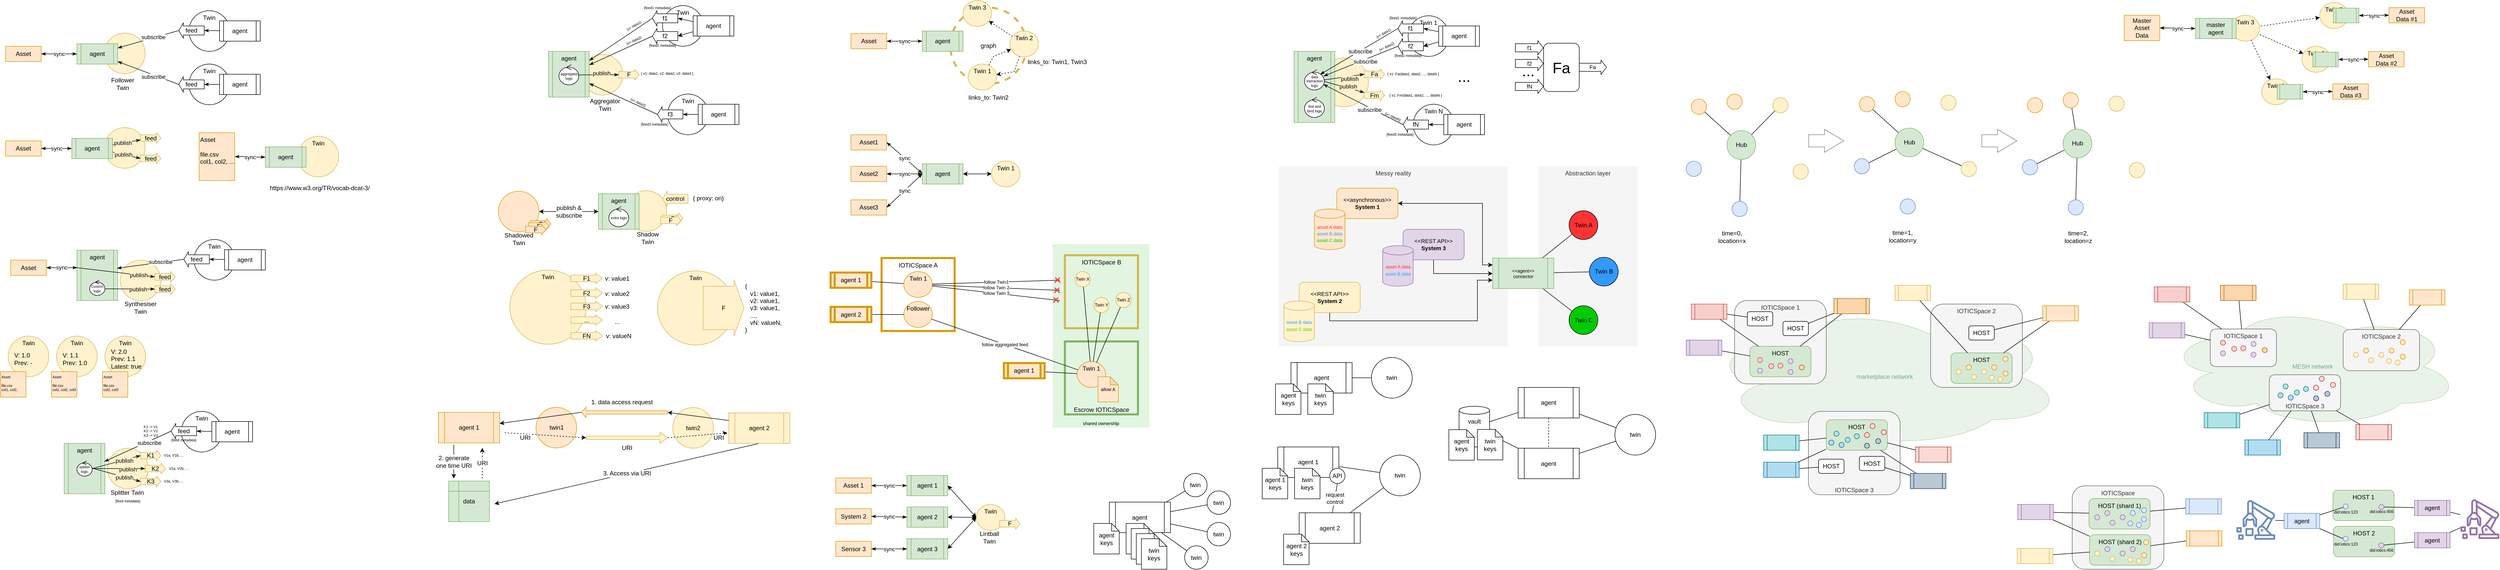 <mxfile>
    <diagram id="D0Xmx_UGtG_R-Hn3s5M2" name="Page-1">
        <mxGraphModel dx="1118" dy="793" grid="1" gridSize="10" guides="1" tooltips="1" connect="1" arrows="1" fold="1" page="1" pageScale="1" pageWidth="827" pageHeight="1169" math="0" shadow="0">
            <root>
                <mxCell id="0"/>
                <mxCell id="1" parent="0"/>
                <mxCell id="24" value="Twin 1" style="ellipse;whiteSpace=wrap;html=1;verticalAlign=top;fillColor=#fff2cc;strokeColor=#d6b656;" vertex="1" parent="1">
                    <mxGeometry x="4470" y="174" width="56" height="51" as="geometry"/>
                </mxCell>
                <mxCell id="1VjSuDgPF0RQ6vDxP6wa-129" value="HOST 2" style="rounded=1;whiteSpace=wrap;html=1;verticalAlign=top;fillColor=#d5e8d4;strokeColor=#82b366;" parent="1" vertex="1">
                    <mxGeometry x="4611" y="1054" width="120" height="60" as="geometry"/>
                </mxCell>
                <mxCell id="D7zJYAnAHMYaYhCPeeGG-34" value="vault" style="shape=cylinder3;whiteSpace=wrap;html=1;boundedLbl=1;backgroundOutline=1;size=8;verticalAlign=top;" parent="1" vertex="1">
                    <mxGeometry x="2894" y="818" width="60" height="80" as="geometry"/>
                </mxCell>
                <mxCell id="LQZeExEs7iWXj-Pr253q-61" value="Abstraction layer" style="rounded=0;whiteSpace=wrap;html=1;fontSize=12;fontColor=#333333;fillColor=#f5f5f5;strokeColor=none;verticalAlign=top;" parent="1" vertex="1">
                    <mxGeometry x="3050" y="346.25" width="194" height="354" as="geometry"/>
                </mxCell>
                <mxCell id="LQZeExEs7iWXj-Pr253q-60" value="Messy reality" style="rounded=0;whiteSpace=wrap;html=1;fontSize=12;fontColor=#333333;fillColor=#f5f5f5;strokeColor=none;verticalAlign=top;" parent="1" vertex="1">
                    <mxGeometry x="2540" y="346" width="450" height="354" as="geometry"/>
                </mxCell>
                <mxCell id="LQZeExEs7iWXj-Pr253q-1" value="" style="ellipse;whiteSpace=wrap;html=1;verticalAlign=top;fillColor=#fff2cc;strokeColor=#d6b656;" parent="1" vertex="1">
                    <mxGeometry x="2620" y="133" width="96" height="96" as="geometry"/>
                </mxCell>
                <mxCell id="LQZeExEs7iWXj-Pr253q-4" value="agent" style="shape=process;whiteSpace=wrap;html=1;backgroundOutline=1;fillColor=#d5e8d4;strokeColor=#82b366;verticalAlign=top;" parent="1" vertex="1">
                    <mxGeometry x="2570" y="120" width="80" height="140" as="geometry"/>
                </mxCell>
                <mxCell id="gNXgvPfP9ovzg26KDNBa-220" value="shared ownership" style="rounded=0;whiteSpace=wrap;html=1;fontSize=9;strokeWidth=1;fillColor=#E1F5E0;strokeColor=none;verticalAlign=bottom;" parent="1" vertex="1">
                    <mxGeometry x="2096" y="499" width="190" height="361" as="geometry"/>
                </mxCell>
                <mxCell id="gNXgvPfP9ovzg26KDNBa-173" value="graph" style="ellipse;whiteSpace=wrap;html=1;aspect=fixed;fontSize=12;fillColor=none;strokeColor=#d6b656;strokeWidth=4;dashed=1;" parent="1" vertex="1">
                    <mxGeometry x="1895" y="34" width="150" height="150" as="geometry"/>
                </mxCell>
                <mxCell id="gNXgvPfP9ovzg26KDNBa-16" value="agent" style="shape=process;whiteSpace=wrap;html=1;backgroundOutline=1;fillColor=#d5e8d4;strokeColor=#82b366;verticalAlign=top;" parent="1" vertex="1">
                    <mxGeometry x="180" y="511" width="80" height="99" as="geometry"/>
                </mxCell>
                <mxCell id="9cSc91lexvF5Ney-PgAN-6" value="" style="ellipse;whiteSpace=wrap;html=1;verticalAlign=top;fillColor=#fff2cc;strokeColor=#d6b656;" parent="1" vertex="1">
                    <mxGeometry x="234" y="84" width="80" height="80" as="geometry"/>
                </mxCell>
                <mxCell id="9cSc91lexvF5Ney-PgAN-5" value="sync" style="edgeStyle=orthogonalEdgeStyle;rounded=0;orthogonalLoop=1;jettySize=auto;html=1;startArrow=classicThin;startFill=1;endArrow=classicThin;endFill=1;" parent="1" source="9cSc91lexvF5Ney-PgAN-2" target="9cSc91lexvF5Ney-PgAN-4" edge="1">
                    <mxGeometry relative="1" as="geometry"/>
                </mxCell>
                <mxCell id="9cSc91lexvF5Ney-PgAN-2" value="Asset" style="rounded=0;whiteSpace=wrap;html=1;fillColor=#ffe6cc;strokeColor=#d79b00;" parent="1" vertex="1">
                    <mxGeometry x="40" y="110" width="70" height="30" as="geometry"/>
                </mxCell>
                <mxCell id="9cSc91lexvF5Ney-PgAN-14" value="subscribe" style="rounded=0;orthogonalLoop=1;jettySize=auto;html=1;entryX=1;entryY=0.5;entryDx=0;entryDy=0;entryPerimeter=0;labelBackgroundColor=default;startArrow=classicThin;startFill=1;endArrow=none;endFill=0;" parent="1" source="9cSc91lexvF5Ney-PgAN-4" target="9cSc91lexvF5Ney-PgAN-13" edge="1">
                    <mxGeometry x="0.187" y="-4" relative="1" as="geometry">
                        <mxPoint as="offset"/>
                    </mxGeometry>
                </mxCell>
                <mxCell id="9cSc91lexvF5Ney-PgAN-16" value="subscribe" style="edgeStyle=none;rounded=0;orthogonalLoop=1;jettySize=auto;html=1;entryX=1;entryY=0.5;entryDx=0;entryDy=0;entryPerimeter=0;labelBackgroundColor=default;startArrow=classicThin;startFill=1;endArrow=none;endFill=0;" parent="1" source="9cSc91lexvF5Ney-PgAN-4" target="9cSc91lexvF5Ney-PgAN-12" edge="1">
                    <mxGeometry x="0.17" y="1" relative="1" as="geometry">
                        <mxPoint as="offset"/>
                    </mxGeometry>
                </mxCell>
                <mxCell id="9cSc91lexvF5Ney-PgAN-4" value="agent" style="shape=process;whiteSpace=wrap;html=1;backgroundOutline=1;fillColor=#d5e8d4;strokeColor=#82b366;" parent="1" vertex="1">
                    <mxGeometry x="180" y="105" width="80" height="40" as="geometry"/>
                </mxCell>
                <mxCell id="9cSc91lexvF5Ney-PgAN-7" value="Twin" style="ellipse;whiteSpace=wrap;html=1;verticalAlign=top;" parent="1" vertex="1">
                    <mxGeometry x="400" y="40" width="80" height="80" as="geometry"/>
                </mxCell>
                <mxCell id="9cSc91lexvF5Ney-PgAN-8" value="Twin" style="ellipse;whiteSpace=wrap;html=1;verticalAlign=top;" parent="1" vertex="1">
                    <mxGeometry x="400" y="145" width="80" height="80" as="geometry"/>
                </mxCell>
                <mxCell id="9cSc91lexvF5Ney-PgAN-17" style="edgeStyle=none;rounded=0;orthogonalLoop=1;jettySize=auto;html=1;entryX=0;entryY=0.5;entryDx=0;entryDy=0;entryPerimeter=0;labelBackgroundColor=default;startArrow=none;startFill=0;endArrow=classicThin;endFill=1;" parent="1" source="9cSc91lexvF5Ney-PgAN-9" target="9cSc91lexvF5Ney-PgAN-12" edge="1">
                    <mxGeometry relative="1" as="geometry"/>
                </mxCell>
                <mxCell id="9cSc91lexvF5Ney-PgAN-9" value="agent" style="shape=process;whiteSpace=wrap;html=1;backgroundOutline=1;" parent="1" vertex="1">
                    <mxGeometry x="460" y="60" width="80" height="40" as="geometry"/>
                </mxCell>
                <mxCell id="9cSc91lexvF5Ney-PgAN-18" style="edgeStyle=none;rounded=0;orthogonalLoop=1;jettySize=auto;html=1;entryX=0;entryY=0.5;entryDx=0;entryDy=0;entryPerimeter=0;labelBackgroundColor=default;startArrow=none;startFill=0;endArrow=classicThin;endFill=1;" parent="1" source="9cSc91lexvF5Ney-PgAN-10" target="9cSc91lexvF5Ney-PgAN-13" edge="1">
                    <mxGeometry relative="1" as="geometry"/>
                </mxCell>
                <mxCell id="9cSc91lexvF5Ney-PgAN-10" value="agent" style="shape=process;whiteSpace=wrap;html=1;backgroundOutline=1;" parent="1" vertex="1">
                    <mxGeometry x="460" y="165" width="80" height="40" as="geometry"/>
                </mxCell>
                <mxCell id="9cSc91lexvF5Ney-PgAN-12" value="feed" style="shape=singleArrow;direction=west;whiteSpace=wrap;html=1;arrowWidth=0.589;arrowSize=0.18;" parent="1" vertex="1">
                    <mxGeometry x="380" y="64" width="50" height="30" as="geometry"/>
                </mxCell>
                <mxCell id="9cSc91lexvF5Ney-PgAN-13" value="feed" style="shape=singleArrow;direction=west;whiteSpace=wrap;html=1;arrowWidth=0.589;arrowSize=0.18;" parent="1" vertex="1">
                    <mxGeometry x="380" y="170" width="50" height="30" as="geometry"/>
                </mxCell>
                <mxCell id="9cSc91lexvF5Ney-PgAN-19" value="" style="ellipse;whiteSpace=wrap;html=1;verticalAlign=top;fillColor=#fff2cc;strokeColor=#d6b656;" parent="1" vertex="1">
                    <mxGeometry x="234" y="270" width="80" height="80" as="geometry"/>
                </mxCell>
                <mxCell id="9cSc91lexvF5Ney-PgAN-20" value="sync" style="edgeStyle=orthogonalEdgeStyle;rounded=0;orthogonalLoop=1;jettySize=auto;html=1;startArrow=classicThin;startFill=1;endArrow=classicThin;endFill=1;" parent="1" source="9cSc91lexvF5Ney-PgAN-21" target="9cSc91lexvF5Ney-PgAN-22" edge="1">
                    <mxGeometry relative="1" as="geometry"/>
                </mxCell>
                <mxCell id="9cSc91lexvF5Ney-PgAN-21" value="Asset" style="rounded=0;whiteSpace=wrap;html=1;fillColor=#ffe6cc;strokeColor=#d79b00;" parent="1" vertex="1">
                    <mxGeometry x="40" y="296" width="70" height="30" as="geometry"/>
                </mxCell>
                <mxCell id="9cSc91lexvF5Ney-PgAN-25" value="publish" style="edgeStyle=none;rounded=0;orthogonalLoop=1;jettySize=auto;html=1;labelBackgroundColor=#FFF2CC;startArrow=none;startFill=0;endArrow=classicThin;endFill=1;" parent="1" source="9cSc91lexvF5Ney-PgAN-22" target="9cSc91lexvF5Ney-PgAN-24" edge="1">
                    <mxGeometry x="-0.259" relative="1" as="geometry">
                        <mxPoint as="offset"/>
                    </mxGeometry>
                </mxCell>
                <mxCell id="9cSc91lexvF5Ney-PgAN-22" value="agent" style="shape=process;whiteSpace=wrap;html=1;backgroundOutline=1;fillColor=#d5e8d4;strokeColor=#82b366;" parent="1" vertex="1">
                    <mxGeometry x="170" y="291" width="80" height="40" as="geometry"/>
                </mxCell>
                <mxCell id="9cSc91lexvF5Ney-PgAN-24" value="feed" style="shape=singleArrow;whiteSpace=wrap;html=1;arrowWidth=0.624;arrowSize=0.216;fillColor=#fff2cc;strokeColor=#d6b656;" parent="1" vertex="1">
                    <mxGeometry x="305" y="280" width="40" height="21" as="geometry"/>
                </mxCell>
                <mxCell id="9cSc91lexvF5Ney-PgAN-26" value="feed" style="shape=singleArrow;whiteSpace=wrap;html=1;arrowWidth=0.624;arrowSize=0.216;fillColor=#fff2cc;strokeColor=#d6b656;" parent="1" vertex="1">
                    <mxGeometry x="305" y="320" width="40" height="21" as="geometry"/>
                </mxCell>
                <mxCell id="9cSc91lexvF5Ney-PgAN-27" value="publish" style="edgeStyle=none;rounded=0;orthogonalLoop=1;jettySize=auto;html=1;labelBackgroundColor=#FFF2CC;startArrow=none;startFill=0;endArrow=classicThin;endFill=1;exitX=1.008;exitY=0.683;exitDx=0;exitDy=0;exitPerimeter=0;entryX=0;entryY=0.5;entryDx=0;entryDy=0;entryPerimeter=0;" parent="1" source="9cSc91lexvF5Ney-PgAN-22" target="9cSc91lexvF5Ney-PgAN-26" edge="1">
                    <mxGeometry x="-0.259" relative="1" as="geometry">
                        <mxPoint x="260" y="313.87" as="sourcePoint"/>
                        <mxPoint x="315" y="304.065" as="targetPoint"/>
                        <mxPoint as="offset"/>
                    </mxGeometry>
                </mxCell>
                <mxCell id="gNXgvPfP9ovzg26KDNBa-1" value="Twin" style="ellipse;whiteSpace=wrap;html=1;verticalAlign=top;fillColor=#fff2cc;strokeColor=#d6b656;" parent="1" vertex="1">
                    <mxGeometry x="614" y="287" width="80" height="80" as="geometry"/>
                </mxCell>
                <mxCell id="gNXgvPfP9ovzg26KDNBa-2" value="sync" style="edgeStyle=orthogonalEdgeStyle;rounded=0;orthogonalLoop=1;jettySize=auto;html=1;startArrow=classicThin;startFill=1;endArrow=classicThin;endFill=1;" parent="1" source="gNXgvPfP9ovzg26KDNBa-3" target="gNXgvPfP9ovzg26KDNBa-5" edge="1">
                    <mxGeometry relative="1" as="geometry"/>
                </mxCell>
                <mxCell id="gNXgvPfP9ovzg26KDNBa-3" value="Asset&lt;br&gt;&lt;br&gt;file.csv&lt;br&gt;col1, col2, ..." style="rounded=0;whiteSpace=wrap;html=1;fillColor=#ffe6cc;strokeColor=#d79b00;verticalAlign=top;align=left;" parent="1" vertex="1">
                    <mxGeometry x="420" y="280" width="70" height="94" as="geometry"/>
                </mxCell>
                <mxCell id="gNXgvPfP9ovzg26KDNBa-5" value="agent" style="shape=process;whiteSpace=wrap;html=1;backgroundOutline=1;fillColor=#d5e8d4;strokeColor=#82b366;" parent="1" vertex="1">
                    <mxGeometry x="550" y="308" width="80" height="40" as="geometry"/>
                </mxCell>
                <mxCell id="gNXgvPfP9ovzg26KDNBa-9" value="https://www.w3.org/TR/vocab-dcat-3/" style="text;html=1;strokeColor=none;fillColor=none;align=center;verticalAlign=middle;whiteSpace=wrap;rounded=0;" parent="1" vertex="1">
                    <mxGeometry x="544" y="374" width="226" height="30" as="geometry"/>
                </mxCell>
                <mxCell id="gNXgvPfP9ovzg26KDNBa-12" value="" style="ellipse;whiteSpace=wrap;html=1;verticalAlign=middle;fillColor=#fff2cc;strokeColor=#d6b656;" parent="1" vertex="1">
                    <mxGeometry x="265" y="530.5" width="80" height="80" as="geometry"/>
                </mxCell>
                <mxCell id="gNXgvPfP9ovzg26KDNBa-13" value="sync" style="edgeStyle=orthogonalEdgeStyle;rounded=0;orthogonalLoop=1;jettySize=auto;html=1;startArrow=classicThin;startFill=1;endArrow=classicThin;endFill=1;entryX=0.008;entryY=0.347;entryDx=0;entryDy=0;entryPerimeter=0;" parent="1" source="gNXgvPfP9ovzg26KDNBa-14" target="gNXgvPfP9ovzg26KDNBa-16" edge="1">
                    <mxGeometry relative="1" as="geometry">
                        <mxPoint x="170" y="544.5" as="targetPoint"/>
                    </mxGeometry>
                </mxCell>
                <mxCell id="gNXgvPfP9ovzg26KDNBa-14" value="Asset" style="rounded=0;whiteSpace=wrap;html=1;fillColor=#ffe6cc;strokeColor=#d79b00;" parent="1" vertex="1">
                    <mxGeometry x="50" y="530.5" width="70" height="30" as="geometry"/>
                </mxCell>
                <mxCell id="gNXgvPfP9ovzg26KDNBa-15" value="publish" style="edgeStyle=none;rounded=0;orthogonalLoop=1;jettySize=auto;html=1;labelBackgroundColor=#FFF2CC;startArrow=none;startFill=0;endArrow=classicThin;endFill=1;exitX=-0.004;exitY=0.347;exitDx=0;exitDy=0;exitPerimeter=0;entryX=0;entryY=0.5;entryDx=0;entryDy=0;entryPerimeter=0;" parent="1" source="gNXgvPfP9ovzg26KDNBa-16" target="gNXgvPfP9ovzg26KDNBa-17" edge="1">
                    <mxGeometry x="0.59" relative="1" as="geometry">
                        <mxPoint as="offset"/>
                        <mxPoint x="400" y="560" as="targetPoint"/>
                    </mxGeometry>
                </mxCell>
                <mxCell id="gNXgvPfP9ovzg26KDNBa-17" value="feed" style="shape=singleArrow;whiteSpace=wrap;html=1;arrowWidth=0.624;arrowSize=0.216;fillColor=#fff2cc;strokeColor=#d6b656;" parent="1" vertex="1">
                    <mxGeometry x="333" y="553" width="40" height="21" as="geometry"/>
                </mxCell>
                <mxCell id="gNXgvPfP9ovzg26KDNBa-18" value="feed" style="shape=singleArrow;whiteSpace=wrap;html=1;arrowWidth=0.624;arrowSize=0.216;fillColor=#fff2cc;strokeColor=#d6b656;" parent="1" vertex="1">
                    <mxGeometry x="333" y="577" width="40" height="21" as="geometry"/>
                </mxCell>
                <mxCell id="gNXgvPfP9ovzg26KDNBa-19" value="publish" style="edgeStyle=none;rounded=0;orthogonalLoop=1;jettySize=auto;html=1;labelBackgroundColor=#FFF2CC;startArrow=none;startFill=0;endArrow=classicThin;endFill=1;exitX=0.967;exitY=0.567;exitDx=0;exitDy=0;exitPerimeter=0;entryX=0;entryY=0.5;entryDx=0;entryDy=0;entryPerimeter=0;" parent="1" source="gNXgvPfP9ovzg26KDNBa-25" target="gNXgvPfP9ovzg26KDNBa-18" edge="1">
                    <mxGeometry x="0.334" y="-1" relative="1" as="geometry">
                        <mxPoint x="270" y="533.87" as="sourcePoint"/>
                        <mxPoint x="325" y="524.065" as="targetPoint"/>
                        <mxPoint as="offset"/>
                    </mxGeometry>
                </mxCell>
                <mxCell id="gNXgvPfP9ovzg26KDNBa-25" value="Custom logic" style="ellipse;shape=umlControl;whiteSpace=wrap;html=1;fontSize=7;" parent="1" vertex="1">
                    <mxGeometry x="205" y="570" width="30" height="30" as="geometry"/>
                </mxCell>
                <mxCell id="gNXgvPfP9ovzg26KDNBa-26" value="Twin" style="ellipse;whiteSpace=wrap;html=1;verticalAlign=top;" parent="1" vertex="1">
                    <mxGeometry x="410" y="490" width="80" height="80" as="geometry"/>
                </mxCell>
                <mxCell id="gNXgvPfP9ovzg26KDNBa-27" style="edgeStyle=none;rounded=0;orthogonalLoop=1;jettySize=auto;html=1;entryX=0;entryY=0.5;entryDx=0;entryDy=0;entryPerimeter=0;labelBackgroundColor=default;startArrow=none;startFill=0;endArrow=classicThin;endFill=1;" parent="1" source="gNXgvPfP9ovzg26KDNBa-28" target="gNXgvPfP9ovzg26KDNBa-29" edge="1">
                    <mxGeometry relative="1" as="geometry"/>
                </mxCell>
                <mxCell id="gNXgvPfP9ovzg26KDNBa-28" value="agent" style="shape=process;whiteSpace=wrap;html=1;backgroundOutline=1;" parent="1" vertex="1">
                    <mxGeometry x="470" y="510" width="80" height="40" as="geometry"/>
                </mxCell>
                <mxCell id="gNXgvPfP9ovzg26KDNBa-29" value="feed" style="shape=singleArrow;direction=west;whiteSpace=wrap;html=1;arrowWidth=0.589;arrowSize=0.18;" parent="1" vertex="1">
                    <mxGeometry x="390" y="514" width="50" height="30" as="geometry"/>
                </mxCell>
                <mxCell id="gNXgvPfP9ovzg26KDNBa-30" value="" style="edgeStyle=none;rounded=0;orthogonalLoop=1;jettySize=auto;html=1;entryX=1;entryY=0.5;entryDx=0;entryDy=0;entryPerimeter=0;labelBackgroundColor=default;startArrow=classicThin;startFill=1;endArrow=none;endFill=0;exitX=0.988;exitY=0.36;exitDx=0;exitDy=0;exitPerimeter=0;" parent="1" source="gNXgvPfP9ovzg26KDNBa-16" target="gNXgvPfP9ovzg26KDNBa-29" edge="1">
                    <mxGeometry x="0.17" y="1" relative="1" as="geometry">
                        <mxPoint as="offset"/>
                        <mxPoint x="280" y="528.5" as="sourcePoint"/>
                        <mxPoint x="400" y="494" as="targetPoint"/>
                    </mxGeometry>
                </mxCell>
                <mxCell id="6jeWKin9Ll09lfW82CDg-1" value="subscribe" style="edgeLabel;html=1;align=center;verticalAlign=middle;resizable=0;points=[];" parent="gNXgvPfP9ovzg26KDNBa-30" vertex="1" connectable="0">
                    <mxGeometry x="0.3" y="1" relative="1" as="geometry">
                        <mxPoint as="offset"/>
                    </mxGeometry>
                </mxCell>
                <mxCell id="gNXgvPfP9ovzg26KDNBa-31" value="Synthesiser Twin" style="text;html=1;strokeColor=none;fillColor=none;align=center;verticalAlign=middle;whiteSpace=wrap;rounded=0;fontSize=12;" parent="1" vertex="1">
                    <mxGeometry x="275" y="617" width="60" height="13" as="geometry"/>
                </mxCell>
                <mxCell id="gNXgvPfP9ovzg26KDNBa-39" value="" style="group" parent="1" vertex="1" connectable="0">
                    <mxGeometry x="45" y="680" width="80" height="110" as="geometry"/>
                </mxCell>
                <mxCell id="gNXgvPfP9ovzg26KDNBa-32" value="Twin" style="ellipse;whiteSpace=wrap;html=1;verticalAlign=top;fillColor=#fff2cc;strokeColor=#d6b656;" parent="gNXgvPfP9ovzg26KDNBa-39" vertex="1">
                    <mxGeometry width="80" height="80" as="geometry"/>
                </mxCell>
                <mxCell id="gNXgvPfP9ovzg26KDNBa-34" value="V: 1.0&lt;br&gt;Prev: -" style="text;html=1;strokeColor=none;fillColor=none;align=left;verticalAlign=middle;whiteSpace=wrap;rounded=0;fontSize=12;" parent="gNXgvPfP9ovzg26KDNBa-39" vertex="1">
                    <mxGeometry x="10" y="30" width="60" height="30" as="geometry"/>
                </mxCell>
                <mxCell id="gNXgvPfP9ovzg26KDNBa-40" value="" style="group" parent="1" vertex="1" connectable="0">
                    <mxGeometry x="140" y="680" width="80" height="110" as="geometry"/>
                </mxCell>
                <mxCell id="gNXgvPfP9ovzg26KDNBa-35" value="Twin" style="ellipse;whiteSpace=wrap;html=1;verticalAlign=top;fillColor=#fff2cc;strokeColor=#d6b656;" parent="gNXgvPfP9ovzg26KDNBa-40" vertex="1">
                    <mxGeometry width="80" height="80" as="geometry"/>
                </mxCell>
                <mxCell id="gNXgvPfP9ovzg26KDNBa-36" value="V: 1.1&lt;br&gt;Prev: 1.0" style="text;html=1;strokeColor=none;fillColor=none;align=left;verticalAlign=middle;whiteSpace=wrap;rounded=0;fontSize=12;" parent="gNXgvPfP9ovzg26KDNBa-40" vertex="1">
                    <mxGeometry x="10" y="30" width="60" height="30" as="geometry"/>
                </mxCell>
                <mxCell id="gNXgvPfP9ovzg26KDNBa-52" value="Asset&lt;br style=&quot;font-size: 7px&quot;&gt;&lt;br style=&quot;font-size: 7px&quot;&gt;file.csv&lt;br style=&quot;font-size: 7px&quot;&gt;col1, col2, col3" style="rounded=0;whiteSpace=wrap;html=1;fillColor=#ffe6cc;strokeColor=#d79b00;verticalAlign=top;align=left;fontSize=7;" parent="gNXgvPfP9ovzg26KDNBa-40" vertex="1">
                    <mxGeometry x="-10" y="70" width="50" height="50" as="geometry"/>
                </mxCell>
                <mxCell id="gNXgvPfP9ovzg26KDNBa-41" value="" style="group" parent="1" vertex="1" connectable="0">
                    <mxGeometry x="235" y="680" width="80" height="120" as="geometry"/>
                </mxCell>
                <mxCell id="gNXgvPfP9ovzg26KDNBa-37" value="Twin" style="ellipse;whiteSpace=wrap;html=1;verticalAlign=top;fillColor=#fff2cc;strokeColor=#d6b656;" parent="gNXgvPfP9ovzg26KDNBa-41" vertex="1">
                    <mxGeometry width="80" height="80" as="geometry"/>
                </mxCell>
                <mxCell id="gNXgvPfP9ovzg26KDNBa-38" value="V: 2.0&lt;br&gt;Prev: 1.1&lt;br&gt;Latest: true" style="text;html=1;strokeColor=none;fillColor=none;align=left;verticalAlign=middle;whiteSpace=wrap;rounded=0;fontSize=12;" parent="gNXgvPfP9ovzg26KDNBa-41" vertex="1">
                    <mxGeometry x="10" y="30" width="65" height="30" as="geometry"/>
                </mxCell>
                <mxCell id="gNXgvPfP9ovzg26KDNBa-53" value="Asset&lt;br style=&quot;font-size: 7px&quot;&gt;&lt;br style=&quot;font-size: 7px&quot;&gt;file.csv&lt;br style=&quot;font-size: 7px&quot;&gt;col2, col3" style="rounded=0;whiteSpace=wrap;html=1;fillColor=#ffe6cc;strokeColor=#d79b00;verticalAlign=top;align=left;fontSize=7;" parent="gNXgvPfP9ovzg26KDNBa-41" vertex="1">
                    <mxGeometry x="-5" y="70" width="50" height="50" as="geometry"/>
                </mxCell>
                <mxCell id="gNXgvPfP9ovzg26KDNBa-51" value="Asset&lt;br style=&quot;font-size: 7px&quot;&gt;&lt;br style=&quot;font-size: 7px&quot;&gt;file.csv&lt;br style=&quot;font-size: 7px&quot;&gt;col1, col2," style="rounded=0;whiteSpace=wrap;html=1;fillColor=#ffe6cc;strokeColor=#d79b00;verticalAlign=top;align=left;fontSize=7;" parent="1" vertex="1">
                    <mxGeometry x="30" y="750" width="50" height="50" as="geometry"/>
                </mxCell>
                <mxCell id="gNXgvPfP9ovzg26KDNBa-54" value="agent" style="shape=process;whiteSpace=wrap;html=1;backgroundOutline=1;fillColor=#d5e8d4;strokeColor=#82b366;verticalAlign=top;" parent="1" vertex="1">
                    <mxGeometry x="155" y="891" width="80" height="99" as="geometry"/>
                </mxCell>
                <mxCell id="gNXgvPfP9ovzg26KDNBa-55" value="" style="ellipse;whiteSpace=wrap;html=1;verticalAlign=middle;fillColor=#fff2cc;strokeColor=#d6b656;" parent="1" vertex="1">
                    <mxGeometry x="240" y="900.5" width="80" height="80" as="geometry"/>
                </mxCell>
                <mxCell id="gNXgvPfP9ovzg26KDNBa-60" value="K1" style="shape=singleArrow;whiteSpace=wrap;html=1;arrowWidth=0.624;arrowSize=0.216;fillColor=#fff2cc;strokeColor=#d6b656;" parent="1" vertex="1">
                    <mxGeometry x="305" y="904.5" width="40" height="21" as="geometry"/>
                </mxCell>
                <mxCell id="gNXgvPfP9ovzg26KDNBa-61" value="publish" style="edgeStyle=none;rounded=0;orthogonalLoop=1;jettySize=auto;html=1;labelBackgroundColor=#FFF2CC;startArrow=none;startFill=0;endArrow=classicThin;endFill=1;exitX=0.978;exitY=0.506;exitDx=0;exitDy=0;exitPerimeter=0;entryX=0;entryY=0.5;entryDx=0;entryDy=0;entryPerimeter=0;" parent="1" source="gNXgvPfP9ovzg26KDNBa-62" target="gNXgvPfP9ovzg26KDNBa-60" edge="1">
                    <mxGeometry x="0.334" y="-1" relative="1" as="geometry">
                        <mxPoint x="245" y="913.87" as="sourcePoint"/>
                        <mxPoint x="300" y="904.065" as="targetPoint"/>
                        <mxPoint as="offset"/>
                    </mxGeometry>
                </mxCell>
                <mxCell id="gNXgvPfP9ovzg26KDNBa-62" value="splitter logic" style="ellipse;shape=umlControl;whiteSpace=wrap;html=1;fontSize=7;" parent="1" vertex="1">
                    <mxGeometry x="180" y="925.5" width="30" height="30" as="geometry"/>
                </mxCell>
                <mxCell id="gNXgvPfP9ovzg26KDNBa-63" value="Twin" style="ellipse;whiteSpace=wrap;html=1;verticalAlign=top;" parent="1" vertex="1">
                    <mxGeometry x="385" y="828" width="80" height="80" as="geometry"/>
                </mxCell>
                <mxCell id="gNXgvPfP9ovzg26KDNBa-64" style="edgeStyle=none;rounded=0;orthogonalLoop=1;jettySize=auto;html=1;entryX=0;entryY=0.5;entryDx=0;entryDy=0;entryPerimeter=0;labelBackgroundColor=default;startArrow=none;startFill=0;endArrow=classicThin;endFill=1;" parent="1" source="gNXgvPfP9ovzg26KDNBa-65" target="gNXgvPfP9ovzg26KDNBa-66" edge="1">
                    <mxGeometry relative="1" as="geometry"/>
                </mxCell>
                <mxCell id="gNXgvPfP9ovzg26KDNBa-65" value="agent" style="shape=process;whiteSpace=wrap;html=1;backgroundOutline=1;" parent="1" vertex="1">
                    <mxGeometry x="445" y="848" width="80" height="40" as="geometry"/>
                </mxCell>
                <mxCell id="gNXgvPfP9ovzg26KDNBa-66" value="feed" style="shape=singleArrow;direction=west;whiteSpace=wrap;html=1;arrowWidth=0.589;arrowSize=0.18;" parent="1" vertex="1">
                    <mxGeometry x="365" y="852" width="50" height="30" as="geometry"/>
                </mxCell>
                <mxCell id="gNXgvPfP9ovzg26KDNBa-67" value="" style="edgeStyle=none;rounded=0;orthogonalLoop=1;jettySize=auto;html=1;entryX=1;entryY=0.5;entryDx=0;entryDy=0;entryPerimeter=0;labelBackgroundColor=default;startArrow=classicThin;startFill=1;endArrow=none;endFill=0;exitX=0.988;exitY=0.36;exitDx=0;exitDy=0;exitPerimeter=0;" parent="1" source="gNXgvPfP9ovzg26KDNBa-54" target="gNXgvPfP9ovzg26KDNBa-66" edge="1">
                    <mxGeometry x="0.17" y="1" relative="1" as="geometry">
                        <mxPoint as="offset"/>
                        <mxPoint x="255" y="908.5" as="sourcePoint"/>
                        <mxPoint x="375" y="874" as="targetPoint"/>
                    </mxGeometry>
                </mxCell>
                <mxCell id="6jeWKin9Ll09lfW82CDg-2" value="subscribe" style="edgeLabel;html=1;align=center;verticalAlign=middle;resizable=0;points=[];" parent="gNXgvPfP9ovzg26KDNBa-67" vertex="1" connectable="0">
                    <mxGeometry x="0.311" y="-3" relative="1" as="geometry">
                        <mxPoint as="offset"/>
                    </mxGeometry>
                </mxCell>
                <mxCell id="gNXgvPfP9ovzg26KDNBa-68" value="Splitter Twin" style="text;html=1;strokeColor=none;fillColor=none;align=center;verticalAlign=middle;whiteSpace=wrap;rounded=0;fontSize=12;" parent="1" vertex="1">
                    <mxGeometry x="244" y="981" width="70" height="13" as="geometry"/>
                </mxCell>
                <mxCell id="gNXgvPfP9ovzg26KDNBa-69" value="K1 -&amp;gt; V1&lt;br&gt;K2 -&amp;gt; V2&lt;br&gt;K3 -&amp;gt; V3" style="text;html=1;strokeColor=none;fillColor=none;align=center;verticalAlign=middle;whiteSpace=wrap;rounded=0;fontSize=7;" parent="1" vertex="1">
                    <mxGeometry x="295" y="852" width="60" height="30" as="geometry"/>
                </mxCell>
                <mxCell id="gNXgvPfP9ovzg26KDNBa-70" value="K2" style="shape=singleArrow;whiteSpace=wrap;html=1;arrowWidth=0.624;arrowSize=0.216;fillColor=#fff2cc;strokeColor=#d6b656;" parent="1" vertex="1">
                    <mxGeometry x="314" y="930" width="40" height="21" as="geometry"/>
                </mxCell>
                <mxCell id="gNXgvPfP9ovzg26KDNBa-71" value="publish" style="edgeStyle=none;rounded=0;orthogonalLoop=1;jettySize=auto;html=1;labelBackgroundColor=#FFF2CC;startArrow=none;startFill=0;endArrow=classicThin;endFill=1;entryX=0;entryY=0.5;entryDx=0;entryDy=0;entryPerimeter=0;" parent="1" source="gNXgvPfP9ovzg26KDNBa-62" target="gNXgvPfP9ovzg26KDNBa-70" edge="1">
                    <mxGeometry x="0.334" y="-1" relative="1" as="geometry">
                        <mxPoint x="219.01" y="977.01" as="sourcePoint"/>
                        <mxPoint x="320" y="944.5" as="targetPoint"/>
                        <mxPoint as="offset"/>
                    </mxGeometry>
                </mxCell>
                <mxCell id="gNXgvPfP9ovzg26KDNBa-72" value="K3" style="shape=singleArrow;whiteSpace=wrap;html=1;arrowWidth=0.624;arrowSize=0.216;fillColor=#fff2cc;strokeColor=#d6b656;" parent="1" vertex="1">
                    <mxGeometry x="305" y="955.5" width="40" height="21" as="geometry"/>
                </mxCell>
                <mxCell id="gNXgvPfP9ovzg26KDNBa-73" value="publish" style="edgeStyle=none;rounded=0;orthogonalLoop=1;jettySize=auto;html=1;labelBackgroundColor=#FFF2CC;startArrow=none;startFill=0;endArrow=classicThin;endFill=1;entryX=0;entryY=0.5;entryDx=0;entryDy=0;entryPerimeter=0;exitX=1;exitY=0.472;exitDx=0;exitDy=0;exitPerimeter=0;" parent="1" source="gNXgvPfP9ovzg26KDNBa-62" target="gNXgvPfP9ovzg26KDNBa-72" edge="1">
                    <mxGeometry x="0.334" y="-1" relative="1" as="geometry">
                        <mxPoint x="220" y="950.5" as="sourcePoint"/>
                        <mxPoint x="324" y="950.5" as="targetPoint"/>
                        <mxPoint as="offset"/>
                    </mxGeometry>
                </mxCell>
                <mxCell id="gNXgvPfP9ovzg26KDNBa-74" value="V1a, V1b, ..." style="text;html=1;strokeColor=none;fillColor=none;align=center;verticalAlign=middle;whiteSpace=wrap;rounded=0;fontSize=7;" parent="1" vertex="1">
                    <mxGeometry x="340" y="900" width="60" height="30" as="geometry"/>
                </mxCell>
                <mxCell id="gNXgvPfP9ovzg26KDNBa-75" value="V2a, V2b, ..." style="text;html=1;strokeColor=none;fillColor=none;align=center;verticalAlign=middle;whiteSpace=wrap;rounded=0;fontSize=7;" parent="1" vertex="1">
                    <mxGeometry x="350" y="925.5" width="60" height="30" as="geometry"/>
                </mxCell>
                <mxCell id="gNXgvPfP9ovzg26KDNBa-76" value="V3a, V3b, ..." style="text;html=1;strokeColor=none;fillColor=none;align=center;verticalAlign=middle;whiteSpace=wrap;rounded=0;fontSize=7;" parent="1" vertex="1">
                    <mxGeometry x="340" y="951" width="60" height="30" as="geometry"/>
                </mxCell>
                <mxCell id="gNXgvPfP9ovzg26KDNBa-78" value="{feed metadata}" style="text;html=1;strokeColor=none;fillColor=none;align=center;verticalAlign=middle;whiteSpace=wrap;rounded=0;fontSize=7;" parent="1" vertex="1">
                    <mxGeometry x="360" y="870" width="60" height="30" as="geometry"/>
                </mxCell>
                <mxCell id="gNXgvPfP9ovzg26KDNBa-79" value="{feed metadata}" style="text;html=1;strokeColor=none;fillColor=none;align=center;verticalAlign=middle;whiteSpace=wrap;rounded=0;fontSize=7;" parent="1" vertex="1">
                    <mxGeometry x="250" y="990" width="60" height="30" as="geometry"/>
                </mxCell>
                <mxCell id="gNXgvPfP9ovzg26KDNBa-80" value="" style="ellipse;whiteSpace=wrap;html=1;verticalAlign=top;fillColor=#fff2cc;strokeColor=#d6b656;" parent="1" vertex="1">
                    <mxGeometry x="1172" y="126" width="80" height="80" as="geometry"/>
                </mxCell>
                <mxCell id="gNXgvPfP9ovzg26KDNBa-83" value="" style="rounded=0;orthogonalLoop=1;jettySize=auto;html=1;entryX=1;entryY=0.5;entryDx=0;entryDy=0;entryPerimeter=0;labelBackgroundColor=default;startArrow=classicThin;startFill=1;endArrow=none;endFill=0;" parent="1" source="gNXgvPfP9ovzg26KDNBa-85" target="gNXgvPfP9ovzg26KDNBa-93" edge="1">
                    <mxGeometry x="0.187" y="-4" relative="1" as="geometry">
                        <mxPoint as="offset"/>
                    </mxGeometry>
                </mxCell>
                <mxCell id="gNXgvPfP9ovzg26KDNBa-84" value="" style="edgeStyle=none;rounded=0;orthogonalLoop=1;jettySize=auto;html=1;entryX=1;entryY=0.5;entryDx=0;entryDy=0;entryPerimeter=0;labelBackgroundColor=default;startArrow=classicThin;startFill=1;endArrow=none;endFill=0;" parent="1" source="gNXgvPfP9ovzg26KDNBa-85" target="gNXgvPfP9ovzg26KDNBa-92" edge="1">
                    <mxGeometry x="0.17" y="1" relative="1" as="geometry">
                        <mxPoint as="offset"/>
                    </mxGeometry>
                </mxCell>
                <mxCell id="gNXgvPfP9ovzg26KDNBa-85" value="agent" style="shape=process;whiteSpace=wrap;html=1;backgroundOutline=1;fillColor=#d5e8d4;strokeColor=#82b366;verticalAlign=top;" parent="1" vertex="1">
                    <mxGeometry x="1106" y="120" width="80" height="90" as="geometry"/>
                </mxCell>
                <mxCell id="gNXgvPfP9ovzg26KDNBa-86" value="Twin" style="ellipse;whiteSpace=wrap;html=1;verticalAlign=top;" parent="1" vertex="1">
                    <mxGeometry x="1330" y="30" width="80" height="80" as="geometry"/>
                </mxCell>
                <mxCell id="gNXgvPfP9ovzg26KDNBa-87" value="Twin" style="ellipse;whiteSpace=wrap;html=1;verticalAlign=top;" parent="1" vertex="1">
                    <mxGeometry x="1340" y="204" width="80" height="80" as="geometry"/>
                </mxCell>
                <mxCell id="gNXgvPfP9ovzg26KDNBa-88" style="edgeStyle=none;rounded=0;orthogonalLoop=1;jettySize=auto;html=1;entryX=0;entryY=0.5;entryDx=0;entryDy=0;entryPerimeter=0;labelBackgroundColor=default;startArrow=none;startFill=0;endArrow=classicThin;endFill=1;" parent="1" source="gNXgvPfP9ovzg26KDNBa-89" target="gNXgvPfP9ovzg26KDNBa-92" edge="1">
                    <mxGeometry relative="1" as="geometry"/>
                </mxCell>
                <mxCell id="gNXgvPfP9ovzg26KDNBa-95" style="rounded=0;orthogonalLoop=1;jettySize=auto;html=1;entryX=0;entryY=0.5;entryDx=0;entryDy=0;entryPerimeter=0;fontSize=7;" parent="1" source="gNXgvPfP9ovzg26KDNBa-89" target="gNXgvPfP9ovzg26KDNBa-94" edge="1">
                    <mxGeometry relative="1" as="geometry"/>
                </mxCell>
                <mxCell id="gNXgvPfP9ovzg26KDNBa-89" value="agent" style="shape=process;whiteSpace=wrap;html=1;backgroundOutline=1;" parent="1" vertex="1">
                    <mxGeometry x="1390" y="50" width="80" height="40" as="geometry"/>
                </mxCell>
                <mxCell id="gNXgvPfP9ovzg26KDNBa-90" style="edgeStyle=none;rounded=0;orthogonalLoop=1;jettySize=auto;html=1;entryX=0;entryY=0.5;entryDx=0;entryDy=0;entryPerimeter=0;labelBackgroundColor=default;startArrow=none;startFill=0;endArrow=classicThin;endFill=1;" parent="1" source="gNXgvPfP9ovzg26KDNBa-91" target="gNXgvPfP9ovzg26KDNBa-93" edge="1">
                    <mxGeometry relative="1" as="geometry"/>
                </mxCell>
                <mxCell id="gNXgvPfP9ovzg26KDNBa-91" value="agent" style="shape=process;whiteSpace=wrap;html=1;backgroundOutline=1;" parent="1" vertex="1">
                    <mxGeometry x="1400" y="224" width="80" height="40" as="geometry"/>
                </mxCell>
                <mxCell id="gNXgvPfP9ovzg26KDNBa-92" value="f1" style="shape=singleArrow;direction=west;whiteSpace=wrap;html=1;arrowWidth=0.589;arrowSize=0.18;" parent="1" vertex="1">
                    <mxGeometry x="1310" y="40" width="50" height="30" as="geometry"/>
                </mxCell>
                <mxCell id="gNXgvPfP9ovzg26KDNBa-93" value="f3" style="shape=singleArrow;direction=west;whiteSpace=wrap;html=1;arrowWidth=0.589;arrowSize=0.18;" parent="1" vertex="1">
                    <mxGeometry x="1320" y="229" width="50" height="30" as="geometry"/>
                </mxCell>
                <mxCell id="gNXgvPfP9ovzg26KDNBa-94" value="f2" style="shape=singleArrow;direction=west;whiteSpace=wrap;html=1;arrowWidth=0.589;arrowSize=0.18;" parent="1" vertex="1">
                    <mxGeometry x="1310" y="75" width="50" height="30" as="geometry"/>
                </mxCell>
                <mxCell id="gNXgvPfP9ovzg26KDNBa-96" value="" style="edgeStyle=none;rounded=0;orthogonalLoop=1;jettySize=auto;html=1;entryX=1;entryY=0.5;entryDx=0;entryDy=0;entryPerimeter=0;labelBackgroundColor=default;startArrow=classicThin;startFill=1;endArrow=none;endFill=0;" parent="1" source="gNXgvPfP9ovzg26KDNBa-85" target="gNXgvPfP9ovzg26KDNBa-94" edge="1">
                    <mxGeometry x="0.17" y="1" relative="1" as="geometry">
                        <mxPoint as="offset"/>
                        <mxPoint x="1190" y="140" as="sourcePoint"/>
                        <mxPoint x="1320" y="65" as="targetPoint"/>
                    </mxGeometry>
                </mxCell>
                <mxCell id="gNXgvPfP9ovzg26KDNBa-97" value="{feed1 metadata}" style="text;html=1;strokeColor=none;fillColor=none;align=center;verticalAlign=middle;whiteSpace=wrap;rounded=0;fontSize=7;" parent="1" vertex="1">
                    <mxGeometry x="1290" y="20" width="60" height="30" as="geometry"/>
                </mxCell>
                <mxCell id="gNXgvPfP9ovzg26KDNBa-98" value="{feed2 metadata}" style="text;html=1;strokeColor=none;fillColor=none;align=center;verticalAlign=middle;whiteSpace=wrap;rounded=0;fontSize=7;" parent="1" vertex="1">
                    <mxGeometry x="1300" y="94" width="60" height="30" as="geometry"/>
                </mxCell>
                <mxCell id="gNXgvPfP9ovzg26KDNBa-99" value="{feed3 metadata}" style="text;html=1;strokeColor=none;fillColor=none;align=center;verticalAlign=middle;whiteSpace=wrap;rounded=0;fontSize=7;" parent="1" vertex="1">
                    <mxGeometry x="1284" y="249" width="60" height="30" as="geometry"/>
                </mxCell>
                <mxCell id="gNXgvPfP9ovzg26KDNBa-100" value="aggregator logic" style="ellipse;shape=umlControl;whiteSpace=wrap;html=1;fontSize=7;" parent="1" vertex="1">
                    <mxGeometry x="1126.5" y="146" width="39" height="40" as="geometry"/>
                </mxCell>
                <mxCell id="gNXgvPfP9ovzg26KDNBa-101" value="F" style="shape=singleArrow;whiteSpace=wrap;html=1;arrowWidth=0.624;arrowSize=0.216;fillColor=#fff2cc;strokeColor=#d6b656;" parent="1" vertex="1">
                    <mxGeometry x="1244" y="155.5" width="40" height="21" as="geometry"/>
                </mxCell>
                <mxCell id="gNXgvPfP9ovzg26KDNBa-102" value="publish" style="edgeStyle=none;rounded=0;orthogonalLoop=1;jettySize=auto;html=1;labelBackgroundColor=#FFF2CC;startArrow=none;startFill=0;endArrow=classicThin;endFill=1;entryX=0;entryY=0.5;entryDx=0;entryDy=0;entryPerimeter=0;exitX=0.962;exitY=0.508;exitDx=0;exitDy=0;exitPerimeter=0;" parent="1" source="gNXgvPfP9ovzg26KDNBa-100" target="gNXgvPfP9ovzg26KDNBa-101" edge="1">
                    <mxGeometry x="0.155" y="3" relative="1" as="geometry">
                        <mxPoint x="1095.488" y="166.304" as="sourcePoint"/>
                        <mxPoint x="1250" y="165" as="targetPoint"/>
                        <mxPoint as="offset"/>
                    </mxGeometry>
                </mxCell>
                <mxCell id="gNXgvPfP9ovzg26KDNBa-103" value="&lt;div style=&quot;text-align: left&quot;&gt;&lt;span&gt;{&amp;nbsp;&lt;/span&gt;&lt;span&gt;v1: data1,&amp;nbsp;&lt;/span&gt;&lt;span&gt;v2: data2,&amp;nbsp;&lt;/span&gt;&lt;span&gt;v3: data3&amp;nbsp;&lt;/span&gt;&lt;span&gt;}&lt;/span&gt;&lt;/div&gt;" style="text;html=1;strokeColor=none;fillColor=none;align=center;verticalAlign=middle;whiteSpace=wrap;rounded=0;fontSize=7;" parent="1" vertex="1">
                    <mxGeometry x="1279" y="149" width="120" height="30" as="geometry"/>
                </mxCell>
                <mxCell id="gNXgvPfP9ovzg26KDNBa-104" value="{v= data1}" style="text;html=1;strokeColor=none;fillColor=none;align=center;verticalAlign=middle;whiteSpace=wrap;rounded=0;fontSize=7;rotation=-30;" parent="1" vertex="1">
                    <mxGeometry x="1244" y="55" width="60" height="30" as="geometry"/>
                </mxCell>
                <mxCell id="gNXgvPfP9ovzg26KDNBa-105" value="{v= data2}" style="text;html=1;strokeColor=none;fillColor=none;align=center;verticalAlign=middle;whiteSpace=wrap;rounded=0;fontSize=7;rotation=-25;" parent="1" vertex="1">
                    <mxGeometry x="1244" y="84" width="60" height="30" as="geometry"/>
                </mxCell>
                <mxCell id="gNXgvPfP9ovzg26KDNBa-106" value="{v= data3}" style="text;html=1;strokeColor=none;fillColor=none;align=center;verticalAlign=middle;whiteSpace=wrap;rounded=0;fontSize=7;rotation=25&#10;;" parent="1" vertex="1">
                    <mxGeometry x="1252" y="206" width="60" height="30" as="geometry"/>
                </mxCell>
                <mxCell id="gNXgvPfP9ovzg26KDNBa-107" value="" style="ellipse;whiteSpace=wrap;html=1;verticalAlign=top;fillColor=#fff2cc;strokeColor=#d6b656;" parent="1" vertex="1">
                    <mxGeometry x="1258" y="394" width="80" height="80" as="geometry"/>
                </mxCell>
                <mxCell id="gNXgvPfP9ovzg26KDNBa-111" value="agent" style="shape=process;whiteSpace=wrap;html=1;backgroundOutline=1;fillColor=#d5e8d4;strokeColor=#82b366;verticalAlign=top;" parent="1" vertex="1">
                    <mxGeometry x="1204" y="400" width="80" height="70" as="geometry"/>
                </mxCell>
                <mxCell id="gNXgvPfP9ovzg26KDNBa-117" value="publish &amp;amp; &lt;br&gt;subscribe" style="edgeStyle=none;rounded=0;orthogonalLoop=1;jettySize=auto;html=1;fontSize=12;startArrow=classic;startFill=1;" parent="1" source="gNXgvPfP9ovzg26KDNBa-116" target="gNXgvPfP9ovzg26KDNBa-111" edge="1">
                    <mxGeometry relative="1" as="geometry"/>
                </mxCell>
                <mxCell id="gNXgvPfP9ovzg26KDNBa-116" value="" style="ellipse;whiteSpace=wrap;html=1;verticalAlign=top;fillColor=#ffe6cc;strokeColor=#d79b00;" parent="1" vertex="1">
                    <mxGeometry x="1007.5" y="395" width="80" height="80" as="geometry"/>
                </mxCell>
                <mxCell id="gNXgvPfP9ovzg26KDNBa-118" value="control" style="shape=singleArrow;direction=west;whiteSpace=wrap;html=1;arrowWidth=0.589;arrowSize=0.18;fillColor=#fff2cc;strokeColor=#d6b656;" parent="1" vertex="1">
                    <mxGeometry x="1330" y="395" width="50" height="30" as="geometry"/>
                </mxCell>
                <mxCell id="gNXgvPfP9ovzg26KDNBa-119" value="F" style="shape=singleArrow;whiteSpace=wrap;html=1;arrowWidth=0.624;arrowSize=0.216;fillColor=#ffe6cc;strokeColor=#d79b00;" parent="1" vertex="1">
                    <mxGeometry x="1071" y="449" width="40" height="21" as="geometry"/>
                </mxCell>
                <mxCell id="gNXgvPfP9ovzg26KDNBa-120" value="F" style="shape=singleArrow;whiteSpace=wrap;html=1;arrowWidth=0.624;arrowSize=0.216;fillColor=#ffe6cc;strokeColor=#d79b00;" parent="1" vertex="1">
                    <mxGeometry x="1067" y="453" width="40" height="21" as="geometry"/>
                </mxCell>
                <mxCell id="gNXgvPfP9ovzg26KDNBa-121" value="F" style="shape=singleArrow;whiteSpace=wrap;html=1;arrowWidth=0.624;arrowSize=0.216;fillColor=#ffe6cc;strokeColor=#d79b00;" parent="1" vertex="1">
                    <mxGeometry x="1061" y="460" width="40" height="21" as="geometry"/>
                </mxCell>
                <mxCell id="gNXgvPfP9ovzg26KDNBa-122" value="F" style="shape=singleArrow;whiteSpace=wrap;html=1;arrowWidth=0.624;arrowSize=0.216;fillColor=#fff2cc;strokeColor=#d6b656;" parent="1" vertex="1">
                    <mxGeometry x="1330" y="438" width="40" height="21" as="geometry"/>
                </mxCell>
                <mxCell id="gNXgvPfP9ovzg26KDNBa-123" value="F" style="shape=singleArrow;whiteSpace=wrap;html=1;arrowWidth=0.624;arrowSize=0.216;fillColor=#fff2cc;strokeColor=#d6b656;" parent="1" vertex="1">
                    <mxGeometry x="1326" y="442" width="40" height="21" as="geometry"/>
                </mxCell>
                <mxCell id="gNXgvPfP9ovzg26KDNBa-125" value="extra logic" style="ellipse;shape=umlControl;whiteSpace=wrap;html=1;fontSize=7;" parent="1" vertex="1">
                    <mxGeometry x="1224.5" y="425" width="39" height="40" as="geometry"/>
                </mxCell>
                <mxCell id="gNXgvPfP9ovzg26KDNBa-126" value="{ proxy: on}" style="text;html=1;strokeColor=none;fillColor=none;align=center;verticalAlign=middle;whiteSpace=wrap;rounded=0;fontSize=12;" parent="1" vertex="1">
                    <mxGeometry x="1380" y="394" width="80" height="30" as="geometry"/>
                </mxCell>
                <mxCell id="gNXgvPfP9ovzg26KDNBa-127" value="Twin" style="ellipse;whiteSpace=wrap;html=1;verticalAlign=top;fillColor=#fff2cc;strokeColor=#d6b656;" parent="1" vertex="1">
                    <mxGeometry x="1030" y="550" width="150" height="146" as="geometry"/>
                </mxCell>
                <mxCell id="gNXgvPfP9ovzg26KDNBa-124" value="F1" style="shape=singleArrow;whiteSpace=wrap;html=1;arrowWidth=0.624;arrowSize=0.216;fillColor=#fff2cc;strokeColor=#d6b656;" parent="1" vertex="1">
                    <mxGeometry x="1150" y="556" width="62" height="21" as="geometry"/>
                </mxCell>
                <mxCell id="gNXgvPfP9ovzg26KDNBa-134" value="F2" style="shape=singleArrow;whiteSpace=wrap;html=1;arrowWidth=0.624;arrowSize=0.216;fillColor=#fff2cc;strokeColor=#d6b656;" parent="1" vertex="1">
                    <mxGeometry x="1150" y="585" width="62" height="21" as="geometry"/>
                </mxCell>
                <mxCell id="gNXgvPfP9ovzg26KDNBa-135" value="..." style="shape=singleArrow;whiteSpace=wrap;html=1;arrowWidth=0.624;arrowSize=0.216;fillColor=#fff2cc;strokeColor=#d6b656;" parent="1" vertex="1">
                    <mxGeometry x="1150" y="638" width="62" height="21" as="geometry"/>
                </mxCell>
                <mxCell id="gNXgvPfP9ovzg26KDNBa-136" value="F3" style="shape=singleArrow;whiteSpace=wrap;html=1;arrowWidth=0.624;arrowSize=0.216;fillColor=#fff2cc;strokeColor=#d6b656;" parent="1" vertex="1">
                    <mxGeometry x="1150" y="611" width="62" height="21" as="geometry"/>
                </mxCell>
                <mxCell id="gNXgvPfP9ovzg26KDNBa-137" value="FN" style="shape=singleArrow;whiteSpace=wrap;html=1;arrowWidth=0.624;arrowSize=0.216;fillColor=#fff2cc;strokeColor=#d6b656;" parent="1" vertex="1">
                    <mxGeometry x="1150" y="669" width="62" height="21" as="geometry"/>
                </mxCell>
                <mxCell id="gNXgvPfP9ovzg26KDNBa-138" value="v: value1" style="text;html=1;strokeColor=none;fillColor=none;align=center;verticalAlign=middle;whiteSpace=wrap;rounded=0;fontSize=12;" parent="1" vertex="1">
                    <mxGeometry x="1211" y="551.5" width="60" height="30" as="geometry"/>
                </mxCell>
                <mxCell id="gNXgvPfP9ovzg26KDNBa-139" value="v: value2" style="text;html=1;strokeColor=none;fillColor=none;align=center;verticalAlign=middle;whiteSpace=wrap;rounded=0;fontSize=12;" parent="1" vertex="1">
                    <mxGeometry x="1211" y="581.5" width="60" height="30" as="geometry"/>
                </mxCell>
                <mxCell id="gNXgvPfP9ovzg26KDNBa-140" value="v: value3" style="text;html=1;strokeColor=none;fillColor=none;align=center;verticalAlign=middle;whiteSpace=wrap;rounded=0;fontSize=12;" parent="1" vertex="1">
                    <mxGeometry x="1211" y="606.5" width="60" height="30" as="geometry"/>
                </mxCell>
                <mxCell id="gNXgvPfP9ovzg26KDNBa-141" value="..." style="text;html=1;strokeColor=none;fillColor=none;align=center;verticalAlign=middle;whiteSpace=wrap;rounded=0;fontSize=12;" parent="1" vertex="1">
                    <mxGeometry x="1211" y="636.5" width="60" height="30" as="geometry"/>
                </mxCell>
                <mxCell id="gNXgvPfP9ovzg26KDNBa-142" value="v: valueN" style="text;html=1;strokeColor=none;fillColor=none;align=center;verticalAlign=middle;whiteSpace=wrap;rounded=0;fontSize=12;" parent="1" vertex="1">
                    <mxGeometry x="1214" y="664.5" width="60" height="30" as="geometry"/>
                </mxCell>
                <mxCell id="gNXgvPfP9ovzg26KDNBa-143" value="Twin" style="ellipse;whiteSpace=wrap;html=1;verticalAlign=top;fillColor=#fff2cc;strokeColor=#d6b656;" parent="1" vertex="1">
                    <mxGeometry x="1320" y="551.5" width="150" height="146" as="geometry"/>
                </mxCell>
                <mxCell id="gNXgvPfP9ovzg26KDNBa-144" value="F" style="shape=singleArrow;whiteSpace=wrap;html=1;arrowWidth=0.782;arrowSize=0.245;fillColor=#fff2cc;strokeColor=#d6b656;" parent="1" vertex="1">
                    <mxGeometry x="1410" y="570" width="80" height="109" as="geometry"/>
                </mxCell>
                <mxCell id="gNXgvPfP9ovzg26KDNBa-145" value="{&lt;br&gt;&amp;nbsp; &amp;nbsp;v1: value1,&lt;br&gt;&amp;nbsp; &amp;nbsp;v2: value1,&lt;br&gt;&amp;nbsp; &amp;nbsp;v3: value1,&lt;br&gt;&amp;nbsp; &amp;nbsp;...,&lt;br&gt;&amp;nbsp; &amp;nbsp;vN: valueN,&lt;br&gt;}" style="text;html=1;strokeColor=none;fillColor=none;align=left;verticalAlign=middle;whiteSpace=wrap;rounded=0;fontSize=12;" parent="1" vertex="1">
                    <mxGeometry x="1490" y="548.75" width="90" height="151.5" as="geometry"/>
                </mxCell>
                <mxCell id="gNXgvPfP9ovzg26KDNBa-146" value="twin1" style="ellipse;whiteSpace=wrap;html=1;aspect=fixed;fontSize=12;fillColor=#ffe6cc;strokeColor=#d79b00;" parent="1" vertex="1">
                    <mxGeometry x="1081.5" y="820" width="80" height="80" as="geometry"/>
                </mxCell>
                <mxCell id="gNXgvPfP9ovzg26KDNBa-147" value="twin2" style="ellipse;whiteSpace=wrap;html=1;aspect=fixed;fontSize=12;fillColor=#fff2cc;strokeColor=#d6b656;" parent="1" vertex="1">
                    <mxGeometry x="1350" y="820.5" width="80" height="80" as="geometry"/>
                </mxCell>
                <mxCell id="gNXgvPfP9ovzg26KDNBa-148" value="data" style="shape=internalStorage;whiteSpace=wrap;html=1;backgroundOutline=1;fontSize=12;fillColor=#d5e8d4;strokeColor=#82b366;" parent="1" vertex="1">
                    <mxGeometry x="910" y="965" width="80" height="80" as="geometry"/>
                </mxCell>
                <mxCell id="gNXgvPfP9ovzg26KDNBa-149" value="1. data access request" style="shape=flexArrow;endArrow=classic;html=1;rounded=0;fontSize=12;width=6.667;endSize=2.748;fillColor=#ffe6cc;strokeColor=#d79b00;endWidth=13.016;" parent="1" edge="1">
                    <mxGeometry x="0.059" y="-20" width="50" height="50" relative="1" as="geometry">
                        <mxPoint x="1340" y="830" as="sourcePoint"/>
                        <mxPoint x="1170" y="830" as="targetPoint"/>
                        <mxPoint as="offset"/>
                    </mxGeometry>
                </mxCell>
                <mxCell id="gNXgvPfP9ovzg26KDNBa-151" value="agent 1" style="shape=process;whiteSpace=wrap;html=1;backgroundOutline=1;fontSize=12;fillColor=#ffe6cc;strokeColor=#d79b00;" parent="1" vertex="1">
                    <mxGeometry x="890" y="830" width="120" height="60" as="geometry"/>
                </mxCell>
                <mxCell id="gNXgvPfP9ovzg26KDNBa-152" value="" style="endArrow=classic;html=1;rounded=0;fontSize=12;" parent="1" target="gNXgvPfP9ovzg26KDNBa-151" edge="1">
                    <mxGeometry width="50" height="50" relative="1" as="geometry">
                        <mxPoint x="1170" y="830" as="sourcePoint"/>
                        <mxPoint x="1180" y="920" as="targetPoint"/>
                    </mxGeometry>
                </mxCell>
                <mxCell id="gNXgvPfP9ovzg26KDNBa-153" value="2. generate &lt;br&gt;one time URI" style="endArrow=classic;html=1;rounded=0;fontSize=12;exitX=0.251;exitY=1.055;exitDx=0;exitDy=0;exitPerimeter=0;" parent="1" source="gNXgvPfP9ovzg26KDNBa-151" edge="1">
                    <mxGeometry width="50" height="50" relative="1" as="geometry">
                        <mxPoint x="1130" y="970" as="sourcePoint"/>
                        <mxPoint x="920" y="960" as="targetPoint"/>
                    </mxGeometry>
                </mxCell>
                <mxCell id="gNXgvPfP9ovzg26KDNBa-154" value="URI" style="endArrow=classic;html=1;rounded=0;fontSize=12;dashed=1;" parent="1" edge="1">
                    <mxGeometry width="50" height="50" relative="1" as="geometry">
                        <mxPoint x="976" y="960" as="sourcePoint"/>
                        <mxPoint x="976" y="900" as="targetPoint"/>
                    </mxGeometry>
                </mxCell>
                <mxCell id="gNXgvPfP9ovzg26KDNBa-155" value="URI" style="endArrow=classic;html=1;rounded=0;fontSize=12;dashed=1;" parent="1" edge="1">
                    <mxGeometry x="-0.494" y="-7" width="50" height="50" relative="1" as="geometry">
                        <mxPoint x="1020" y="870" as="sourcePoint"/>
                        <mxPoint x="1180" y="880" as="targetPoint"/>
                        <mxPoint as="offset"/>
                    </mxGeometry>
                </mxCell>
                <mxCell id="gNXgvPfP9ovzg26KDNBa-156" value="URI" style="shape=flexArrow;endArrow=classic;html=1;rounded=0;fontSize=12;width=6.667;endSize=4.557;endWidth=14.921;fillColor=#fff2cc;strokeColor=#d6b656;" parent="1" edge="1">
                    <mxGeometry y="-20" width="50" height="50" relative="1" as="geometry">
                        <mxPoint x="1180" y="880" as="sourcePoint"/>
                        <mxPoint x="1340" y="880" as="targetPoint"/>
                        <mxPoint as="offset"/>
                    </mxGeometry>
                </mxCell>
                <mxCell id="gNXgvPfP9ovzg26KDNBa-157" value="3. Access via URI" style="endArrow=classic;html=1;rounded=0;fontSize=12;exitX=0.5;exitY=1;exitDx=0;exitDy=0;" parent="1" source="gNXgvPfP9ovzg26KDNBa-159" edge="1">
                    <mxGeometry width="50" height="50" relative="1" as="geometry">
                        <mxPoint x="1286.5" y="943.18" as="sourcePoint"/>
                        <mxPoint x="1000" y="1010" as="targetPoint"/>
                    </mxGeometry>
                </mxCell>
                <mxCell id="gNXgvPfP9ovzg26KDNBa-159" value="agent 2" style="shape=process;whiteSpace=wrap;html=1;backgroundOutline=1;fontSize=12;fillColor=#fff2cc;strokeColor=#d6b656;" parent="1" vertex="1">
                    <mxGeometry x="1460" y="831" width="120" height="60" as="geometry"/>
                </mxCell>
                <mxCell id="gNXgvPfP9ovzg26KDNBa-160" value="" style="endArrow=classic;html=1;rounded=0;fontSize=12;exitX=0;exitY=0.25;exitDx=0;exitDy=0;" parent="1" source="gNXgvPfP9ovzg26KDNBa-159" edge="1">
                    <mxGeometry width="50" height="50" relative="1" as="geometry">
                        <mxPoint x="1180" y="840" as="sourcePoint"/>
                        <mxPoint x="1340" y="830" as="targetPoint"/>
                    </mxGeometry>
                </mxCell>
                <mxCell id="gNXgvPfP9ovzg26KDNBa-161" value="URI" style="endArrow=classic;html=1;rounded=0;fontSize=12;dashed=1;entryX=-0.023;entryY=0.657;entryDx=0;entryDy=0;entryPerimeter=0;" parent="1" target="gNXgvPfP9ovzg26KDNBa-159" edge="1">
                    <mxGeometry x="0.695" y="-8" width="50" height="50" relative="1" as="geometry">
                        <mxPoint x="1340" y="880" as="sourcePoint"/>
                        <mxPoint x="1190" y="890" as="targetPoint"/>
                        <mxPoint as="offset"/>
                    </mxGeometry>
                </mxCell>
                <mxCell id="gNXgvPfP9ovzg26KDNBa-162" value="Twin 3" style="ellipse;whiteSpace=wrap;html=1;verticalAlign=top;fillColor=#fff2cc;strokeColor=#d6b656;" parent="1" vertex="1">
                    <mxGeometry x="1920" y="20" width="56" height="51" as="geometry"/>
                </mxCell>
                <mxCell id="gNXgvPfP9ovzg26KDNBa-163" value="sync" style="edgeStyle=orthogonalEdgeStyle;rounded=0;orthogonalLoop=1;jettySize=auto;html=1;startArrow=classicThin;startFill=1;endArrow=classicThin;endFill=1;" parent="1" source="gNXgvPfP9ovzg26KDNBa-164" target="gNXgvPfP9ovzg26KDNBa-165" edge="1">
                    <mxGeometry relative="1" as="geometry"/>
                </mxCell>
                <mxCell id="gNXgvPfP9ovzg26KDNBa-164" value="Asset" style="rounded=0;whiteSpace=wrap;html=1;fillColor=#ffe6cc;strokeColor=#d79b00;" parent="1" vertex="1">
                    <mxGeometry x="1700" y="85" width="70" height="30" as="geometry"/>
                </mxCell>
                <mxCell id="gNXgvPfP9ovzg26KDNBa-165" value="agent" style="shape=process;whiteSpace=wrap;html=1;backgroundOutline=1;fillColor=#d5e8d4;strokeColor=#82b366;" parent="1" vertex="1">
                    <mxGeometry x="1840" y="80" width="80" height="40" as="geometry"/>
                </mxCell>
                <mxCell id="gNXgvPfP9ovzg26KDNBa-171" style="edgeStyle=none;rounded=0;orthogonalLoop=1;jettySize=auto;html=1;dashed=1;fontSize=12;" parent="1" source="gNXgvPfP9ovzg26KDNBa-166" target="gNXgvPfP9ovzg26KDNBa-167" edge="1">
                    <mxGeometry relative="1" as="geometry">
                        <Array as="points">
                            <mxPoint x="2020" y="160"/>
                        </Array>
                    </mxGeometry>
                </mxCell>
                <mxCell id="gNXgvPfP9ovzg26KDNBa-172" style="edgeStyle=none;rounded=0;orthogonalLoop=1;jettySize=auto;html=1;dashed=1;fontSize=12;" parent="1" source="gNXgvPfP9ovzg26KDNBa-166" target="gNXgvPfP9ovzg26KDNBa-162" edge="1">
                    <mxGeometry relative="1" as="geometry"/>
                </mxCell>
                <mxCell id="gNXgvPfP9ovzg26KDNBa-166" value="Twin 2" style="ellipse;whiteSpace=wrap;html=1;verticalAlign=top;fillColor=#fff2cc;strokeColor=#d6b656;" parent="1" vertex="1">
                    <mxGeometry x="2012" y="80" width="56" height="51" as="geometry"/>
                </mxCell>
                <mxCell id="gNXgvPfP9ovzg26KDNBa-169" style="edgeStyle=none;rounded=0;orthogonalLoop=1;jettySize=auto;html=1;dashed=1;fontSize=12;" parent="1" source="gNXgvPfP9ovzg26KDNBa-167" target="gNXgvPfP9ovzg26KDNBa-166" edge="1">
                    <mxGeometry relative="1" as="geometry">
                        <Array as="points">
                            <mxPoint x="1980" y="130"/>
                        </Array>
                    </mxGeometry>
                </mxCell>
                <mxCell id="gNXgvPfP9ovzg26KDNBa-167" value="Twin 1" style="ellipse;whiteSpace=wrap;html=1;verticalAlign=top;fillColor=#fff2cc;strokeColor=#d6b656;" parent="1" vertex="1">
                    <mxGeometry x="1930" y="145" width="56" height="51" as="geometry"/>
                </mxCell>
                <mxCell id="gNXgvPfP9ovzg26KDNBa-168" value="links_to: Twin2" style="text;html=1;strokeColor=none;fillColor=none;align=center;verticalAlign=middle;whiteSpace=wrap;rounded=0;fontSize=12;" parent="1" vertex="1">
                    <mxGeometry x="1920" y="196" width="100" height="30" as="geometry"/>
                </mxCell>
                <mxCell id="gNXgvPfP9ovzg26KDNBa-170" value="links_to: Twin1, Twin3" style="text;html=1;strokeColor=none;fillColor=none;align=center;verticalAlign=middle;whiteSpace=wrap;rounded=0;fontSize=12;" parent="1" vertex="1">
                    <mxGeometry x="2045" y="126" width="120" height="30" as="geometry"/>
                </mxCell>
                <mxCell id="gNXgvPfP9ovzg26KDNBa-174" value="sync" style="edgeStyle=orthogonalEdgeStyle;rounded=0;orthogonalLoop=1;jettySize=auto;html=1;startArrow=classicThin;startFill=1;endArrow=classicThin;endFill=1;" parent="1" source="gNXgvPfP9ovzg26KDNBa-175" target="gNXgvPfP9ovzg26KDNBa-176" edge="1">
                    <mxGeometry relative="1" as="geometry"/>
                </mxCell>
                <mxCell id="gNXgvPfP9ovzg26KDNBa-175" value="Asset2" style="rounded=0;whiteSpace=wrap;html=1;fillColor=#ffe6cc;strokeColor=#d79b00;" parent="1" vertex="1">
                    <mxGeometry x="1700" y="346" width="70" height="30" as="geometry"/>
                </mxCell>
                <mxCell id="gNXgvPfP9ovzg26KDNBa-183" style="edgeStyle=none;rounded=0;orthogonalLoop=1;jettySize=auto;html=1;entryX=0;entryY=0.5;entryDx=0;entryDy=0;fontSize=12;startArrow=classic;startFill=1;" parent="1" source="gNXgvPfP9ovzg26KDNBa-176" target="gNXgvPfP9ovzg26KDNBa-182" edge="1">
                    <mxGeometry relative="1" as="geometry"/>
                </mxCell>
                <mxCell id="gNXgvPfP9ovzg26KDNBa-176" value="agent" style="shape=process;whiteSpace=wrap;html=1;backgroundOutline=1;fillColor=#d5e8d4;strokeColor=#82b366;" parent="1" vertex="1">
                    <mxGeometry x="1840" y="341" width="80" height="40" as="geometry"/>
                </mxCell>
                <mxCell id="gNXgvPfP9ovzg26KDNBa-177" value="Asset1" style="rounded=0;whiteSpace=wrap;html=1;fillColor=#ffe6cc;strokeColor=#d79b00;" parent="1" vertex="1">
                    <mxGeometry x="1700" y="284" width="70" height="30" as="geometry"/>
                </mxCell>
                <mxCell id="gNXgvPfP9ovzg26KDNBa-178" value="Asset3" style="rounded=0;whiteSpace=wrap;html=1;fillColor=#ffe6cc;strokeColor=#d79b00;" parent="1" vertex="1">
                    <mxGeometry x="1700" y="412" width="70" height="30" as="geometry"/>
                </mxCell>
                <mxCell id="gNXgvPfP9ovzg26KDNBa-179" value="sync" style="rounded=0;orthogonalLoop=1;jettySize=auto;html=1;startArrow=classicThin;startFill=1;endArrow=classicThin;endFill=1;exitX=1;exitY=0.5;exitDx=0;exitDy=0;entryX=0;entryY=0.5;entryDx=0;entryDy=0;" parent="1" source="gNXgvPfP9ovzg26KDNBa-178" target="gNXgvPfP9ovzg26KDNBa-176" edge="1">
                    <mxGeometry relative="1" as="geometry">
                        <mxPoint x="1780" y="371" as="sourcePoint"/>
                        <mxPoint x="1850" y="371" as="targetPoint"/>
                    </mxGeometry>
                </mxCell>
                <mxCell id="gNXgvPfP9ovzg26KDNBa-181" value="sync" style="rounded=0;orthogonalLoop=1;jettySize=auto;html=1;startArrow=classicThin;startFill=1;endArrow=classicThin;endFill=1;exitX=1;exitY=0.5;exitDx=0;exitDy=0;" parent="1" source="gNXgvPfP9ovzg26KDNBa-177" edge="1">
                    <mxGeometry relative="1" as="geometry">
                        <mxPoint x="1780" y="371" as="sourcePoint"/>
                        <mxPoint x="1840" y="360" as="targetPoint"/>
                    </mxGeometry>
                </mxCell>
                <mxCell id="gNXgvPfP9ovzg26KDNBa-182" value="Twin 1" style="ellipse;whiteSpace=wrap;html=1;verticalAlign=top;fillColor=#fff2cc;strokeColor=#d6b656;" parent="1" vertex="1">
                    <mxGeometry x="1976" y="335.5" width="56" height="51" as="geometry"/>
                </mxCell>
                <mxCell id="gNXgvPfP9ovzg26KDNBa-184" value="IOTICSpace A" style="whiteSpace=wrap;html=1;aspect=fixed;fontSize=12;strokeWidth=4;fillColor=none;strokeColor=#d79b00;verticalAlign=top;" parent="1" vertex="1">
                    <mxGeometry x="1760" y="526.5" width="143.5" height="143.5" as="geometry"/>
                </mxCell>
                <mxCell id="gNXgvPfP9ovzg26KDNBa-185" value="IOTICSpace B" style="whiteSpace=wrap;html=1;aspect=fixed;fontSize=12;strokeWidth=4;fillColor=none;strokeColor=#d6b656;verticalAlign=top;" parent="1" vertex="1">
                    <mxGeometry x="2120" y="521" width="143.5" height="143.5" as="geometry"/>
                </mxCell>
                <mxCell id="gNXgvPfP9ovzg26KDNBa-186" value="Escrow IOTICSpace" style="whiteSpace=wrap;html=1;aspect=fixed;fontSize=12;strokeWidth=4;fillColor=none;strokeColor=#82b366;verticalAlign=bottom;" parent="1" vertex="1">
                    <mxGeometry x="2120" y="690.5" width="143.5" height="143.5" as="geometry"/>
                </mxCell>
                <mxCell id="gNXgvPfP9ovzg26KDNBa-215" style="edgeStyle=none;rounded=0;orthogonalLoop=1;jettySize=auto;html=1;fontSize=9;startArrow=none;startFill=0;endArrow=none;endFill=0;strokeColor=#000000;strokeWidth=1;" parent="1" source="gNXgvPfP9ovzg26KDNBa-187" target="gNXgvPfP9ovzg26KDNBa-188" edge="1">
                    <mxGeometry relative="1" as="geometry"/>
                </mxCell>
                <mxCell id="gNXgvPfP9ovzg26KDNBa-187" value="agent 1" style="shape=process;whiteSpace=wrap;html=1;backgroundOutline=1;fontSize=12;strokeWidth=4;fillColor=#ffe6cc;strokeColor=#d79b00;" parent="1" vertex="1">
                    <mxGeometry x="1660" y="555" width="80" height="30" as="geometry"/>
                </mxCell>
                <mxCell id="gNXgvPfP9ovzg26KDNBa-188" value="Twin 1" style="ellipse;whiteSpace=wrap;html=1;verticalAlign=top;fillColor=#ffe6cc;strokeColor=#d79b00;" parent="1" vertex="1">
                    <mxGeometry x="1803.75" y="553" width="56" height="51" as="geometry"/>
                </mxCell>
                <mxCell id="gNXgvPfP9ovzg26KDNBa-190" value="Follower" style="ellipse;whiteSpace=wrap;html=1;verticalAlign=top;fillColor=#ffe6cc;strokeColor=#d79b00;" parent="1" vertex="1">
                    <mxGeometry x="1803.75" y="612" width="56" height="51" as="geometry"/>
                </mxCell>
                <mxCell id="gNXgvPfP9ovzg26KDNBa-191" style="edgeStyle=none;rounded=0;orthogonalLoop=1;jettySize=auto;html=1;fontSize=12;startArrow=none;startFill=0;endArrow=none;endFill=0;" parent="1" source="gNXgvPfP9ovzg26KDNBa-192" target="gNXgvPfP9ovzg26KDNBa-193" edge="1">
                    <mxGeometry relative="1" as="geometry"/>
                </mxCell>
                <mxCell id="gNXgvPfP9ovzg26KDNBa-192" value="agent 1" style="shape=process;whiteSpace=wrap;html=1;backgroundOutline=1;fontSize=12;strokeWidth=4;fillColor=#ffe6cc;strokeColor=#d79b00;" parent="1" vertex="1">
                    <mxGeometry x="2000.25" y="733" width="80" height="30" as="geometry"/>
                </mxCell>
                <mxCell id="gNXgvPfP9ovzg26KDNBa-193" value="Twin 1" style="ellipse;whiteSpace=wrap;html=1;verticalAlign=top;fillColor=#ffe6cc;strokeColor=#d79b00;" parent="1" vertex="1">
                    <mxGeometry x="2144" y="730" width="56" height="51" as="geometry"/>
                </mxCell>
                <mxCell id="gNXgvPfP9ovzg26KDNBa-194" value="Twin X" style="ellipse;whiteSpace=wrap;html=1;verticalAlign=middle;fillColor=#fff2cc;strokeColor=#d6b656;fontSize=9;" parent="1" vertex="1">
                    <mxGeometry x="2140" y="553" width="30" height="30" as="geometry"/>
                </mxCell>
                <mxCell id="gNXgvPfP9ovzg26KDNBa-197" value="Twin Z" style="ellipse;whiteSpace=wrap;html=1;verticalAlign=middle;fillColor=#fff2cc;strokeColor=#d6b656;fontSize=9;" parent="1" vertex="1">
                    <mxGeometry x="2220" y="594" width="30" height="30" as="geometry"/>
                </mxCell>
                <mxCell id="gNXgvPfP9ovzg26KDNBa-198" value="Twin Y" style="ellipse;whiteSpace=wrap;html=1;verticalAlign=middle;fillColor=#fff2cc;strokeColor=#d6b656;fontSize=9;" parent="1" vertex="1">
                    <mxGeometry x="2176.75" y="604" width="30" height="30" as="geometry"/>
                </mxCell>
                <mxCell id="gNXgvPfP9ovzg26KDNBa-199" value="follow aggregated feed" style="endArrow=none;html=1;rounded=0;fontSize=9;" parent="1" source="gNXgvPfP9ovzg26KDNBa-190" target="gNXgvPfP9ovzg26KDNBa-193" edge="1">
                    <mxGeometry width="50" height="50" relative="1" as="geometry">
                        <mxPoint x="2030" y="730" as="sourcePoint"/>
                        <mxPoint x="2080" y="680" as="targetPoint"/>
                    </mxGeometry>
                </mxCell>
                <mxCell id="gNXgvPfP9ovzg26KDNBa-200" value="" style="endArrow=none;html=1;rounded=0;fontSize=9;" parent="1" source="gNXgvPfP9ovzg26KDNBa-194" target="gNXgvPfP9ovzg26KDNBa-193" edge="1">
                    <mxGeometry width="50" height="50" relative="1" as="geometry">
                        <mxPoint x="1861.418" y="665.649" as="sourcePoint"/>
                        <mxPoint x="1982.356" y="777.329" as="targetPoint"/>
                    </mxGeometry>
                </mxCell>
                <mxCell id="gNXgvPfP9ovzg26KDNBa-201" value="" style="endArrow=none;html=1;rounded=0;fontSize=9;" parent="1" source="gNXgvPfP9ovzg26KDNBa-198" target="gNXgvPfP9ovzg26KDNBa-193" edge="1">
                    <mxGeometry width="50" height="50" relative="1" as="geometry">
                        <mxPoint x="2156.006" y="590.004" as="sourcePoint"/>
                        <mxPoint x="2017.793" y="774.443" as="targetPoint"/>
                    </mxGeometry>
                </mxCell>
                <mxCell id="gNXgvPfP9ovzg26KDNBa-202" value="" style="endArrow=none;html=1;rounded=0;fontSize=9;" parent="1" source="gNXgvPfP9ovzg26KDNBa-197" target="gNXgvPfP9ovzg26KDNBa-193" edge="1">
                    <mxGeometry width="50" height="50" relative="1" as="geometry">
                        <mxPoint x="2166.006" y="600.004" as="sourcePoint"/>
                        <mxPoint x="2027.793" y="784.443" as="targetPoint"/>
                    </mxGeometry>
                </mxCell>
                <mxCell id="gNXgvPfP9ovzg26KDNBa-203" value="follow Twin1" style="endArrow=none;html=1;rounded=0;fontSize=9;" parent="1" target="gNXgvPfP9ovzg26KDNBa-188" edge="1">
                    <mxGeometry width="50" height="50" relative="1" as="geometry">
                        <mxPoint x="2110" y="570" as="sourcePoint"/>
                        <mxPoint x="2037.793" y="794.443" as="targetPoint"/>
                    </mxGeometry>
                </mxCell>
                <mxCell id="gNXgvPfP9ovzg26KDNBa-204" value="follow Twin 2" style="endArrow=none;html=1;rounded=0;fontSize=9;" parent="1" target="gNXgvPfP9ovzg26KDNBa-188" edge="1">
                    <mxGeometry width="50" height="50" relative="1" as="geometry">
                        <mxPoint x="2110" y="590" as="sourcePoint"/>
                        <mxPoint x="1869.736" y="587.694" as="targetPoint"/>
                    </mxGeometry>
                </mxCell>
                <mxCell id="gNXgvPfP9ovzg26KDNBa-205" value="follow Twin 3" style="endArrow=none;html=1;rounded=0;fontSize=9;" parent="1" target="gNXgvPfP9ovzg26KDNBa-188" edge="1">
                    <mxGeometry width="50" height="50" relative="1" as="geometry">
                        <mxPoint x="2110" y="610" as="sourcePoint"/>
                        <mxPoint x="1879.736" y="597.694" as="targetPoint"/>
                    </mxGeometry>
                </mxCell>
                <mxCell id="gNXgvPfP9ovzg26KDNBa-208" value="" style="group" parent="1" vertex="1" connectable="0">
                    <mxGeometry x="2100" y="565" width="10" height="10" as="geometry"/>
                </mxCell>
                <mxCell id="gNXgvPfP9ovzg26KDNBa-206" value="" style="endArrow=none;html=1;rounded=0;fontSize=9;strokeWidth=2;strokeColor=#FF3333;" parent="gNXgvPfP9ovzg26KDNBa-208" edge="1">
                    <mxGeometry width="50" height="50" relative="1" as="geometry">
                        <mxPoint y="10" as="sourcePoint"/>
                        <mxPoint x="10" as="targetPoint"/>
                    </mxGeometry>
                </mxCell>
                <mxCell id="gNXgvPfP9ovzg26KDNBa-207" value="" style="endArrow=none;html=1;rounded=0;fontSize=9;strokeWidth=2;strokeColor=#FF3333;" parent="gNXgvPfP9ovzg26KDNBa-208" edge="1">
                    <mxGeometry width="50" height="50" relative="1" as="geometry">
                        <mxPoint x="1" as="sourcePoint"/>
                        <mxPoint x="11" y="10" as="targetPoint"/>
                        <Array as="points">
                            <mxPoint x="1"/>
                        </Array>
                    </mxGeometry>
                </mxCell>
                <mxCell id="gNXgvPfP9ovzg26KDNBa-209" value="" style="group" parent="1" vertex="1" connectable="0">
                    <mxGeometry x="2099" y="585" width="10" height="10" as="geometry"/>
                </mxCell>
                <mxCell id="gNXgvPfP9ovzg26KDNBa-210" value="" style="endArrow=none;html=1;rounded=0;fontSize=9;strokeWidth=2;strokeColor=#FF3333;" parent="gNXgvPfP9ovzg26KDNBa-209" edge="1">
                    <mxGeometry width="50" height="50" relative="1" as="geometry">
                        <mxPoint y="10" as="sourcePoint"/>
                        <mxPoint x="10" as="targetPoint"/>
                    </mxGeometry>
                </mxCell>
                <mxCell id="gNXgvPfP9ovzg26KDNBa-211" value="" style="endArrow=none;html=1;rounded=0;fontSize=9;strokeWidth=2;strokeColor=#FF3333;" parent="gNXgvPfP9ovzg26KDNBa-209" edge="1">
                    <mxGeometry width="50" height="50" relative="1" as="geometry">
                        <mxPoint x="1" as="sourcePoint"/>
                        <mxPoint x="11" y="10" as="targetPoint"/>
                        <Array as="points">
                            <mxPoint x="1"/>
                        </Array>
                    </mxGeometry>
                </mxCell>
                <mxCell id="gNXgvPfP9ovzg26KDNBa-212" value="" style="group" parent="1" vertex="1" connectable="0">
                    <mxGeometry x="2097" y="604" width="10" height="10" as="geometry"/>
                </mxCell>
                <mxCell id="gNXgvPfP9ovzg26KDNBa-213" value="" style="endArrow=none;html=1;rounded=0;fontSize=9;strokeWidth=2;strokeColor=#FF3333;" parent="gNXgvPfP9ovzg26KDNBa-212" edge="1">
                    <mxGeometry width="50" height="50" relative="1" as="geometry">
                        <mxPoint y="10" as="sourcePoint"/>
                        <mxPoint x="10" as="targetPoint"/>
                    </mxGeometry>
                </mxCell>
                <mxCell id="gNXgvPfP9ovzg26KDNBa-214" value="" style="endArrow=none;html=1;rounded=0;fontSize=9;strokeWidth=2;strokeColor=#FF3333;" parent="gNXgvPfP9ovzg26KDNBa-212" edge="1">
                    <mxGeometry width="50" height="50" relative="1" as="geometry">
                        <mxPoint x="1" as="sourcePoint"/>
                        <mxPoint x="11" y="10" as="targetPoint"/>
                        <Array as="points">
                            <mxPoint x="1"/>
                        </Array>
                    </mxGeometry>
                </mxCell>
                <mxCell id="gNXgvPfP9ovzg26KDNBa-217" style="edgeStyle=none;rounded=0;orthogonalLoop=1;jettySize=auto;html=1;fontSize=9;startArrow=none;startFill=0;endArrow=none;endFill=0;strokeColor=#000000;strokeWidth=1;" parent="1" source="gNXgvPfP9ovzg26KDNBa-216" target="gNXgvPfP9ovzg26KDNBa-190" edge="1">
                    <mxGeometry relative="1" as="geometry"/>
                </mxCell>
                <mxCell id="gNXgvPfP9ovzg26KDNBa-216" value="agent 2" style="shape=process;whiteSpace=wrap;html=1;backgroundOutline=1;fontSize=12;strokeWidth=4;fillColor=#ffe6cc;strokeColor=#d79b00;" parent="1" vertex="1">
                    <mxGeometry x="1660" y="622.5" width="80" height="30" as="geometry"/>
                </mxCell>
                <mxCell id="gNXgvPfP9ovzg26KDNBa-219" value="allow A" style="shape=note;whiteSpace=wrap;html=1;backgroundOutline=1;darkOpacity=0.05;fontSize=9;strokeWidth=1;fillColor=#ffe6cc;strokeColor=#d79b00;size=16;" parent="1" vertex="1">
                    <mxGeometry x="2185" y="760" width="40" height="49.5" as="geometry"/>
                </mxCell>
                <mxCell id="LQZeExEs7iWXj-Pr253q-2" value="subscribe" style="rounded=0;orthogonalLoop=1;jettySize=auto;html=1;entryX=1;entryY=0.5;entryDx=0;entryDy=0;entryPerimeter=0;labelBackgroundColor=default;startArrow=classicThin;startFill=1;endArrow=none;endFill=0;" parent="1" source="LQZeExEs7iWXj-Pr253q-19" target="LQZeExEs7iWXj-Pr253q-13" edge="1">
                    <mxGeometry x="0.187" y="-4" relative="1" as="geometry">
                        <mxPoint as="offset"/>
                    </mxGeometry>
                </mxCell>
                <mxCell id="LQZeExEs7iWXj-Pr253q-3" value="&lt;span style=&quot;color: rgb(0, 0, 0); font-family: helvetica; font-size: 11px; font-style: normal; font-weight: 400; letter-spacing: normal; text-align: center; text-indent: 0px; text-transform: none; word-spacing: 0px; background-color: rgb(255, 255, 255); display: inline; float: none;&quot;&gt;subscribe&lt;/span&gt;" style="edgeStyle=none;rounded=0;orthogonalLoop=1;jettySize=auto;html=1;entryX=1;entryY=0.5;entryDx=0;entryDy=0;entryPerimeter=0;labelBackgroundColor=default;startArrow=classicThin;startFill=1;endArrow=none;endFill=0;exitX=0.789;exitY=0.235;exitDx=0;exitDy=0;exitPerimeter=0;" parent="1" source="LQZeExEs7iWXj-Pr253q-19" target="LQZeExEs7iWXj-Pr253q-12" edge="1">
                    <mxGeometry x="0.024" y="-1" relative="1" as="geometry">
                        <mxPoint as="offset"/>
                    </mxGeometry>
                </mxCell>
                <mxCell id="LQZeExEs7iWXj-Pr253q-5" value="Twin 1" style="ellipse;whiteSpace=wrap;html=1;verticalAlign=top;" parent="1" vertex="1">
                    <mxGeometry x="2794" y="50" width="80" height="80" as="geometry"/>
                </mxCell>
                <mxCell id="LQZeExEs7iWXj-Pr253q-6" value="Twin N" style="ellipse;whiteSpace=wrap;html=1;verticalAlign=top;" parent="1" vertex="1">
                    <mxGeometry x="2804" y="224" width="80" height="80" as="geometry"/>
                </mxCell>
                <mxCell id="LQZeExEs7iWXj-Pr253q-7" style="edgeStyle=none;rounded=0;orthogonalLoop=1;jettySize=auto;html=1;entryX=0;entryY=0.5;entryDx=0;entryDy=0;entryPerimeter=0;labelBackgroundColor=default;startArrow=none;startFill=0;endArrow=classicThin;endFill=1;" parent="1" source="LQZeExEs7iWXj-Pr253q-9" target="LQZeExEs7iWXj-Pr253q-12" edge="1">
                    <mxGeometry relative="1" as="geometry"/>
                </mxCell>
                <mxCell id="LQZeExEs7iWXj-Pr253q-8" style="rounded=0;orthogonalLoop=1;jettySize=auto;html=1;entryX=0;entryY=0.5;entryDx=0;entryDy=0;entryPerimeter=0;fontSize=7;" parent="1" source="LQZeExEs7iWXj-Pr253q-9" target="LQZeExEs7iWXj-Pr253q-14" edge="1">
                    <mxGeometry relative="1" as="geometry"/>
                </mxCell>
                <mxCell id="LQZeExEs7iWXj-Pr253q-9" value="agent" style="shape=process;whiteSpace=wrap;html=1;backgroundOutline=1;" parent="1" vertex="1">
                    <mxGeometry x="2854" y="70" width="80" height="40" as="geometry"/>
                </mxCell>
                <mxCell id="LQZeExEs7iWXj-Pr253q-10" style="edgeStyle=none;rounded=0;orthogonalLoop=1;jettySize=auto;html=1;entryX=0;entryY=0.5;entryDx=0;entryDy=0;entryPerimeter=0;labelBackgroundColor=default;startArrow=none;startFill=0;endArrow=classicThin;endFill=1;" parent="1" source="LQZeExEs7iWXj-Pr253q-11" target="LQZeExEs7iWXj-Pr253q-13" edge="1">
                    <mxGeometry relative="1" as="geometry"/>
                </mxCell>
                <mxCell id="LQZeExEs7iWXj-Pr253q-11" value="agent" style="shape=process;whiteSpace=wrap;html=1;backgroundOutline=1;" parent="1" vertex="1">
                    <mxGeometry x="2864" y="244" width="80" height="40" as="geometry"/>
                </mxCell>
                <mxCell id="LQZeExEs7iWXj-Pr253q-12" value="f1" style="shape=singleArrow;direction=west;whiteSpace=wrap;html=1;arrowWidth=0.589;arrowSize=0.18;" parent="1" vertex="1">
                    <mxGeometry x="2774" y="60" width="50" height="30" as="geometry"/>
                </mxCell>
                <mxCell id="LQZeExEs7iWXj-Pr253q-13" value="fN" style="shape=singleArrow;direction=west;whiteSpace=wrap;html=1;arrowWidth=0.589;arrowSize=0.18;" parent="1" vertex="1">
                    <mxGeometry x="2784" y="249" width="50" height="30" as="geometry"/>
                </mxCell>
                <mxCell id="LQZeExEs7iWXj-Pr253q-14" value="f2" style="shape=singleArrow;direction=west;whiteSpace=wrap;html=1;arrowWidth=0.589;arrowSize=0.18;" parent="1" vertex="1">
                    <mxGeometry x="2774" y="95" width="50" height="30" as="geometry"/>
                </mxCell>
                <mxCell id="LQZeExEs7iWXj-Pr253q-15" value="subscribe" style="edgeStyle=none;rounded=0;orthogonalLoop=1;jettySize=auto;html=1;entryX=1;entryY=0.5;entryDx=0;entryDy=0;entryPerimeter=0;labelBackgroundColor=default;startArrow=classicThin;startFill=1;endArrow=none;endFill=0;" parent="1" source="LQZeExEs7iWXj-Pr253q-19" target="LQZeExEs7iWXj-Pr253q-14" edge="1">
                    <mxGeometry x="0.102" y="-4" relative="1" as="geometry">
                        <mxPoint as="offset"/>
                        <mxPoint x="2654" y="160" as="sourcePoint"/>
                        <mxPoint x="2784" y="85" as="targetPoint"/>
                    </mxGeometry>
                </mxCell>
                <mxCell id="LQZeExEs7iWXj-Pr253q-16" value="{feed1 metadata}" style="text;html=1;strokeColor=none;fillColor=none;align=center;verticalAlign=middle;whiteSpace=wrap;rounded=0;fontSize=7;" parent="1" vertex="1">
                    <mxGeometry x="2754" y="40" width="60" height="30" as="geometry"/>
                </mxCell>
                <mxCell id="LQZeExEs7iWXj-Pr253q-17" value="{feed2 metadata}" style="text;html=1;strokeColor=none;fillColor=none;align=center;verticalAlign=middle;whiteSpace=wrap;rounded=0;fontSize=7;" parent="1" vertex="1">
                    <mxGeometry x="2764" y="114" width="60" height="30" as="geometry"/>
                </mxCell>
                <mxCell id="LQZeExEs7iWXj-Pr253q-18" value="{feed3 metadata}" style="text;html=1;strokeColor=none;fillColor=none;align=center;verticalAlign=middle;whiteSpace=wrap;rounded=0;fontSize=7;" parent="1" vertex="1">
                    <mxGeometry x="2748" y="269" width="60" height="30" as="geometry"/>
                </mxCell>
                <mxCell id="LQZeExEs7iWXj-Pr253q-19" value="data interaction logic" style="ellipse;shape=umlControl;whiteSpace=wrap;html=1;fontSize=7;" parent="1" vertex="1">
                    <mxGeometry x="2590.5" y="156" width="39" height="40" as="geometry"/>
                </mxCell>
                <mxCell id="LQZeExEs7iWXj-Pr253q-20" value="Fa" style="shape=singleArrow;whiteSpace=wrap;html=1;arrowWidth=0.624;arrowSize=0.216;fillColor=#fff2cc;strokeColor=#d6b656;" parent="1" vertex="1">
                    <mxGeometry x="2708" y="154.5" width="40" height="21" as="geometry"/>
                </mxCell>
                <mxCell id="LQZeExEs7iWXj-Pr253q-21" value="publish" style="edgeStyle=none;rounded=0;orthogonalLoop=1;jettySize=auto;html=1;labelBackgroundColor=#FFF2CC;startArrow=none;startFill=0;endArrow=classicThin;endFill=1;entryX=0;entryY=0.5;entryDx=0;entryDy=0;entryPerimeter=0;exitX=0.962;exitY=0.508;exitDx=0;exitDy=0;exitPerimeter=0;" parent="1" source="LQZeExEs7iWXj-Pr253q-19" target="LQZeExEs7iWXj-Pr253q-20" edge="1">
                    <mxGeometry x="0.26" y="-5" relative="1" as="geometry">
                        <mxPoint x="2559.488" y="186.304" as="sourcePoint"/>
                        <mxPoint x="2714" y="185" as="targetPoint"/>
                        <mxPoint as="offset"/>
                    </mxGeometry>
                </mxCell>
                <mxCell id="LQZeExEs7iWXj-Pr253q-22" value="&lt;div style=&quot;text-align: left&quot;&gt;&lt;span&gt;{ &lt;/span&gt;&lt;span&gt;v1: Fa(data1,&lt;/span&gt;&lt;span&gt;&amp;nbsp;data2,&amp;nbsp;&lt;/span&gt;&lt;span&gt;..., dataN&amp;nbsp;&lt;/span&gt;&lt;span&gt;}&lt;/span&gt;&lt;/div&gt;" style="text;html=1;strokeColor=none;fillColor=none;align=center;verticalAlign=middle;whiteSpace=wrap;rounded=0;fontSize=7;" parent="1" vertex="1">
                    <mxGeometry x="2744" y="150" width="120" height="30" as="geometry"/>
                </mxCell>
                <mxCell id="LQZeExEs7iWXj-Pr253q-23" value="{v= data1}" style="text;html=1;strokeColor=none;fillColor=none;align=center;verticalAlign=middle;whiteSpace=wrap;rounded=0;fontSize=7;rotation=-30;" parent="1" vertex="1">
                    <mxGeometry x="2716" y="70" width="60" height="30" as="geometry"/>
                </mxCell>
                <mxCell id="LQZeExEs7iWXj-Pr253q-24" value="{v= data2}" style="text;html=1;strokeColor=none;fillColor=none;align=center;verticalAlign=middle;whiteSpace=wrap;rounded=0;fontSize=7;rotation=-25;" parent="1" vertex="1">
                    <mxGeometry x="2722" y="96" width="60" height="30" as="geometry"/>
                </mxCell>
                <mxCell id="LQZeExEs7iWXj-Pr253q-25" value="{v= dataN}" style="text;html=1;strokeColor=none;fillColor=none;align=center;verticalAlign=middle;whiteSpace=wrap;rounded=0;fontSize=7;rotation=25&#10;;" parent="1" vertex="1">
                    <mxGeometry x="2734" y="234" width="60" height="30" as="geometry"/>
                </mxCell>
                <mxCell id="LQZeExEs7iWXj-Pr253q-26" value="..." style="text;html=1;strokeColor=none;fillColor=none;align=center;verticalAlign=middle;whiteSpace=wrap;rounded=0;fontSize=30;" parent="1" vertex="1">
                    <mxGeometry x="2874" y="154" width="60" height="30" as="geometry"/>
                </mxCell>
                <mxCell id="LQZeExEs7iWXj-Pr253q-27" value="Fm" style="shape=singleArrow;whiteSpace=wrap;html=1;arrowWidth=0.624;arrowSize=0.216;fillColor=#fff2cc;strokeColor=#d6b656;" parent="1" vertex="1">
                    <mxGeometry x="2708" y="196" width="40" height="21" as="geometry"/>
                </mxCell>
                <mxCell id="LQZeExEs7iWXj-Pr253q-28" value="&lt;div style=&quot;text-align: left&quot;&gt;&lt;span&gt;{ &lt;/span&gt;&lt;span&gt;v1: Fm(data1,&lt;/span&gt;&lt;span&gt;&amp;nbsp;data2,&amp;nbsp;&lt;/span&gt;&lt;span&gt;..., dataN&amp;nbsp;&lt;/span&gt;&lt;span&gt;}&lt;/span&gt;&lt;/div&gt;" style="text;html=1;strokeColor=none;fillColor=none;align=center;verticalAlign=middle;whiteSpace=wrap;rounded=0;fontSize=7;" parent="1" vertex="1">
                    <mxGeometry x="2749" y="191.5" width="120" height="30" as="geometry"/>
                </mxCell>
                <mxCell id="LQZeExEs7iWXj-Pr253q-33" value="f1" style="shape=flexArrow;endArrow=classic;html=1;rounded=0;fontSize=11;width=16;endSize=3.25;endWidth=10.75;" parent="1" edge="1">
                    <mxGeometry width="50" height="50" relative="1" as="geometry">
                        <mxPoint x="3004" y="113" as="sourcePoint"/>
                        <mxPoint x="3060" y="113" as="targetPoint"/>
                    </mxGeometry>
                </mxCell>
                <mxCell id="LQZeExEs7iWXj-Pr253q-34" value="f2" style="shape=flexArrow;endArrow=classic;html=1;rounded=0;fontSize=11;width=16;endSize=3.25;endWidth=10.75;" parent="1" edge="1">
                    <mxGeometry width="50" height="50" relative="1" as="geometry">
                        <mxPoint x="3004" y="143.88" as="sourcePoint"/>
                        <mxPoint x="3060" y="143.88" as="targetPoint"/>
                    </mxGeometry>
                </mxCell>
                <mxCell id="LQZeExEs7iWXj-Pr253q-35" value="fN" style="shape=flexArrow;endArrow=classic;html=1;rounded=0;fontSize=11;width=16;endSize=3.25;endWidth=10.75;" parent="1" edge="1">
                    <mxGeometry width="50" height="50" relative="1" as="geometry">
                        <mxPoint x="3004" y="189" as="sourcePoint"/>
                        <mxPoint x="3060" y="189" as="targetPoint"/>
                    </mxGeometry>
                </mxCell>
                <mxCell id="LQZeExEs7iWXj-Pr253q-38" value="Fa" style="shape=flexArrow;endArrow=classic;html=1;rounded=0;fontSize=11;width=16;endSize=3.25;endWidth=10.75;" parent="1" edge="1">
                    <mxGeometry width="50" height="50" relative="1" as="geometry">
                        <mxPoint x="3128" y="151.38" as="sourcePoint"/>
                        <mxPoint x="3184" y="151.38" as="targetPoint"/>
                    </mxGeometry>
                </mxCell>
                <mxCell id="LQZeExEs7iWXj-Pr253q-37" value="..." style="text;html=1;strokeColor=none;fillColor=none;align=center;verticalAlign=middle;whiteSpace=wrap;rounded=0;fontSize=30;" parent="1" vertex="1">
                    <mxGeometry x="3000" y="143" width="60" height="30" as="geometry"/>
                </mxCell>
                <mxCell id="LQZeExEs7iWXj-Pr253q-29" value="Fa" style="rounded=1;whiteSpace=wrap;html=1;fontSize=30;" parent="1" vertex="1">
                    <mxGeometry x="3060" y="104" width="70" height="95" as="geometry"/>
                </mxCell>
                <mxCell id="LQZeExEs7iWXj-Pr253q-39" value="publish" style="edgeStyle=none;rounded=0;orthogonalLoop=1;jettySize=auto;html=1;labelBackgroundColor=#FFF2CC;startArrow=none;startFill=0;endArrow=classicThin;endFill=1;exitX=0.999;exitY=0.581;exitDx=0;exitDy=0;exitPerimeter=0;" parent="1" source="LQZeExEs7iWXj-Pr253q-19" target="LQZeExEs7iWXj-Pr253q-27" edge="1">
                    <mxGeometry x="0.155" y="3" relative="1" as="geometry">
                        <mxPoint x="2630" y="190" as="sourcePoint"/>
                        <mxPoint x="2718" y="175.0" as="targetPoint"/>
                        <mxPoint as="offset"/>
                    </mxGeometry>
                </mxCell>
                <mxCell id="LQZeExEs7iWXj-Pr253q-40" value="find and bind logic" style="ellipse;shape=umlControl;whiteSpace=wrap;html=1;fontSize=7;" parent="1" vertex="1">
                    <mxGeometry x="2590.5" y="210" width="39" height="40" as="geometry"/>
                </mxCell>
                <mxCell id="LQZeExEs7iWXj-Pr253q-52" style="edgeStyle=orthogonalEdgeStyle;rounded=0;orthogonalLoop=1;jettySize=auto;html=1;fontSize=9;startArrow=classic;startFill=1;endArrow=classic;endFill=1;" parent="1" source="LQZeExEs7iWXj-Pr253q-41" target="LQZeExEs7iWXj-Pr253q-50" edge="1">
                    <mxGeometry relative="1" as="geometry">
                        <mxPoint x="3020" y="550" as="targetPoint"/>
                        <Array as="points">
                            <mxPoint x="2940" y="419"/>
                            <mxPoint x="2940" y="540"/>
                        </Array>
                    </mxGeometry>
                </mxCell>
                <mxCell id="LQZeExEs7iWXj-Pr253q-41" value="&amp;lt;&amp;lt;asynchronous&amp;gt;&amp;gt;&lt;br&gt;&lt;b&gt;System 1&lt;/b&gt;" style="rounded=1;whiteSpace=wrap;html=1;fontSize=11;fillColor=#ffe6cc;strokeColor=#d79b00;" parent="1" vertex="1">
                    <mxGeometry x="2654" y="389" width="120" height="60" as="geometry"/>
                </mxCell>
                <mxCell id="LQZeExEs7iWXj-Pr253q-53" style="edgeStyle=orthogonalEdgeStyle;rounded=0;orthogonalLoop=1;jettySize=auto;html=1;fontSize=9;" parent="1" source="LQZeExEs7iWXj-Pr253q-42" target="LQZeExEs7iWXj-Pr253q-50" edge="1">
                    <mxGeometry relative="1" as="geometry">
                        <Array as="points">
                            <mxPoint x="2640" y="650"/>
                            <mxPoint x="2930" y="650"/>
                            <mxPoint x="2930" y="570"/>
                        </Array>
                    </mxGeometry>
                </mxCell>
                <mxCell id="LQZeExEs7iWXj-Pr253q-42" value="&amp;lt;&amp;lt;REST API&amp;gt;&amp;gt;&lt;br&gt;&lt;b&gt;System 2&lt;/b&gt;" style="rounded=1;whiteSpace=wrap;html=1;fontSize=11;fillColor=#fff2cc;strokeColor=#d6b656;" parent="1" vertex="1">
                    <mxGeometry x="2580" y="574" width="120" height="60" as="geometry"/>
                </mxCell>
                <mxCell id="LQZeExEs7iWXj-Pr253q-51" style="edgeStyle=orthogonalEdgeStyle;rounded=0;orthogonalLoop=1;jettySize=auto;html=1;fontSize=9;" parent="1" source="LQZeExEs7iWXj-Pr253q-43" target="LQZeExEs7iWXj-Pr253q-50" edge="1">
                    <mxGeometry relative="1" as="geometry">
                        <Array as="points">
                            <mxPoint x="2844" y="557"/>
                        </Array>
                    </mxGeometry>
                </mxCell>
                <mxCell id="LQZeExEs7iWXj-Pr253q-43" value="&amp;lt;&amp;lt;REST API&amp;gt;&amp;gt;&lt;br&gt;&lt;b&gt;System 3&lt;/b&gt;" style="rounded=1;whiteSpace=wrap;html=1;fontSize=11;fillColor=#e1d5e7;strokeColor=#9673a6;" parent="1" vertex="1">
                    <mxGeometry x="2784" y="470" width="120" height="60" as="geometry"/>
                </mxCell>
                <mxCell id="LQZeExEs7iWXj-Pr253q-44" value="&lt;font style=&quot;font-size: 9px&quot;&gt;&lt;font color=&quot;#ff3333&quot;&gt;asset A data&lt;/font&gt;&lt;br&gt;&lt;font color=&quot;#3399ff&quot;&gt;asset B data&lt;br&gt;&lt;/font&gt;&lt;font color=&quot;#00cc00&quot;&gt;asset C data&lt;/font&gt;&lt;br&gt;&lt;/font&gt;" style="shape=cylinder3;whiteSpace=wrap;html=1;boundedLbl=1;backgroundOutline=1;size=9.231;fontSize=11;fillColor=#ffe6cc;strokeColor=#d79b00;" parent="1" vertex="1">
                    <mxGeometry x="2610" y="430" width="60" height="80" as="geometry"/>
                </mxCell>
                <mxCell id="LQZeExEs7iWXj-Pr253q-48" value="&lt;font style=&quot;font-size: 9px&quot;&gt;&lt;font color=&quot;#ff3333&quot;&gt;asset A data&lt;br&gt;&lt;/font&gt;&lt;font color=&quot;#3399ff&quot;&gt;asset B data&lt;/font&gt;&lt;br&gt;&lt;/font&gt;" style="shape=cylinder3;whiteSpace=wrap;html=1;boundedLbl=1;backgroundOutline=1;size=9.231;fontSize=11;fillColor=#e1d5e7;strokeColor=#9673a6;" parent="1" vertex="1">
                    <mxGeometry x="2744" y="502" width="60" height="80" as="geometry"/>
                </mxCell>
                <mxCell id="LQZeExEs7iWXj-Pr253q-49" value="&lt;font style=&quot;font-size: 9px&quot;&gt;&lt;font color=&quot;#3399ff&quot;&gt;asset B data&lt;/font&gt;&lt;br&gt;&lt;font color=&quot;#66cc00&quot;&gt;asset C data&lt;/font&gt;&lt;br&gt;&lt;/font&gt;" style="shape=cylinder3;whiteSpace=wrap;html=1;boundedLbl=1;backgroundOutline=1;size=9.231;fontSize=11;fillColor=#fff2cc;strokeColor=#d6b656;" parent="1" vertex="1">
                    <mxGeometry x="2550" y="611" width="60" height="80" as="geometry"/>
                </mxCell>
                <mxCell id="LQZeExEs7iWXj-Pr253q-57" style="rounded=0;orthogonalLoop=1;jettySize=auto;html=1;fontSize=9;fontColor=#66CC00;startArrow=none;startFill=0;endArrow=none;endFill=0;" parent="1" source="LQZeExEs7iWXj-Pr253q-50" target="LQZeExEs7iWXj-Pr253q-54" edge="1">
                    <mxGeometry relative="1" as="geometry"/>
                </mxCell>
                <mxCell id="LQZeExEs7iWXj-Pr253q-58" style="edgeStyle=none;rounded=0;orthogonalLoop=1;jettySize=auto;html=1;fontSize=9;fontColor=#66CC00;startArrow=none;startFill=0;endArrow=none;endFill=0;" parent="1" source="LQZeExEs7iWXj-Pr253q-50" target="LQZeExEs7iWXj-Pr253q-55" edge="1">
                    <mxGeometry relative="1" as="geometry"/>
                </mxCell>
                <mxCell id="LQZeExEs7iWXj-Pr253q-59" style="edgeStyle=none;rounded=0;orthogonalLoop=1;jettySize=auto;html=1;fontSize=9;fontColor=#66CC00;startArrow=none;startFill=0;endArrow=none;endFill=0;" parent="1" source="LQZeExEs7iWXj-Pr253q-50" target="LQZeExEs7iWXj-Pr253q-56" edge="1">
                    <mxGeometry relative="1" as="geometry"/>
                </mxCell>
                <mxCell id="LQZeExEs7iWXj-Pr253q-50" value="&amp;lt;&amp;lt;agent&amp;gt;&amp;gt;&lt;br&gt;connector" style="shape=process;whiteSpace=wrap;html=1;backgroundOutline=1;fontSize=9;fillColor=#d5e8d4;strokeColor=#82b366;" parent="1" vertex="1">
                    <mxGeometry x="2960" y="526.5" width="120" height="60" as="geometry"/>
                </mxCell>
                <mxCell id="LQZeExEs7iWXj-Pr253q-54" value="&lt;font color=&quot;#000000&quot; style=&quot;font-size: 12px&quot;&gt;Twin A&lt;/font&gt;" style="ellipse;whiteSpace=wrap;html=1;aspect=fixed;fontSize=9;fontColor=#66CC00;fillColor=#FF3333;" parent="1" vertex="1">
                    <mxGeometry x="3110" y="433.5" width="56.5" height="56.5" as="geometry"/>
                </mxCell>
                <mxCell id="LQZeExEs7iWXj-Pr253q-55" value="&lt;span style=&quot;color: rgb(0 , 0 , 0) ; font-size: 12px&quot;&gt;Twin B&lt;/span&gt;" style="ellipse;whiteSpace=wrap;html=1;aspect=fixed;fontSize=9;fontColor=#66CC00;fillColor=#3399FF;" parent="1" vertex="1">
                    <mxGeometry x="3150" y="525" width="56.5" height="56.5" as="geometry"/>
                </mxCell>
                <mxCell id="LQZeExEs7iWXj-Pr253q-56" value="Twin C" style="ellipse;whiteSpace=wrap;html=1;aspect=fixed;fontSize=12;fontColor=#000000;fillColor=#00CC00;" parent="1" vertex="1">
                    <mxGeometry x="3110" y="620.25" width="56.5" height="56.5" as="geometry"/>
                </mxCell>
                <mxCell id="D7zJYAnAHMYaYhCPeeGG-6" style="rounded=0;orthogonalLoop=1;jettySize=auto;html=1;endArrow=none;endFill=0;" parent="1" source="D7zJYAnAHMYaYhCPeeGG-2" target="D7zJYAnAHMYaYhCPeeGG-5" edge="1">
                    <mxGeometry relative="1" as="geometry"/>
                </mxCell>
                <mxCell id="D7zJYAnAHMYaYhCPeeGG-2" value="agent" style="shape=process;whiteSpace=wrap;html=1;backgroundOutline=1;" parent="1" vertex="1">
                    <mxGeometry x="2564" y="732" width="120" height="60" as="geometry"/>
                </mxCell>
                <mxCell id="D7zJYAnAHMYaYhCPeeGG-3" value="agent keys" style="shape=note;whiteSpace=wrap;html=1;backgroundOutline=1;darkOpacity=0.05;size=15;" parent="1" vertex="1">
                    <mxGeometry x="2533.5" y="774" width="50" height="60" as="geometry"/>
                </mxCell>
                <mxCell id="D7zJYAnAHMYaYhCPeeGG-4" value="twin keys" style="shape=note;whiteSpace=wrap;html=1;backgroundOutline=1;darkOpacity=0.05;size=15;" parent="1" vertex="1">
                    <mxGeometry x="2597" y="774" width="50" height="60" as="geometry"/>
                </mxCell>
                <mxCell id="D7zJYAnAHMYaYhCPeeGG-5" value="twin" style="ellipse;whiteSpace=wrap;html=1;aspect=fixed;" parent="1" vertex="1">
                    <mxGeometry x="2722" y="722" width="80" height="80" as="geometry"/>
                </mxCell>
                <mxCell id="D7zJYAnAHMYaYhCPeeGG-12" style="rounded=0;orthogonalLoop=1;jettySize=auto;html=1;endArrow=none;endFill=0;" parent="1" source="D7zJYAnAHMYaYhCPeeGG-13" target="D7zJYAnAHMYaYhCPeeGG-16" edge="1">
                    <mxGeometry relative="1" as="geometry"/>
                </mxCell>
                <mxCell id="D7zJYAnAHMYaYhCPeeGG-23" style="edgeStyle=none;rounded=0;orthogonalLoop=1;jettySize=auto;html=1;endArrow=none;endFill=0;" parent="1" source="D7zJYAnAHMYaYhCPeeGG-13" target="D7zJYAnAHMYaYhCPeeGG-20" edge="1">
                    <mxGeometry relative="1" as="geometry"/>
                </mxCell>
                <mxCell id="D7zJYAnAHMYaYhCPeeGG-24" style="edgeStyle=none;rounded=0;orthogonalLoop=1;jettySize=auto;html=1;endArrow=none;endFill=0;" parent="1" source="D7zJYAnAHMYaYhCPeeGG-13" target="D7zJYAnAHMYaYhCPeeGG-22" edge="1">
                    <mxGeometry relative="1" as="geometry"/>
                </mxCell>
                <mxCell id="D7zJYAnAHMYaYhCPeeGG-25" style="edgeStyle=none;rounded=0;orthogonalLoop=1;jettySize=auto;html=1;endArrow=none;endFill=0;" parent="1" source="D7zJYAnAHMYaYhCPeeGG-13" target="D7zJYAnAHMYaYhCPeeGG-21" edge="1">
                    <mxGeometry relative="1" as="geometry"/>
                </mxCell>
                <mxCell id="D7zJYAnAHMYaYhCPeeGG-13" value="agent" style="shape=process;whiteSpace=wrap;html=1;backgroundOutline=1;" parent="1" vertex="1">
                    <mxGeometry x="2207.25" y="1006.5" width="120" height="60" as="geometry"/>
                </mxCell>
                <mxCell id="D7zJYAnAHMYaYhCPeeGG-14" value="agent keys" style="shape=note;whiteSpace=wrap;html=1;backgroundOutline=1;darkOpacity=0.05;size=15;" parent="1" vertex="1">
                    <mxGeometry x="2176.75" y="1048.5" width="50" height="60" as="geometry"/>
                </mxCell>
                <mxCell id="D7zJYAnAHMYaYhCPeeGG-15" value="twin keys" style="shape=note;whiteSpace=wrap;html=1;backgroundOutline=1;darkOpacity=0.05;size=15;" parent="1" vertex="1">
                    <mxGeometry x="2240.25" y="1048.5" width="50" height="60" as="geometry"/>
                </mxCell>
                <mxCell id="D7zJYAnAHMYaYhCPeeGG-16" value="twin" style="ellipse;whiteSpace=wrap;html=1;aspect=fixed;" parent="1" vertex="1">
                    <mxGeometry x="2353.25" y="950" width="46" height="46" as="geometry"/>
                </mxCell>
                <mxCell id="D7zJYAnAHMYaYhCPeeGG-17" value="twin keys" style="shape=note;whiteSpace=wrap;html=1;backgroundOutline=1;darkOpacity=0.05;size=15;" parent="1" vertex="1">
                    <mxGeometry x="2250.25" y="1058.5" width="50" height="60" as="geometry"/>
                </mxCell>
                <mxCell id="D7zJYAnAHMYaYhCPeeGG-18" value="twin keys" style="shape=note;whiteSpace=wrap;html=1;backgroundOutline=1;darkOpacity=0.05;size=15;" parent="1" vertex="1">
                    <mxGeometry x="2260.25" y="1068.5" width="50" height="60" as="geometry"/>
                </mxCell>
                <mxCell id="D7zJYAnAHMYaYhCPeeGG-19" value="twin keys" style="shape=note;whiteSpace=wrap;html=1;backgroundOutline=1;darkOpacity=0.05;size=15;" parent="1" vertex="1">
                    <mxGeometry x="2270.25" y="1078.5" width="50" height="60" as="geometry"/>
                </mxCell>
                <mxCell id="D7zJYAnAHMYaYhCPeeGG-20" value="twin" style="ellipse;whiteSpace=wrap;html=1;aspect=fixed;" parent="1" vertex="1">
                    <mxGeometry x="2399.25" y="984.5" width="46" height="46" as="geometry"/>
                </mxCell>
                <mxCell id="D7zJYAnAHMYaYhCPeeGG-21" value="twin" style="ellipse;whiteSpace=wrap;html=1;aspect=fixed;" parent="1" vertex="1">
                    <mxGeometry x="2399.25" y="1046.5" width="46" height="46" as="geometry"/>
                </mxCell>
                <mxCell id="D7zJYAnAHMYaYhCPeeGG-22" value="twin" style="ellipse;whiteSpace=wrap;html=1;aspect=fixed;" parent="1" vertex="1">
                    <mxGeometry x="2355.25" y="1092.5" width="46" height="46" as="geometry"/>
                </mxCell>
                <mxCell id="D7zJYAnAHMYaYhCPeeGG-33" style="edgeStyle=none;rounded=0;orthogonalLoop=1;jettySize=auto;html=1;endArrow=none;endFill=0;" parent="1" source="D7zJYAnAHMYaYhCPeeGG-27" target="D7zJYAnAHMYaYhCPeeGG-30" edge="1">
                    <mxGeometry relative="1" as="geometry"/>
                </mxCell>
                <mxCell id="D7zJYAnAHMYaYhCPeeGG-36" style="edgeStyle=none;rounded=0;orthogonalLoop=1;jettySize=auto;html=1;endArrow=none;endFill=0;" parent="1" source="D7zJYAnAHMYaYhCPeeGG-27" target="D7zJYAnAHMYaYhCPeeGG-34" edge="1">
                    <mxGeometry relative="1" as="geometry"/>
                </mxCell>
                <mxCell id="D7zJYAnAHMYaYhCPeeGG-27" value="agent" style="shape=process;whiteSpace=wrap;html=1;backgroundOutline=1;" parent="1" vertex="1">
                    <mxGeometry x="3010" y="900.5" width="120" height="60" as="geometry"/>
                </mxCell>
                <mxCell id="D7zJYAnAHMYaYhCPeeGG-28" value="agent keys" style="shape=note;whiteSpace=wrap;html=1;backgroundOutline=1;darkOpacity=0.05;size=15;" parent="1" vertex="1">
                    <mxGeometry x="2874" y="864" width="50" height="60" as="geometry"/>
                </mxCell>
                <mxCell id="D7zJYAnAHMYaYhCPeeGG-29" value="twin keys" style="shape=note;whiteSpace=wrap;html=1;backgroundOutline=1;darkOpacity=0.05;size=15;" parent="1" vertex="1">
                    <mxGeometry x="2930" y="863.5" width="50" height="60" as="geometry"/>
                </mxCell>
                <mxCell id="D7zJYAnAHMYaYhCPeeGG-30" value="twin" style="ellipse;whiteSpace=wrap;html=1;aspect=fixed;" parent="1" vertex="1">
                    <mxGeometry x="3200" y="834" width="80" height="80" as="geometry"/>
                </mxCell>
                <mxCell id="D7zJYAnAHMYaYhCPeeGG-32" style="edgeStyle=none;rounded=0;orthogonalLoop=1;jettySize=auto;html=1;endArrow=none;endFill=0;" parent="1" source="D7zJYAnAHMYaYhCPeeGG-31" target="D7zJYAnAHMYaYhCPeeGG-30" edge="1">
                    <mxGeometry relative="1" as="geometry"/>
                </mxCell>
                <mxCell id="D7zJYAnAHMYaYhCPeeGG-37" style="edgeStyle=none;rounded=0;orthogonalLoop=1;jettySize=auto;html=1;endArrow=none;endFill=0;dashed=1;" parent="1" source="D7zJYAnAHMYaYhCPeeGG-31" target="D7zJYAnAHMYaYhCPeeGG-27" edge="1">
                    <mxGeometry relative="1" as="geometry"/>
                </mxCell>
                <mxCell id="D7zJYAnAHMYaYhCPeeGG-31" value="agent" style="shape=process;whiteSpace=wrap;html=1;backgroundOutline=1;" parent="1" vertex="1">
                    <mxGeometry x="3010" y="781" width="120" height="60" as="geometry"/>
                </mxCell>
                <mxCell id="D7zJYAnAHMYaYhCPeeGG-35" value="" style="endArrow=none;html=1;rounded=0;" parent="1" source="D7zJYAnAHMYaYhCPeeGG-34" target="D7zJYAnAHMYaYhCPeeGG-31" edge="1">
                    <mxGeometry width="50" height="50" relative="1" as="geometry">
                        <mxPoint x="2820" y="1049" as="sourcePoint"/>
                        <mxPoint x="2870" y="999" as="targetPoint"/>
                    </mxGeometry>
                </mxCell>
                <mxCell id="D7zJYAnAHMYaYhCPeeGG-38" style="rounded=0;orthogonalLoop=1;jettySize=auto;html=1;endArrow=none;endFill=0;" parent="1" source="D7zJYAnAHMYaYhCPeeGG-39" target="D7zJYAnAHMYaYhCPeeGG-42" edge="1">
                    <mxGeometry relative="1" as="geometry"/>
                </mxCell>
                <mxCell id="D7zJYAnAHMYaYhCPeeGG-39" value="agent 1" style="shape=process;whiteSpace=wrap;html=1;backgroundOutline=1;" parent="1" vertex="1">
                    <mxGeometry x="2538" y="898" width="120" height="60" as="geometry"/>
                </mxCell>
                <mxCell id="D7zJYAnAHMYaYhCPeeGG-40" value="agent 1 keys" style="shape=note;whiteSpace=wrap;html=1;backgroundOutline=1;darkOpacity=0.05;size=15;" parent="1" vertex="1">
                    <mxGeometry x="2507.5" y="940" width="50" height="60" as="geometry"/>
                </mxCell>
                <mxCell id="D7zJYAnAHMYaYhCPeeGG-41" value="twin keys" style="shape=note;whiteSpace=wrap;html=1;backgroundOutline=1;darkOpacity=0.05;size=15;" parent="1" vertex="1">
                    <mxGeometry x="2571" y="940" width="50" height="60" as="geometry"/>
                </mxCell>
                <mxCell id="D7zJYAnAHMYaYhCPeeGG-42" value="twin" style="ellipse;whiteSpace=wrap;html=1;aspect=fixed;" parent="1" vertex="1">
                    <mxGeometry x="2738" y="914" width="80" height="80" as="geometry"/>
                </mxCell>
                <mxCell id="D7zJYAnAHMYaYhCPeeGG-45" style="edgeStyle=none;rounded=0;orthogonalLoop=1;jettySize=auto;html=1;endArrow=none;endFill=0;" parent="1" source="D7zJYAnAHMYaYhCPeeGG-43" target="D7zJYAnAHMYaYhCPeeGG-42" edge="1">
                    <mxGeometry relative="1" as="geometry"/>
                </mxCell>
                <mxCell id="D7zJYAnAHMYaYhCPeeGG-48" value="request&lt;br&gt;control" style="edgeStyle=none;rounded=0;orthogonalLoop=1;jettySize=auto;html=1;entryX=0.5;entryY=1;entryDx=0;entryDy=0;endArrow=none;endFill=0;" parent="1" source="D7zJYAnAHMYaYhCPeeGG-43" target="D7zJYAnAHMYaYhCPeeGG-47" edge="1">
                    <mxGeometry relative="1" as="geometry"/>
                </mxCell>
                <mxCell id="D7zJYAnAHMYaYhCPeeGG-43" value="agent 2" style="shape=process;whiteSpace=wrap;html=1;backgroundOutline=1;" parent="1" vertex="1">
                    <mxGeometry x="2580" y="1027.5" width="120" height="60" as="geometry"/>
                </mxCell>
                <mxCell id="D7zJYAnAHMYaYhCPeeGG-44" value="agent 2 keys" style="shape=note;whiteSpace=wrap;html=1;backgroundOutline=1;darkOpacity=0.05;size=15;" parent="1" vertex="1">
                    <mxGeometry x="2549.5" y="1069.5" width="50" height="60" as="geometry"/>
                </mxCell>
                <mxCell id="D7zJYAnAHMYaYhCPeeGG-47" value="API" style="ellipse;whiteSpace=wrap;html=1;aspect=fixed;" parent="1" vertex="1">
                    <mxGeometry x="2640" y="940" width="30" height="30" as="geometry"/>
                </mxCell>
                <mxCell id="D7zJYAnAHMYaYhCPeeGG-56" style="edgeStyle=none;rounded=0;orthogonalLoop=1;jettySize=auto;html=1;endArrow=none;endFill=0;" parent="1" source="D7zJYAnAHMYaYhCPeeGG-49" target="D7zJYAnAHMYaYhCPeeGG-50" edge="1">
                    <mxGeometry relative="1" as="geometry"/>
                </mxCell>
                <mxCell id="D7zJYAnAHMYaYhCPeeGG-58" style="edgeStyle=none;rounded=0;orthogonalLoop=1;jettySize=auto;html=1;endArrow=none;endFill=0;" parent="1" source="D7zJYAnAHMYaYhCPeeGG-49" target="D7zJYAnAHMYaYhCPeeGG-51" edge="1">
                    <mxGeometry relative="1" as="geometry"/>
                </mxCell>
                <mxCell id="D7zJYAnAHMYaYhCPeeGG-59" style="edgeStyle=none;rounded=0;orthogonalLoop=1;jettySize=auto;html=1;endArrow=none;endFill=0;" parent="1" source="D7zJYAnAHMYaYhCPeeGG-49" target="D7zJYAnAHMYaYhCPeeGG-54" edge="1">
                    <mxGeometry relative="1" as="geometry"/>
                </mxCell>
                <mxCell id="D7zJYAnAHMYaYhCPeeGG-49" value="&lt;font color=&quot;#000000&quot; style=&quot;font-size: 12px&quot;&gt;Hub&lt;/font&gt;" style="ellipse;whiteSpace=wrap;html=1;aspect=fixed;fontSize=9;fillColor=#d5e8d4;strokeColor=#82b366;" parent="1" vertex="1">
                    <mxGeometry x="3420" y="276" width="56.5" height="56.5" as="geometry"/>
                </mxCell>
                <mxCell id="D7zJYAnAHMYaYhCPeeGG-50" value="" style="ellipse;whiteSpace=wrap;html=1;aspect=fixed;fillColor=#ffe6cc;strokeColor=#d79b00;" parent="1" vertex="1">
                    <mxGeometry x="3350" y="214" width="30" height="30" as="geometry"/>
                </mxCell>
                <mxCell id="D7zJYAnAHMYaYhCPeeGG-51" value="" style="ellipse;whiteSpace=wrap;html=1;aspect=fixed;fillColor=#fff2cc;strokeColor=#d6b656;" parent="1" vertex="1">
                    <mxGeometry x="3510" y="211" width="30" height="30" as="geometry"/>
                </mxCell>
                <mxCell id="D7zJYAnAHMYaYhCPeeGG-52" value="" style="ellipse;whiteSpace=wrap;html=1;aspect=fixed;fillColor=#ffe6cc;strokeColor=#d79b00;" parent="1" vertex="1">
                    <mxGeometry x="3420" y="204" width="30" height="30" as="geometry"/>
                </mxCell>
                <mxCell id="D7zJYAnAHMYaYhCPeeGG-53" value="" style="ellipse;whiteSpace=wrap;html=1;aspect=fixed;fillColor=#dae8fc;strokeColor=#6c8ebf;" parent="1" vertex="1">
                    <mxGeometry x="3340" y="336" width="30" height="30" as="geometry"/>
                </mxCell>
                <mxCell id="D7zJYAnAHMYaYhCPeeGG-54" value="" style="ellipse;whiteSpace=wrap;html=1;aspect=fixed;fillColor=#dae8fc;strokeColor=#6c8ebf;" parent="1" vertex="1">
                    <mxGeometry x="3430" y="415" width="30" height="30" as="geometry"/>
                </mxCell>
                <mxCell id="D7zJYAnAHMYaYhCPeeGG-55" value="" style="ellipse;whiteSpace=wrap;html=1;aspect=fixed;fillColor=#fff2cc;strokeColor=#d6b656;" parent="1" vertex="1">
                    <mxGeometry x="3550" y="341.5" width="30" height="30" as="geometry"/>
                </mxCell>
                <mxCell id="D7zJYAnAHMYaYhCPeeGG-60" style="edgeStyle=none;rounded=0;orthogonalLoop=1;jettySize=auto;html=1;endArrow=none;endFill=0;" parent="1" source="D7zJYAnAHMYaYhCPeeGG-63" target="D7zJYAnAHMYaYhCPeeGG-64" edge="1">
                    <mxGeometry relative="1" as="geometry"/>
                </mxCell>
                <mxCell id="D7zJYAnAHMYaYhCPeeGG-61" style="edgeStyle=none;rounded=0;orthogonalLoop=1;jettySize=auto;html=1;endArrow=none;endFill=0;" parent="1" source="D7zJYAnAHMYaYhCPeeGG-63" target="D7zJYAnAHMYaYhCPeeGG-69" edge="1">
                    <mxGeometry relative="1" as="geometry"/>
                </mxCell>
                <mxCell id="D7zJYAnAHMYaYhCPeeGG-62" style="edgeStyle=none;rounded=0;orthogonalLoop=1;jettySize=auto;html=1;endArrow=none;endFill=0;" parent="1" source="D7zJYAnAHMYaYhCPeeGG-63" target="D7zJYAnAHMYaYhCPeeGG-67" edge="1">
                    <mxGeometry relative="1" as="geometry"/>
                </mxCell>
                <mxCell id="D7zJYAnAHMYaYhCPeeGG-63" value="&lt;font color=&quot;#000000&quot; style=&quot;font-size: 12px&quot;&gt;Hub&lt;/font&gt;" style="ellipse;whiteSpace=wrap;html=1;aspect=fixed;fontSize=9;fillColor=#d5e8d4;strokeColor=#82b366;" parent="1" vertex="1">
                    <mxGeometry x="3750" y="271" width="56.5" height="56.5" as="geometry"/>
                </mxCell>
                <mxCell id="D7zJYAnAHMYaYhCPeeGG-64" value="" style="ellipse;whiteSpace=wrap;html=1;aspect=fixed;fillColor=#ffe6cc;strokeColor=#d79b00;" parent="1" vertex="1">
                    <mxGeometry x="3680" y="209" width="30" height="30" as="geometry"/>
                </mxCell>
                <mxCell id="D7zJYAnAHMYaYhCPeeGG-65" value="" style="ellipse;whiteSpace=wrap;html=1;aspect=fixed;fillColor=#fff2cc;strokeColor=#d6b656;" parent="1" vertex="1">
                    <mxGeometry x="3840" y="206" width="30" height="30" as="geometry"/>
                </mxCell>
                <mxCell id="D7zJYAnAHMYaYhCPeeGG-66" value="" style="ellipse;whiteSpace=wrap;html=1;aspect=fixed;fillColor=#ffe6cc;strokeColor=#d79b00;" parent="1" vertex="1">
                    <mxGeometry x="3750" y="199" width="30" height="30" as="geometry"/>
                </mxCell>
                <mxCell id="D7zJYAnAHMYaYhCPeeGG-67" value="" style="ellipse;whiteSpace=wrap;html=1;aspect=fixed;fillColor=#dae8fc;strokeColor=#6c8ebf;" parent="1" vertex="1">
                    <mxGeometry x="3670" y="331" width="30" height="30" as="geometry"/>
                </mxCell>
                <mxCell id="D7zJYAnAHMYaYhCPeeGG-68" value="" style="ellipse;whiteSpace=wrap;html=1;aspect=fixed;fillColor=#dae8fc;strokeColor=#6c8ebf;" parent="1" vertex="1">
                    <mxGeometry x="3760" y="410" width="30" height="30" as="geometry"/>
                </mxCell>
                <mxCell id="D7zJYAnAHMYaYhCPeeGG-69" value="" style="ellipse;whiteSpace=wrap;html=1;aspect=fixed;fillColor=#fff2cc;strokeColor=#d6b656;" parent="1" vertex="1">
                    <mxGeometry x="3880" y="336.5" width="30" height="30" as="geometry"/>
                </mxCell>
                <mxCell id="D7zJYAnAHMYaYhCPeeGG-70" style="edgeStyle=none;rounded=0;orthogonalLoop=1;jettySize=auto;html=1;endArrow=none;endFill=0;entryX=0.5;entryY=0;entryDx=0;entryDy=0;" parent="1" source="D7zJYAnAHMYaYhCPeeGG-73" target="D7zJYAnAHMYaYhCPeeGG-78" edge="1">
                    <mxGeometry relative="1" as="geometry"/>
                </mxCell>
                <mxCell id="D7zJYAnAHMYaYhCPeeGG-71" style="edgeStyle=none;rounded=0;orthogonalLoop=1;jettySize=auto;html=1;endArrow=none;endFill=0;" parent="1" source="D7zJYAnAHMYaYhCPeeGG-73" target="D7zJYAnAHMYaYhCPeeGG-76" edge="1">
                    <mxGeometry relative="1" as="geometry"/>
                </mxCell>
                <mxCell id="D7zJYAnAHMYaYhCPeeGG-72" style="edgeStyle=none;rounded=0;orthogonalLoop=1;jettySize=auto;html=1;endArrow=none;endFill=0;" parent="1" source="D7zJYAnAHMYaYhCPeeGG-73" target="D7zJYAnAHMYaYhCPeeGG-77" edge="1">
                    <mxGeometry relative="1" as="geometry"/>
                </mxCell>
                <mxCell id="D7zJYAnAHMYaYhCPeeGG-73" value="&lt;font color=&quot;#000000&quot; style=&quot;font-size: 12px&quot;&gt;Hub&lt;/font&gt;" style="ellipse;whiteSpace=wrap;html=1;aspect=fixed;fontSize=9;fillColor=#d5e8d4;strokeColor=#82b366;" parent="1" vertex="1">
                    <mxGeometry x="4080" y="273" width="56.5" height="56.5" as="geometry"/>
                </mxCell>
                <mxCell id="D7zJYAnAHMYaYhCPeeGG-74" value="" style="ellipse;whiteSpace=wrap;html=1;aspect=fixed;fillColor=#ffe6cc;strokeColor=#d79b00;" parent="1" vertex="1">
                    <mxGeometry x="4010" y="211" width="30" height="30" as="geometry"/>
                </mxCell>
                <mxCell id="D7zJYAnAHMYaYhCPeeGG-75" value="" style="ellipse;whiteSpace=wrap;html=1;aspect=fixed;fillColor=#fff2cc;strokeColor=#d6b656;" parent="1" vertex="1">
                    <mxGeometry x="4170" y="208" width="30" height="30" as="geometry"/>
                </mxCell>
                <mxCell id="D7zJYAnAHMYaYhCPeeGG-76" value="" style="ellipse;whiteSpace=wrap;html=1;aspect=fixed;fillColor=#ffe6cc;strokeColor=#d79b00;" parent="1" vertex="1">
                    <mxGeometry x="4080" y="201" width="30" height="30" as="geometry"/>
                </mxCell>
                <mxCell id="D7zJYAnAHMYaYhCPeeGG-77" value="" style="ellipse;whiteSpace=wrap;html=1;aspect=fixed;fillColor=#dae8fc;strokeColor=#6c8ebf;" parent="1" vertex="1">
                    <mxGeometry x="4000" y="333" width="30" height="30" as="geometry"/>
                </mxCell>
                <mxCell id="D7zJYAnAHMYaYhCPeeGG-78" value="" style="ellipse;whiteSpace=wrap;html=1;aspect=fixed;fillColor=#dae8fc;strokeColor=#6c8ebf;" parent="1" vertex="1">
                    <mxGeometry x="4090" y="412" width="30" height="30" as="geometry"/>
                </mxCell>
                <mxCell id="D7zJYAnAHMYaYhCPeeGG-79" value="" style="ellipse;whiteSpace=wrap;html=1;aspect=fixed;fillColor=#fff2cc;strokeColor=#d6b656;" parent="1" vertex="1">
                    <mxGeometry x="4210" y="338.5" width="30" height="30" as="geometry"/>
                </mxCell>
                <mxCell id="D7zJYAnAHMYaYhCPeeGG-80" value="time=0, location=x" style="text;html=1;strokeColor=none;fillColor=none;align=center;verticalAlign=middle;whiteSpace=wrap;rounded=0;" parent="1" vertex="1">
                    <mxGeometry x="3400" y="470" width="60" height="30" as="geometry"/>
                </mxCell>
                <mxCell id="D7zJYAnAHMYaYhCPeeGG-81" value="time=1, location=y" style="text;html=1;strokeColor=none;fillColor=none;align=center;verticalAlign=middle;whiteSpace=wrap;rounded=0;" parent="1" vertex="1">
                    <mxGeometry x="3735" y="469" width="60" height="30" as="geometry"/>
                </mxCell>
                <mxCell id="D7zJYAnAHMYaYhCPeeGG-82" value="time=2, location=z" style="text;html=1;strokeColor=none;fillColor=none;align=center;verticalAlign=middle;whiteSpace=wrap;rounded=0;" parent="1" vertex="1">
                    <mxGeometry x="4080" y="470" width="60" height="30" as="geometry"/>
                </mxCell>
                <mxCell id="D7zJYAnAHMYaYhCPeeGG-83" value="" style="shape=flexArrow;endArrow=classic;html=1;rounded=0;width=24;endSize=12.33;dashed=1;dashPattern=1 1;" parent="1" edge="1">
                    <mxGeometry width="50" height="50" relative="1" as="geometry">
                        <mxPoint x="3580" y="296" as="sourcePoint"/>
                        <mxPoint x="3650" y="296" as="targetPoint"/>
                    </mxGeometry>
                </mxCell>
                <mxCell id="D7zJYAnAHMYaYhCPeeGG-84" value="" style="shape=flexArrow;endArrow=classic;html=1;rounded=0;width=24;endSize=12.33;dashed=1;dashPattern=1 1;" parent="1" edge="1">
                    <mxGeometry width="50" height="50" relative="1" as="geometry">
                        <mxPoint x="3920" y="296" as="sourcePoint"/>
                        <mxPoint x="3990" y="296" as="targetPoint"/>
                    </mxGeometry>
                </mxCell>
                <mxCell id="1VjSuDgPF0RQ6vDxP6wa-20" value="" style="group" parent="1" vertex="1" connectable="0">
                    <mxGeometry x="3340" y="580" width="770" height="412" as="geometry"/>
                </mxCell>
                <mxCell id="D7zJYAnAHMYaYhCPeeGG-149" value="&lt;font color=&quot;#67ab9f&quot;&gt;marketplace network&lt;/font&gt;" style="ellipse;shape=cloud;whiteSpace=wrap;html=1;fillColor=#d5e8d4;strokeColor=#82b366;opacity=50;" parent="1VjSuDgPF0RQ6vDxP6wa-20" vertex="1">
                    <mxGeometry x="40" y="40" width="700" height="280" as="geometry"/>
                </mxCell>
                <mxCell id="D7zJYAnAHMYaYhCPeeGG-85" value="IOTICSpace 1" style="rounded=1;whiteSpace=wrap;html=1;fillColor=#f5f5f5;strokeColor=#666666;verticalAlign=top;fontColor=#333333;" parent="1VjSuDgPF0RQ6vDxP6wa-20" vertex="1">
                    <mxGeometry x="95" y="30" width="180" height="164" as="geometry"/>
                </mxCell>
                <mxCell id="D7zJYAnAHMYaYhCPeeGG-86" value="IOTICSpace 2" style="rounded=1;whiteSpace=wrap;html=1;fillColor=#f5f5f5;strokeColor=#666666;verticalAlign=top;fontColor=#333333;" parent="1VjSuDgPF0RQ6vDxP6wa-20" vertex="1">
                    <mxGeometry x="480" y="37" width="180" height="164" as="geometry"/>
                </mxCell>
                <mxCell id="D7zJYAnAHMYaYhCPeeGG-87" value="IOTICSpace 3" style="rounded=1;whiteSpace=wrap;html=1;fillColor=#f5f5f5;strokeColor=#666666;verticalAlign=bottom;fontColor=#333333;" parent="1VjSuDgPF0RQ6vDxP6wa-20" vertex="1">
                    <mxGeometry x="240" y="248" width="180" height="164" as="geometry"/>
                </mxCell>
                <mxCell id="D7zJYAnAHMYaYhCPeeGG-88" value="HOST" style="rounded=1;whiteSpace=wrap;html=1;verticalAlign=top;" parent="1VjSuDgPF0RQ6vDxP6wa-20" vertex="1">
                    <mxGeometry x="120" y="52" width="50" height="28" as="geometry"/>
                </mxCell>
                <mxCell id="D7zJYAnAHMYaYhCPeeGG-89" value="HOST" style="rounded=1;whiteSpace=wrap;html=1;verticalAlign=top;fillColor=#d5e8d4;strokeColor=#82b366;" parent="1VjSuDgPF0RQ6vDxP6wa-20" vertex="1">
                    <mxGeometry x="125" y="120" width="120" height="60" as="geometry"/>
                </mxCell>
                <mxCell id="D7zJYAnAHMYaYhCPeeGG-90" value="HOST" style="rounded=1;whiteSpace=wrap;html=1;verticalAlign=top;" parent="1VjSuDgPF0RQ6vDxP6wa-20" vertex="1">
                    <mxGeometry x="190" y="71" width="50" height="28" as="geometry"/>
                </mxCell>
                <mxCell id="D7zJYAnAHMYaYhCPeeGG-92" value="HOST" style="rounded=1;whiteSpace=wrap;html=1;verticalAlign=top;fillColor=#d5e8d4;strokeColor=#82b366;" parent="1VjSuDgPF0RQ6vDxP6wa-20" vertex="1">
                    <mxGeometry x="520" y="133" width="120" height="60" as="geometry"/>
                </mxCell>
                <mxCell id="D7zJYAnAHMYaYhCPeeGG-93" value="HOST" style="rounded=1;whiteSpace=wrap;html=1;verticalAlign=top;" parent="1VjSuDgPF0RQ6vDxP6wa-20" vertex="1">
                    <mxGeometry x="555" y="79.75" width="50" height="28" as="geometry"/>
                </mxCell>
                <mxCell id="D7zJYAnAHMYaYhCPeeGG-94" value="HOST" style="rounded=1;whiteSpace=wrap;html=1;verticalAlign=top;fillColor=#d5e8d4;strokeColor=#82b366;" parent="1VjSuDgPF0RQ6vDxP6wa-20" vertex="1">
                    <mxGeometry x="275" y="264.5" width="120" height="60" as="geometry"/>
                </mxCell>
                <mxCell id="D7zJYAnAHMYaYhCPeeGG-95" value="HOST" style="rounded=1;whiteSpace=wrap;html=1;verticalAlign=top;" parent="1VjSuDgPF0RQ6vDxP6wa-20" vertex="1">
                    <mxGeometry x="260" y="342" width="50" height="28" as="geometry"/>
                </mxCell>
                <mxCell id="D7zJYAnAHMYaYhCPeeGG-96" value="HOST" style="rounded=1;whiteSpace=wrap;html=1;verticalAlign=top;" parent="1VjSuDgPF0RQ6vDxP6wa-20" vertex="1">
                    <mxGeometry x="340" y="336.5" width="50" height="28" as="geometry"/>
                </mxCell>
                <mxCell id="D7zJYAnAHMYaYhCPeeGG-127" style="edgeStyle=none;rounded=0;orthogonalLoop=1;jettySize=auto;html=1;endArrow=none;endFill=0;" parent="1VjSuDgPF0RQ6vDxP6wa-20" source="D7zJYAnAHMYaYhCPeeGG-97" target="D7zJYAnAHMYaYhCPeeGG-92" edge="1">
                    <mxGeometry relative="1" as="geometry"/>
                </mxCell>
                <mxCell id="D7zJYAnAHMYaYhCPeeGG-146" style="edgeStyle=none;rounded=0;orthogonalLoop=1;jettySize=auto;html=1;endArrow=none;endFill=0;" parent="1VjSuDgPF0RQ6vDxP6wa-20" source="D7zJYAnAHMYaYhCPeeGG-97" target="D7zJYAnAHMYaYhCPeeGG-93" edge="1">
                    <mxGeometry relative="1" as="geometry"/>
                </mxCell>
                <mxCell id="D7zJYAnAHMYaYhCPeeGG-97" value="" style="shape=process;whiteSpace=wrap;html=1;backgroundOutline=1;fillColor=#ffe6cc;strokeColor=#d79b00;" parent="1VjSuDgPF0RQ6vDxP6wa-20" vertex="1">
                    <mxGeometry x="700" y="40.25" width="70" height="30" as="geometry"/>
                </mxCell>
                <mxCell id="D7zJYAnAHMYaYhCPeeGG-128" style="edgeStyle=none;rounded=0;orthogonalLoop=1;jettySize=auto;html=1;endArrow=none;endFill=0;" parent="1VjSuDgPF0RQ6vDxP6wa-20" source="D7zJYAnAHMYaYhCPeeGG-98" target="D7zJYAnAHMYaYhCPeeGG-92" edge="1">
                    <mxGeometry relative="1" as="geometry"/>
                </mxCell>
                <mxCell id="D7zJYAnAHMYaYhCPeeGG-98" value="" style="shape=process;whiteSpace=wrap;html=1;backgroundOutline=1;fillColor=#fff2cc;strokeColor=#d6b656;" parent="1VjSuDgPF0RQ6vDxP6wa-20" vertex="1">
                    <mxGeometry x="410" width="70" height="30" as="geometry"/>
                </mxCell>
                <mxCell id="D7zJYAnAHMYaYhCPeeGG-140" style="edgeStyle=none;rounded=0;orthogonalLoop=1;jettySize=auto;html=1;endArrow=none;endFill=0;" parent="1VjSuDgPF0RQ6vDxP6wa-20" source="D7zJYAnAHMYaYhCPeeGG-99" target="D7zJYAnAHMYaYhCPeeGG-89" edge="1">
                    <mxGeometry relative="1" as="geometry"/>
                </mxCell>
                <mxCell id="D7zJYAnAHMYaYhCPeeGG-145" style="edgeStyle=none;rounded=0;orthogonalLoop=1;jettySize=auto;html=1;endArrow=none;endFill=0;" parent="1VjSuDgPF0RQ6vDxP6wa-20" source="D7zJYAnAHMYaYhCPeeGG-99" target="D7zJYAnAHMYaYhCPeeGG-88" edge="1">
                    <mxGeometry relative="1" as="geometry"/>
                </mxCell>
                <mxCell id="D7zJYAnAHMYaYhCPeeGG-99" value="" style="shape=process;whiteSpace=wrap;html=1;backgroundOutline=1;fillColor=#f8cecc;strokeColor=#b85450;" parent="1VjSuDgPF0RQ6vDxP6wa-20" vertex="1">
                    <mxGeometry x="10" y="37" width="70" height="30" as="geometry"/>
                </mxCell>
                <mxCell id="D7zJYAnAHMYaYhCPeeGG-142" style="edgeStyle=none;rounded=0;orthogonalLoop=1;jettySize=auto;html=1;endArrow=none;endFill=0;" parent="1VjSuDgPF0RQ6vDxP6wa-20" source="D7zJYAnAHMYaYhCPeeGG-100" target="D7zJYAnAHMYaYhCPeeGG-89" edge="1">
                    <mxGeometry relative="1" as="geometry"/>
                </mxCell>
                <mxCell id="D7zJYAnAHMYaYhCPeeGG-100" value="" style="shape=process;whiteSpace=wrap;html=1;backgroundOutline=1;fillColor=#e1d5e7;strokeColor=#9673a6;" parent="1VjSuDgPF0RQ6vDxP6wa-20" vertex="1">
                    <mxGeometry y="107.75" width="70" height="30" as="geometry"/>
                </mxCell>
                <mxCell id="D7zJYAnAHMYaYhCPeeGG-137" style="edgeStyle=none;rounded=0;orthogonalLoop=1;jettySize=auto;html=1;endArrow=none;endFill=0;" parent="1VjSuDgPF0RQ6vDxP6wa-20" source="D7zJYAnAHMYaYhCPeeGG-101" target="D7zJYAnAHMYaYhCPeeGG-94" edge="1">
                    <mxGeometry relative="1" as="geometry"/>
                </mxCell>
                <mxCell id="D7zJYAnAHMYaYhCPeeGG-101" value="" style="shape=process;whiteSpace=wrap;html=1;backgroundOutline=1;fillColor=#fad9d5;strokeColor=#ae4132;" parent="1VjSuDgPF0RQ6vDxP6wa-20" vertex="1">
                    <mxGeometry x="450" y="318" width="70" height="30" as="geometry"/>
                </mxCell>
                <mxCell id="D7zJYAnAHMYaYhCPeeGG-136" style="edgeStyle=none;rounded=0;orthogonalLoop=1;jettySize=auto;html=1;endArrow=none;endFill=0;" parent="1VjSuDgPF0RQ6vDxP6wa-20" source="D7zJYAnAHMYaYhCPeeGG-102" target="D7zJYAnAHMYaYhCPeeGG-94" edge="1">
                    <mxGeometry relative="1" as="geometry"/>
                </mxCell>
                <mxCell id="D7zJYAnAHMYaYhCPeeGG-147" style="edgeStyle=none;rounded=0;orthogonalLoop=1;jettySize=auto;html=1;endArrow=none;endFill=0;" parent="1VjSuDgPF0RQ6vDxP6wa-20" source="D7zJYAnAHMYaYhCPeeGG-102" target="D7zJYAnAHMYaYhCPeeGG-96" edge="1">
                    <mxGeometry relative="1" as="geometry"/>
                </mxCell>
                <mxCell id="D7zJYAnAHMYaYhCPeeGG-102" value="" style="shape=process;whiteSpace=wrap;html=1;backgroundOutline=1;fillColor=#bac8d3;strokeColor=#23445d;" parent="1VjSuDgPF0RQ6vDxP6wa-20" vertex="1">
                    <mxGeometry x="440" y="370" width="70" height="30" as="geometry"/>
                </mxCell>
                <mxCell id="D7zJYAnAHMYaYhCPeeGG-138" style="edgeStyle=none;rounded=0;orthogonalLoop=1;jettySize=auto;html=1;endArrow=none;endFill=0;" parent="1VjSuDgPF0RQ6vDxP6wa-20" source="D7zJYAnAHMYaYhCPeeGG-103" target="D7zJYAnAHMYaYhCPeeGG-94" edge="1">
                    <mxGeometry relative="1" as="geometry"/>
                </mxCell>
                <mxCell id="D7zJYAnAHMYaYhCPeeGG-103" value="" style="shape=process;whiteSpace=wrap;html=1;backgroundOutline=1;fillColor=#b0e3e6;strokeColor=#0e8088;" parent="1VjSuDgPF0RQ6vDxP6wa-20" vertex="1">
                    <mxGeometry x="152" y="294.5" width="70" height="30" as="geometry"/>
                </mxCell>
                <mxCell id="D7zJYAnAHMYaYhCPeeGG-139" style="edgeStyle=none;rounded=0;orthogonalLoop=1;jettySize=auto;html=1;endArrow=none;endFill=0;" parent="1VjSuDgPF0RQ6vDxP6wa-20" source="D7zJYAnAHMYaYhCPeeGG-104" target="D7zJYAnAHMYaYhCPeeGG-94" edge="1">
                    <mxGeometry relative="1" as="geometry"/>
                </mxCell>
                <mxCell id="D7zJYAnAHMYaYhCPeeGG-148" style="edgeStyle=none;rounded=0;orthogonalLoop=1;jettySize=auto;html=1;endArrow=none;endFill=0;" parent="1VjSuDgPF0RQ6vDxP6wa-20" source="D7zJYAnAHMYaYhCPeeGG-104" target="D7zJYAnAHMYaYhCPeeGG-95" edge="1">
                    <mxGeometry relative="1" as="geometry"/>
                </mxCell>
                <mxCell id="D7zJYAnAHMYaYhCPeeGG-104" value="" style="shape=process;whiteSpace=wrap;html=1;backgroundOutline=1;fillColor=#b1ddf0;strokeColor=#10739e;" parent="1VjSuDgPF0RQ6vDxP6wa-20" vertex="1">
                    <mxGeometry x="152" y="348" width="70" height="30" as="geometry"/>
                </mxCell>
                <mxCell id="D7zJYAnAHMYaYhCPeeGG-143" style="edgeStyle=none;rounded=0;orthogonalLoop=1;jettySize=auto;html=1;endArrow=none;endFill=0;" parent="1VjSuDgPF0RQ6vDxP6wa-20" source="D7zJYAnAHMYaYhCPeeGG-105" target="D7zJYAnAHMYaYhCPeeGG-89" edge="1">
                    <mxGeometry relative="1" as="geometry"/>
                </mxCell>
                <mxCell id="D7zJYAnAHMYaYhCPeeGG-144" style="edgeStyle=none;rounded=0;orthogonalLoop=1;jettySize=auto;html=1;endArrow=none;endFill=0;" parent="1VjSuDgPF0RQ6vDxP6wa-20" source="D7zJYAnAHMYaYhCPeeGG-105" target="D7zJYAnAHMYaYhCPeeGG-90" edge="1">
                    <mxGeometry relative="1" as="geometry"/>
                </mxCell>
                <mxCell id="D7zJYAnAHMYaYhCPeeGG-105" value="" style="shape=process;whiteSpace=wrap;html=1;backgroundOutline=1;fillColor=#fad7ac;strokeColor=#b46504;" parent="1VjSuDgPF0RQ6vDxP6wa-20" vertex="1">
                    <mxGeometry x="290" y="26" width="70" height="30" as="geometry"/>
                </mxCell>
                <mxCell id="D7zJYAnAHMYaYhCPeeGG-106" value="" style="ellipse;whiteSpace=wrap;html=1;aspect=fixed;fillColor=#f8cecc;strokeColor=#b85450;" parent="1VjSuDgPF0RQ6vDxP6wa-20" vertex="1">
                    <mxGeometry x="140" y="142" width="10" height="10" as="geometry"/>
                </mxCell>
                <mxCell id="D7zJYAnAHMYaYhCPeeGG-107" value="" style="ellipse;whiteSpace=wrap;html=1;aspect=fixed;fillColor=#e1d5e7;strokeColor=#9673a6;" parent="1VjSuDgPF0RQ6vDxP6wa-20" vertex="1">
                    <mxGeometry x="140" y="163" width="10" height="10" as="geometry"/>
                </mxCell>
                <mxCell id="D7zJYAnAHMYaYhCPeeGG-108" value="" style="ellipse;whiteSpace=wrap;html=1;aspect=fixed;fillColor=#f8cecc;strokeColor=#b85450;" parent="1VjSuDgPF0RQ6vDxP6wa-20" vertex="1">
                    <mxGeometry x="162" y="154" width="10" height="10" as="geometry"/>
                </mxCell>
                <mxCell id="D7zJYAnAHMYaYhCPeeGG-109" value="" style="ellipse;whiteSpace=wrap;html=1;aspect=fixed;fillColor=#e1d5e7;strokeColor=#9673a6;" parent="1VjSuDgPF0RQ6vDxP6wa-20" vertex="1">
                    <mxGeometry x="200" y="144.5" width="10" height="10" as="geometry"/>
                </mxCell>
                <mxCell id="D7zJYAnAHMYaYhCPeeGG-110" value="" style="ellipse;whiteSpace=wrap;html=1;aspect=fixed;fillColor=#e1d5e7;strokeColor=#9673a6;" parent="1VjSuDgPF0RQ6vDxP6wa-20" vertex="1">
                    <mxGeometry x="200" y="165.5" width="10" height="10" as="geometry"/>
                </mxCell>
                <mxCell id="D7zJYAnAHMYaYhCPeeGG-111" value="" style="ellipse;whiteSpace=wrap;html=1;aspect=fixed;fillColor=#fad7ac;strokeColor=#b46504;" parent="1VjSuDgPF0RQ6vDxP6wa-20" vertex="1">
                    <mxGeometry x="222" y="156.5" width="10" height="10" as="geometry"/>
                </mxCell>
                <mxCell id="D7zJYAnAHMYaYhCPeeGG-112" value="" style="ellipse;whiteSpace=wrap;html=1;aspect=fixed;fillColor=#f8cecc;strokeColor=#b85450;" parent="1VjSuDgPF0RQ6vDxP6wa-20" vertex="1">
                    <mxGeometry x="180" y="153" width="10" height="10" as="geometry"/>
                </mxCell>
                <mxCell id="D7zJYAnAHMYaYhCPeeGG-113" value="" style="ellipse;whiteSpace=wrap;html=1;aspect=fixed;fillColor=#fff2cc;strokeColor=#d6b656;" parent="1VjSuDgPF0RQ6vDxP6wa-20" vertex="1">
                    <mxGeometry x="560" y="175.5" width="10" height="10" as="geometry"/>
                </mxCell>
                <mxCell id="D7zJYAnAHMYaYhCPeeGG-114" value="" style="ellipse;whiteSpace=wrap;html=1;aspect=fixed;fillColor=#fff2cc;strokeColor=#d6b656;" parent="1VjSuDgPF0RQ6vDxP6wa-20" vertex="1">
                    <mxGeometry x="612" y="180" width="10" height="10" as="geometry"/>
                </mxCell>
                <mxCell id="D7zJYAnAHMYaYhCPeeGG-115" value="" style="ellipse;whiteSpace=wrap;html=1;aspect=fixed;fillColor=#ffe6cc;strokeColor=#d79b00;" parent="1VjSuDgPF0RQ6vDxP6wa-20" vertex="1">
                    <mxGeometry x="622" y="140" width="10" height="10" as="geometry"/>
                </mxCell>
                <mxCell id="D7zJYAnAHMYaYhCPeeGG-116" value="" style="ellipse;whiteSpace=wrap;html=1;aspect=fixed;fillColor=#ffe6cc;strokeColor=#d79b00;" parent="1VjSuDgPF0RQ6vDxP6wa-20" vertex="1">
                    <mxGeometry x="600" y="156.5" width="10" height="10" as="geometry"/>
                </mxCell>
                <mxCell id="D7zJYAnAHMYaYhCPeeGG-117" value="" style="ellipse;whiteSpace=wrap;html=1;aspect=fixed;fillColor=#fff2cc;strokeColor=#d6b656;" parent="1VjSuDgPF0RQ6vDxP6wa-20" vertex="1">
                    <mxGeometry x="595" y="177" width="10" height="10" as="geometry"/>
                </mxCell>
                <mxCell id="D7zJYAnAHMYaYhCPeeGG-118" value="" style="ellipse;whiteSpace=wrap;html=1;aspect=fixed;fillColor=#ffe6cc;strokeColor=#d79b00;" parent="1VjSuDgPF0RQ6vDxP6wa-20" vertex="1">
                    <mxGeometry x="622" y="168.5" width="10" height="10" as="geometry"/>
                </mxCell>
                <mxCell id="D7zJYAnAHMYaYhCPeeGG-119" value="" style="ellipse;whiteSpace=wrap;html=1;aspect=fixed;fillColor=#fff2cc;strokeColor=#d6b656;" parent="1VjSuDgPF0RQ6vDxP6wa-20" vertex="1">
                    <mxGeometry x="580" y="165" width="10" height="10" as="geometry"/>
                </mxCell>
                <mxCell id="D7zJYAnAHMYaYhCPeeGG-120" value="" style="ellipse;whiteSpace=wrap;html=1;aspect=fixed;fillColor=#b0e3e6;strokeColor=#0e8088;" parent="1VjSuDgPF0RQ6vDxP6wa-20" vertex="1">
                    <mxGeometry x="290" y="287" width="10" height="10" as="geometry"/>
                </mxCell>
                <mxCell id="D7zJYAnAHMYaYhCPeeGG-122" value="" style="ellipse;whiteSpace=wrap;html=1;aspect=fixed;fillColor=#b0e3e6;strokeColor=#0e8088;" parent="1VjSuDgPF0RQ6vDxP6wa-20" vertex="1">
                    <mxGeometry x="312" y="299" width="10" height="10" as="geometry"/>
                </mxCell>
                <mxCell id="D7zJYAnAHMYaYhCPeeGG-123" value="" style="ellipse;whiteSpace=wrap;html=1;aspect=fixed;fillColor=#fad9d5;strokeColor=#ae4132;" parent="1VjSuDgPF0RQ6vDxP6wa-20" vertex="1">
                    <mxGeometry x="350" y="289.5" width="10" height="10" as="geometry"/>
                </mxCell>
                <mxCell id="D7zJYAnAHMYaYhCPeeGG-124" value="" style="ellipse;whiteSpace=wrap;html=1;aspect=fixed;fillColor=#bac8d3;strokeColor=#23445d;" parent="1VjSuDgPF0RQ6vDxP6wa-20" vertex="1">
                    <mxGeometry x="350" y="310.5" width="10" height="10" as="geometry"/>
                </mxCell>
                <mxCell id="D7zJYAnAHMYaYhCPeeGG-125" value="" style="ellipse;whiteSpace=wrap;html=1;aspect=fixed;fillColor=#bac8d3;strokeColor=#23445d;" parent="1VjSuDgPF0RQ6vDxP6wa-20" vertex="1">
                    <mxGeometry x="372" y="301.5" width="10" height="10" as="geometry"/>
                </mxCell>
                <mxCell id="D7zJYAnAHMYaYhCPeeGG-129" value="" style="ellipse;whiteSpace=wrap;html=1;aspect=fixed;fillColor=#ffe6cc;strokeColor=#d79b00;" parent="1VjSuDgPF0RQ6vDxP6wa-20" vertex="1">
                    <mxGeometry x="550" y="156.5" width="10" height="10" as="geometry"/>
                </mxCell>
                <mxCell id="D7zJYAnAHMYaYhCPeeGG-130" value="" style="ellipse;whiteSpace=wrap;html=1;aspect=fixed;fillColor=#fff2cc;strokeColor=#d6b656;" parent="1VjSuDgPF0RQ6vDxP6wa-20" vertex="1">
                    <mxGeometry x="530" y="165" width="10" height="10" as="geometry"/>
                </mxCell>
                <mxCell id="D7zJYAnAHMYaYhCPeeGG-131" value="" style="ellipse;whiteSpace=wrap;html=1;aspect=fixed;fillColor=#b1ddf0;strokeColor=#10739e;" parent="1VjSuDgPF0RQ6vDxP6wa-20" vertex="1">
                    <mxGeometry x="280" y="304.5" width="10" height="10" as="geometry"/>
                </mxCell>
                <mxCell id="D7zJYAnAHMYaYhCPeeGG-132" value="" style="ellipse;whiteSpace=wrap;html=1;aspect=fixed;fillColor=#b1ddf0;strokeColor=#10739e;" parent="1VjSuDgPF0RQ6vDxP6wa-20" vertex="1">
                    <mxGeometry x="300" y="309" width="10" height="10" as="geometry"/>
                </mxCell>
                <mxCell id="D7zJYAnAHMYaYhCPeeGG-133" value="" style="ellipse;whiteSpace=wrap;html=1;aspect=fixed;fillColor=#b0e3e6;strokeColor=#0e8088;" parent="1VjSuDgPF0RQ6vDxP6wa-20" vertex="1">
                    <mxGeometry x="330" y="292" width="10" height="10" as="geometry"/>
                </mxCell>
                <mxCell id="D7zJYAnAHMYaYhCPeeGG-134" value="" style="ellipse;whiteSpace=wrap;html=1;aspect=fixed;fillColor=#fad9d5;strokeColor=#ae4132;" parent="1VjSuDgPF0RQ6vDxP6wa-20" vertex="1">
                    <mxGeometry x="361" y="272" width="10" height="10" as="geometry"/>
                </mxCell>
                <mxCell id="D7zJYAnAHMYaYhCPeeGG-135" value="" style="ellipse;whiteSpace=wrap;html=1;aspect=fixed;fillColor=#fad9d5;strokeColor=#ae4132;" parent="1VjSuDgPF0RQ6vDxP6wa-20" vertex="1">
                    <mxGeometry x="383" y="284" width="10" height="10" as="geometry"/>
                </mxCell>
                <mxCell id="1VjSuDgPF0RQ6vDxP6wa-93" value="" style="group" parent="1" vertex="1" connectable="0">
                    <mxGeometry x="4249" y="577.75" width="611" height="336.25" as="geometry"/>
                </mxCell>
                <mxCell id="1VjSuDgPF0RQ6vDxP6wa-22" value="&lt;font color=&quot;#67ab9f&quot;&gt;MESH network&lt;/font&gt;" style="ellipse;shape=cloud;whiteSpace=wrap;html=1;fillColor=#d5e8d4;strokeColor=#82b366;opacity=50;" parent="1VjSuDgPF0RQ6vDxP6wa-93" vertex="1">
                    <mxGeometry x="31" y="42.25" width="580" height="240" as="geometry"/>
                </mxCell>
                <mxCell id="1VjSuDgPF0RQ6vDxP6wa-23" value="IOTICSpace 1" style="rounded=1;whiteSpace=wrap;html=1;fillColor=#f5f5f5;strokeColor=#666666;verticalAlign=top;fontColor=#333333;" parent="1VjSuDgPF0RQ6vDxP6wa-93" vertex="1">
                    <mxGeometry x="120" y="88.25" width="130" height="74" as="geometry"/>
                </mxCell>
                <mxCell id="1VjSuDgPF0RQ6vDxP6wa-24" value="IOTICSpace 2" style="rounded=1;whiteSpace=wrap;html=1;fillColor=#f5f5f5;strokeColor=#666666;verticalAlign=top;fontColor=#333333;" parent="1VjSuDgPF0RQ6vDxP6wa-93" vertex="1">
                    <mxGeometry x="381" y="89.25" width="150" height="81" as="geometry"/>
                </mxCell>
                <mxCell id="1VjSuDgPF0RQ6vDxP6wa-25" value="IOTICSpace 3" style="rounded=1;whiteSpace=wrap;html=1;fillColor=#f5f5f5;strokeColor=#666666;verticalAlign=bottom;fontColor=#333333;" parent="1VjSuDgPF0RQ6vDxP6wa-93" vertex="1">
                    <mxGeometry x="236" y="178.25" width="140" height="71" as="geometry"/>
                </mxCell>
                <mxCell id="1VjSuDgPF0RQ6vDxP6wa-34" style="edgeStyle=none;rounded=0;orthogonalLoop=1;jettySize=auto;html=1;endArrow=none;endFill=0;" parent="1VjSuDgPF0RQ6vDxP6wa-93" source="1VjSuDgPF0RQ6vDxP6wa-36" target="1VjSuDgPF0RQ6vDxP6wa-24" edge="1">
                    <mxGeometry relative="1" as="geometry">
                        <mxPoint x="544.155" y="105.25" as="targetPoint"/>
                    </mxGeometry>
                </mxCell>
                <mxCell id="1VjSuDgPF0RQ6vDxP6wa-36" value="" style="shape=process;whiteSpace=wrap;html=1;backgroundOutline=1;fillColor=#ffe6cc;strokeColor=#d79b00;" parent="1VjSuDgPF0RQ6vDxP6wa-93" vertex="1">
                    <mxGeometry x="511" y="11.25" width="70" height="30" as="geometry"/>
                </mxCell>
                <mxCell id="1VjSuDgPF0RQ6vDxP6wa-37" style="edgeStyle=none;rounded=0;orthogonalLoop=1;jettySize=auto;html=1;endArrow=none;endFill=0;" parent="1VjSuDgPF0RQ6vDxP6wa-93" source="1VjSuDgPF0RQ6vDxP6wa-38" target="1VjSuDgPF0RQ6vDxP6wa-24" edge="1">
                    <mxGeometry relative="1" as="geometry">
                        <mxPoint x="473.635" y="105.25" as="targetPoint"/>
                    </mxGeometry>
                </mxCell>
                <mxCell id="1VjSuDgPF0RQ6vDxP6wa-38" value="" style="shape=process;whiteSpace=wrap;html=1;backgroundOutline=1;fillColor=#fff2cc;strokeColor=#d6b656;" parent="1VjSuDgPF0RQ6vDxP6wa-93" vertex="1">
                    <mxGeometry x="381" width="70" height="30" as="geometry"/>
                </mxCell>
                <mxCell id="1VjSuDgPF0RQ6vDxP6wa-39" style="edgeStyle=none;rounded=0;orthogonalLoop=1;jettySize=auto;html=1;endArrow=none;endFill=0;" parent="1VjSuDgPF0RQ6vDxP6wa-93" source="1VjSuDgPF0RQ6vDxP6wa-41" edge="1">
                    <mxGeometry relative="1" as="geometry">
                        <mxPoint x="142.143" y="88.25" as="targetPoint"/>
                    </mxGeometry>
                </mxCell>
                <mxCell id="1VjSuDgPF0RQ6vDxP6wa-41" value="" style="shape=process;whiteSpace=wrap;html=1;backgroundOutline=1;fillColor=#f8cecc;strokeColor=#b85450;" parent="1VjSuDgPF0RQ6vDxP6wa-93" vertex="1">
                    <mxGeometry x="10" y="5.25" width="70" height="30" as="geometry"/>
                </mxCell>
                <mxCell id="1VjSuDgPF0RQ6vDxP6wa-42" style="edgeStyle=none;rounded=0;orthogonalLoop=1;jettySize=auto;html=1;endArrow=none;endFill=0;" parent="1VjSuDgPF0RQ6vDxP6wa-93" source="1VjSuDgPF0RQ6vDxP6wa-43" target="1VjSuDgPF0RQ6vDxP6wa-23" edge="1">
                    <mxGeometry relative="1" as="geometry">
                        <mxPoint x="125" y="107.35" as="targetPoint"/>
                    </mxGeometry>
                </mxCell>
                <mxCell id="1VjSuDgPF0RQ6vDxP6wa-43" value="" style="shape=process;whiteSpace=wrap;html=1;backgroundOutline=1;fillColor=#e1d5e7;strokeColor=#9673a6;" parent="1VjSuDgPF0RQ6vDxP6wa-93" vertex="1">
                    <mxGeometry y="76" width="70" height="30" as="geometry"/>
                </mxCell>
                <mxCell id="1VjSuDgPF0RQ6vDxP6wa-44" style="edgeStyle=none;rounded=0;orthogonalLoop=1;jettySize=auto;html=1;endArrow=none;endFill=0;" parent="1VjSuDgPF0RQ6vDxP6wa-93" source="1VjSuDgPF0RQ6vDxP6wa-45" target="1VjSuDgPF0RQ6vDxP6wa-25" edge="1">
                    <mxGeometry relative="1" as="geometry">
                        <mxPoint x="351" y="268.15" as="targetPoint"/>
                    </mxGeometry>
                </mxCell>
                <mxCell id="1VjSuDgPF0RQ6vDxP6wa-45" value="" style="shape=process;whiteSpace=wrap;html=1;backgroundOutline=1;fillColor=#fad9d5;strokeColor=#ae4132;" parent="1VjSuDgPF0RQ6vDxP6wa-93" vertex="1">
                    <mxGeometry x="406" y="276.25" width="70" height="30" as="geometry"/>
                </mxCell>
                <mxCell id="1VjSuDgPF0RQ6vDxP6wa-46" style="edgeStyle=none;rounded=0;orthogonalLoop=1;jettySize=auto;html=1;endArrow=none;endFill=0;" parent="1VjSuDgPF0RQ6vDxP6wa-93" source="1VjSuDgPF0RQ6vDxP6wa-48" target="1VjSuDgPF0RQ6vDxP6wa-25" edge="1">
                    <mxGeometry relative="1" as="geometry">
                        <mxPoint x="337.409" y="282.75" as="targetPoint"/>
                    </mxGeometry>
                </mxCell>
                <mxCell id="1VjSuDgPF0RQ6vDxP6wa-48" value="" style="shape=process;whiteSpace=wrap;html=1;backgroundOutline=1;fillColor=#bac8d3;strokeColor=#23445d;" parent="1VjSuDgPF0RQ6vDxP6wa-93" vertex="1">
                    <mxGeometry x="304" y="292.25" width="70" height="30" as="geometry"/>
                </mxCell>
                <mxCell id="1VjSuDgPF0RQ6vDxP6wa-49" style="edgeStyle=none;rounded=0;orthogonalLoop=1;jettySize=auto;html=1;endArrow=none;endFill=0;" parent="1VjSuDgPF0RQ6vDxP6wa-93" source="1VjSuDgPF0RQ6vDxP6wa-50" target="1VjSuDgPF0RQ6vDxP6wa-25" edge="1">
                    <mxGeometry relative="1" as="geometry">
                        <mxPoint x="231" y="258.831" as="targetPoint"/>
                    </mxGeometry>
                </mxCell>
                <mxCell id="1VjSuDgPF0RQ6vDxP6wa-50" value="" style="shape=process;whiteSpace=wrap;html=1;backgroundOutline=1;fillColor=#b0e3e6;strokeColor=#0e8088;" parent="1VjSuDgPF0RQ6vDxP6wa-93" vertex="1">
                    <mxGeometry x="108" y="252.75" width="70" height="30" as="geometry"/>
                </mxCell>
                <mxCell id="1VjSuDgPF0RQ6vDxP6wa-52" style="edgeStyle=none;rounded=0;orthogonalLoop=1;jettySize=auto;html=1;endArrow=none;endFill=0;" parent="1VjSuDgPF0RQ6vDxP6wa-93" source="1VjSuDgPF0RQ6vDxP6wa-53" target="1VjSuDgPF0RQ6vDxP6wa-25" edge="1">
                    <mxGeometry relative="1" as="geometry">
                        <mxPoint x="216" y="316.036" as="targetPoint"/>
                    </mxGeometry>
                </mxCell>
                <mxCell id="1VjSuDgPF0RQ6vDxP6wa-53" value="" style="shape=process;whiteSpace=wrap;html=1;backgroundOutline=1;fillColor=#b1ddf0;strokeColor=#10739e;" parent="1VjSuDgPF0RQ6vDxP6wa-93" vertex="1">
                    <mxGeometry x="188" y="306.25" width="70" height="30" as="geometry"/>
                </mxCell>
                <mxCell id="1VjSuDgPF0RQ6vDxP6wa-54" style="edgeStyle=none;rounded=0;orthogonalLoop=1;jettySize=auto;html=1;endArrow=none;endFill=0;" parent="1VjSuDgPF0RQ6vDxP6wa-93" source="1VjSuDgPF0RQ6vDxP6wa-56" target="1VjSuDgPF0RQ6vDxP6wa-23" edge="1">
                    <mxGeometry relative="1" as="geometry">
                        <mxPoint x="223.532" y="88.25" as="targetPoint"/>
                    </mxGeometry>
                </mxCell>
                <mxCell id="1VjSuDgPF0RQ6vDxP6wa-56" value="" style="shape=process;whiteSpace=wrap;html=1;backgroundOutline=1;fillColor=#fad7ac;strokeColor=#b46504;" parent="1VjSuDgPF0RQ6vDxP6wa-93" vertex="1">
                    <mxGeometry x="140" y="2.25" width="70" height="30" as="geometry"/>
                </mxCell>
                <mxCell id="1VjSuDgPF0RQ6vDxP6wa-57" value="" style="ellipse;whiteSpace=wrap;html=1;aspect=fixed;fillColor=#f8cecc;strokeColor=#b85450;" parent="1VjSuDgPF0RQ6vDxP6wa-93" vertex="1">
                    <mxGeometry x="140" y="110.25" width="10" height="10" as="geometry"/>
                </mxCell>
                <mxCell id="1VjSuDgPF0RQ6vDxP6wa-58" value="" style="ellipse;whiteSpace=wrap;html=1;aspect=fixed;fillColor=#e1d5e7;strokeColor=#9673a6;" parent="1VjSuDgPF0RQ6vDxP6wa-93" vertex="1">
                    <mxGeometry x="140" y="131.25" width="10" height="10" as="geometry"/>
                </mxCell>
                <mxCell id="1VjSuDgPF0RQ6vDxP6wa-59" value="" style="ellipse;whiteSpace=wrap;html=1;aspect=fixed;fillColor=#f8cecc;strokeColor=#b85450;" parent="1VjSuDgPF0RQ6vDxP6wa-93" vertex="1">
                    <mxGeometry x="162" y="122.25" width="10" height="10" as="geometry"/>
                </mxCell>
                <mxCell id="1VjSuDgPF0RQ6vDxP6wa-60" value="" style="ellipse;whiteSpace=wrap;html=1;aspect=fixed;fillColor=#e1d5e7;strokeColor=#9673a6;" parent="1VjSuDgPF0RQ6vDxP6wa-93" vertex="1">
                    <mxGeometry x="200" y="112.75" width="10" height="10" as="geometry"/>
                </mxCell>
                <mxCell id="1VjSuDgPF0RQ6vDxP6wa-61" value="" style="ellipse;whiteSpace=wrap;html=1;aspect=fixed;fillColor=#e1d5e7;strokeColor=#9673a6;" parent="1VjSuDgPF0RQ6vDxP6wa-93" vertex="1">
                    <mxGeometry x="200" y="133.75" width="10" height="10" as="geometry"/>
                </mxCell>
                <mxCell id="1VjSuDgPF0RQ6vDxP6wa-62" value="" style="ellipse;whiteSpace=wrap;html=1;aspect=fixed;fillColor=#fad7ac;strokeColor=#b46504;" parent="1VjSuDgPF0RQ6vDxP6wa-93" vertex="1">
                    <mxGeometry x="222" y="124.75" width="10" height="10" as="geometry"/>
                </mxCell>
                <mxCell id="1VjSuDgPF0RQ6vDxP6wa-63" value="" style="ellipse;whiteSpace=wrap;html=1;aspect=fixed;fillColor=#f8cecc;strokeColor=#b85450;" parent="1VjSuDgPF0RQ6vDxP6wa-93" vertex="1">
                    <mxGeometry x="180" y="121.25" width="10" height="10" as="geometry"/>
                </mxCell>
                <mxCell id="1VjSuDgPF0RQ6vDxP6wa-64" value="" style="ellipse;whiteSpace=wrap;html=1;aspect=fixed;fillColor=#fff2cc;strokeColor=#d6b656;" parent="1VjSuDgPF0RQ6vDxP6wa-93" vertex="1">
                    <mxGeometry x="431" y="144.75" width="10" height="10" as="geometry"/>
                </mxCell>
                <mxCell id="1VjSuDgPF0RQ6vDxP6wa-65" value="" style="ellipse;whiteSpace=wrap;html=1;aspect=fixed;fillColor=#fff2cc;strokeColor=#d6b656;" parent="1VjSuDgPF0RQ6vDxP6wa-93" vertex="1">
                    <mxGeometry x="483" y="149.25" width="10" height="10" as="geometry"/>
                </mxCell>
                <mxCell id="1VjSuDgPF0RQ6vDxP6wa-66" value="" style="ellipse;whiteSpace=wrap;html=1;aspect=fixed;fillColor=#ffe6cc;strokeColor=#d79b00;" parent="1VjSuDgPF0RQ6vDxP6wa-93" vertex="1">
                    <mxGeometry x="493" y="109.25" width="10" height="10" as="geometry"/>
                </mxCell>
                <mxCell id="1VjSuDgPF0RQ6vDxP6wa-67" value="" style="ellipse;whiteSpace=wrap;html=1;aspect=fixed;fillColor=#ffe6cc;strokeColor=#d79b00;" parent="1VjSuDgPF0RQ6vDxP6wa-93" vertex="1">
                    <mxGeometry x="471" y="125.75" width="10" height="10" as="geometry"/>
                </mxCell>
                <mxCell id="1VjSuDgPF0RQ6vDxP6wa-68" value="" style="ellipse;whiteSpace=wrap;html=1;aspect=fixed;fillColor=#fff2cc;strokeColor=#d6b656;" parent="1VjSuDgPF0RQ6vDxP6wa-93" vertex="1">
                    <mxGeometry x="466" y="146.25" width="10" height="10" as="geometry"/>
                </mxCell>
                <mxCell id="1VjSuDgPF0RQ6vDxP6wa-69" value="" style="ellipse;whiteSpace=wrap;html=1;aspect=fixed;fillColor=#ffe6cc;strokeColor=#d79b00;" parent="1VjSuDgPF0RQ6vDxP6wa-93" vertex="1">
                    <mxGeometry x="493" y="137.75" width="10" height="10" as="geometry"/>
                </mxCell>
                <mxCell id="1VjSuDgPF0RQ6vDxP6wa-70" value="" style="ellipse;whiteSpace=wrap;html=1;aspect=fixed;fillColor=#fff2cc;strokeColor=#d6b656;" parent="1VjSuDgPF0RQ6vDxP6wa-93" vertex="1">
                    <mxGeometry x="451" y="134.25" width="10" height="10" as="geometry"/>
                </mxCell>
                <mxCell id="1VjSuDgPF0RQ6vDxP6wa-71" value="" style="ellipse;whiteSpace=wrap;html=1;aspect=fixed;fillColor=#b0e3e6;strokeColor=#0e8088;" parent="1VjSuDgPF0RQ6vDxP6wa-93" vertex="1">
                    <mxGeometry x="263" y="196.25" width="10" height="10" as="geometry"/>
                </mxCell>
                <mxCell id="1VjSuDgPF0RQ6vDxP6wa-72" value="" style="ellipse;whiteSpace=wrap;html=1;aspect=fixed;fillColor=#b0e3e6;strokeColor=#0e8088;" parent="1VjSuDgPF0RQ6vDxP6wa-93" vertex="1">
                    <mxGeometry x="285" y="208.25" width="10" height="10" as="geometry"/>
                </mxCell>
                <mxCell id="1VjSuDgPF0RQ6vDxP6wa-73" value="" style="ellipse;whiteSpace=wrap;html=1;aspect=fixed;fillColor=#fad9d5;strokeColor=#ae4132;" parent="1VjSuDgPF0RQ6vDxP6wa-93" vertex="1">
                    <mxGeometry x="323" y="198.75" width="10" height="10" as="geometry"/>
                </mxCell>
                <mxCell id="1VjSuDgPF0RQ6vDxP6wa-74" value="" style="ellipse;whiteSpace=wrap;html=1;aspect=fixed;fillColor=#bac8d3;strokeColor=#23445d;" parent="1VjSuDgPF0RQ6vDxP6wa-93" vertex="1">
                    <mxGeometry x="323" y="219.75" width="10" height="10" as="geometry"/>
                </mxCell>
                <mxCell id="1VjSuDgPF0RQ6vDxP6wa-75" value="" style="ellipse;whiteSpace=wrap;html=1;aspect=fixed;fillColor=#bac8d3;strokeColor=#23445d;" parent="1VjSuDgPF0RQ6vDxP6wa-93" vertex="1">
                    <mxGeometry x="345" y="210.75" width="10" height="10" as="geometry"/>
                </mxCell>
                <mxCell id="1VjSuDgPF0RQ6vDxP6wa-76" value="" style="ellipse;whiteSpace=wrap;html=1;aspect=fixed;fillColor=#ffe6cc;strokeColor=#d79b00;" parent="1VjSuDgPF0RQ6vDxP6wa-93" vertex="1">
                    <mxGeometry x="421" y="125.75" width="10" height="10" as="geometry"/>
                </mxCell>
                <mxCell id="1VjSuDgPF0RQ6vDxP6wa-77" value="" style="ellipse;whiteSpace=wrap;html=1;aspect=fixed;fillColor=#fff2cc;strokeColor=#d6b656;" parent="1VjSuDgPF0RQ6vDxP6wa-93" vertex="1">
                    <mxGeometry x="401" y="134.25" width="10" height="10" as="geometry"/>
                </mxCell>
                <mxCell id="1VjSuDgPF0RQ6vDxP6wa-78" value="" style="ellipse;whiteSpace=wrap;html=1;aspect=fixed;fillColor=#b1ddf0;strokeColor=#10739e;" parent="1VjSuDgPF0RQ6vDxP6wa-93" vertex="1">
                    <mxGeometry x="253" y="213.75" width="10" height="10" as="geometry"/>
                </mxCell>
                <mxCell id="1VjSuDgPF0RQ6vDxP6wa-79" value="" style="ellipse;whiteSpace=wrap;html=1;aspect=fixed;fillColor=#b1ddf0;strokeColor=#10739e;" parent="1VjSuDgPF0RQ6vDxP6wa-93" vertex="1">
                    <mxGeometry x="273" y="218.25" width="10" height="10" as="geometry"/>
                </mxCell>
                <mxCell id="1VjSuDgPF0RQ6vDxP6wa-80" value="" style="ellipse;whiteSpace=wrap;html=1;aspect=fixed;fillColor=#b0e3e6;strokeColor=#0e8088;" parent="1VjSuDgPF0RQ6vDxP6wa-93" vertex="1">
                    <mxGeometry x="303" y="201.25" width="10" height="10" as="geometry"/>
                </mxCell>
                <mxCell id="1VjSuDgPF0RQ6vDxP6wa-81" value="" style="ellipse;whiteSpace=wrap;html=1;aspect=fixed;fillColor=#fad9d5;strokeColor=#ae4132;" parent="1VjSuDgPF0RQ6vDxP6wa-93" vertex="1">
                    <mxGeometry x="334" y="181.25" width="10" height="10" as="geometry"/>
                </mxCell>
                <mxCell id="1VjSuDgPF0RQ6vDxP6wa-82" value="" style="ellipse;whiteSpace=wrap;html=1;aspect=fixed;fillColor=#fad9d5;strokeColor=#ae4132;" parent="1VjSuDgPF0RQ6vDxP6wa-93" vertex="1">
                    <mxGeometry x="356" y="193.25" width="10" height="10" as="geometry"/>
                </mxCell>
                <mxCell id="1VjSuDgPF0RQ6vDxP6wa-94" value="IOTICSpace" style="rounded=1;whiteSpace=wrap;html=1;fillColor=#f5f5f5;strokeColor=#666666;verticalAlign=top;fontColor=#333333;" parent="1" vertex="1">
                    <mxGeometry x="4098" y="974.5" width="180" height="164" as="geometry"/>
                </mxCell>
                <mxCell id="1VjSuDgPF0RQ6vDxP6wa-95" value="HOST (shard 2)" style="rounded=1;whiteSpace=wrap;html=1;verticalAlign=top;fillColor=#d5e8d4;strokeColor=#82b366;" parent="1" vertex="1">
                    <mxGeometry x="4132" y="1070.5" width="120" height="60" as="geometry"/>
                </mxCell>
                <mxCell id="1VjSuDgPF0RQ6vDxP6wa-97" style="edgeStyle=none;rounded=0;orthogonalLoop=1;jettySize=auto;html=1;endArrow=none;endFill=0;" parent="1" source="1VjSuDgPF0RQ6vDxP6wa-99" target="1VjSuDgPF0RQ6vDxP6wa-95" edge="1">
                    <mxGeometry relative="1" as="geometry"/>
                </mxCell>
                <mxCell id="1VjSuDgPF0RQ6vDxP6wa-99" value="" style="shape=process;whiteSpace=wrap;html=1;backgroundOutline=1;fillColor=#ffe6cc;strokeColor=#d79b00;" parent="1" vertex="1">
                    <mxGeometry x="4322" y="1063" width="70" height="30" as="geometry"/>
                </mxCell>
                <mxCell id="1VjSuDgPF0RQ6vDxP6wa-100" style="edgeStyle=none;rounded=0;orthogonalLoop=1;jettySize=auto;html=1;endArrow=none;endFill=0;" parent="1" source="1VjSuDgPF0RQ6vDxP6wa-101" target="1VjSuDgPF0RQ6vDxP6wa-95" edge="1">
                    <mxGeometry relative="1" as="geometry"/>
                </mxCell>
                <mxCell id="1VjSuDgPF0RQ6vDxP6wa-101" value="" style="shape=process;whiteSpace=wrap;html=1;backgroundOutline=1;fillColor=#fff2cc;strokeColor=#d6b656;" parent="1" vertex="1">
                    <mxGeometry x="3990" y="1097.5" width="70" height="30" as="geometry"/>
                </mxCell>
                <mxCell id="1VjSuDgPF0RQ6vDxP6wa-102" value="" style="ellipse;whiteSpace=wrap;html=1;aspect=fixed;fillColor=#fff2cc;strokeColor=#d6b656;" parent="1" vertex="1">
                    <mxGeometry x="4172" y="1113" width="10" height="10" as="geometry"/>
                </mxCell>
                <mxCell id="1VjSuDgPF0RQ6vDxP6wa-103" value="" style="ellipse;whiteSpace=wrap;html=1;aspect=fixed;fillColor=#fff2cc;strokeColor=#d6b656;" parent="1" vertex="1">
                    <mxGeometry x="4224" y="1117.5" width="10" height="10" as="geometry"/>
                </mxCell>
                <mxCell id="1VjSuDgPF0RQ6vDxP6wa-104" value="" style="ellipse;whiteSpace=wrap;html=1;aspect=fixed;fillColor=#ffe6cc;strokeColor=#d79b00;" parent="1" vertex="1">
                    <mxGeometry x="4238" y="1080.5" width="10" height="10" as="geometry"/>
                </mxCell>
                <mxCell id="1VjSuDgPF0RQ6vDxP6wa-105" value="" style="ellipse;whiteSpace=wrap;html=1;aspect=fixed;fillColor=#e1d5e7;strokeColor=#9673a6;" parent="1" vertex="1">
                    <mxGeometry x="4212" y="1094" width="10" height="10" as="geometry"/>
                </mxCell>
                <mxCell id="1VjSuDgPF0RQ6vDxP6wa-106" value="" style="ellipse;whiteSpace=wrap;html=1;aspect=fixed;fillColor=#fff2cc;strokeColor=#d6b656;" parent="1" vertex="1">
                    <mxGeometry x="4207" y="1114.5" width="10" height="10" as="geometry"/>
                </mxCell>
                <mxCell id="1VjSuDgPF0RQ6vDxP6wa-107" value="" style="ellipse;whiteSpace=wrap;html=1;aspect=fixed;fillColor=#ffe6cc;strokeColor=#d79b00;" parent="1" vertex="1">
                    <mxGeometry x="4234" y="1106" width="10" height="10" as="geometry"/>
                </mxCell>
                <mxCell id="1VjSuDgPF0RQ6vDxP6wa-108" value="" style="ellipse;whiteSpace=wrap;html=1;aspect=fixed;fillColor=#e1d5e7;strokeColor=#9673a6;" parent="1" vertex="1">
                    <mxGeometry x="4192" y="1102.5" width="10" height="10" as="geometry"/>
                </mxCell>
                <mxCell id="1VjSuDgPF0RQ6vDxP6wa-109" value="" style="ellipse;whiteSpace=wrap;html=1;aspect=fixed;fillColor=#e1d5e7;strokeColor=#9673a6;" parent="1" vertex="1">
                    <mxGeometry x="4162" y="1094" width="10" height="10" as="geometry"/>
                </mxCell>
                <mxCell id="1VjSuDgPF0RQ6vDxP6wa-110" value="" style="ellipse;whiteSpace=wrap;html=1;aspect=fixed;fillColor=#fff2cc;strokeColor=#d6b656;" parent="1" vertex="1">
                    <mxGeometry x="4142" y="1102.5" width="10" height="10" as="geometry"/>
                </mxCell>
                <mxCell id="1VjSuDgPF0RQ6vDxP6wa-111" value="HOST (shard 1)" style="rounded=1;whiteSpace=wrap;html=1;verticalAlign=top;fillColor=#d5e8d4;strokeColor=#82b366;" parent="1" vertex="1">
                    <mxGeometry x="4131" y="999.5" width="120" height="60" as="geometry"/>
                </mxCell>
                <mxCell id="1VjSuDgPF0RQ6vDxP6wa-112" value="" style="ellipse;whiteSpace=wrap;html=1;aspect=fixed;fillColor=#e1d5e7;strokeColor=#9673a6;" parent="1" vertex="1">
                    <mxGeometry x="4172" y="1042" width="10" height="10" as="geometry"/>
                </mxCell>
                <mxCell id="1VjSuDgPF0RQ6vDxP6wa-113" value="" style="ellipse;whiteSpace=wrap;html=1;aspect=fixed;fillColor=#dae8fc;strokeColor=#6c8ebf;" parent="1" vertex="1">
                    <mxGeometry x="4224" y="1046.5" width="10" height="10" as="geometry"/>
                </mxCell>
                <mxCell id="1VjSuDgPF0RQ6vDxP6wa-114" value="" style="ellipse;whiteSpace=wrap;html=1;aspect=fixed;fillColor=#dae8fc;strokeColor=#6c8ebf;" parent="1" vertex="1">
                    <mxGeometry x="4234" y="1017.5" width="10" height="10" as="geometry"/>
                </mxCell>
                <mxCell id="1VjSuDgPF0RQ6vDxP6wa-115" value="" style="ellipse;whiteSpace=wrap;html=1;aspect=fixed;fillColor=#dae8fc;strokeColor=#6c8ebf;" parent="1" vertex="1">
                    <mxGeometry x="4212" y="1023" width="10" height="10" as="geometry"/>
                </mxCell>
                <mxCell id="1VjSuDgPF0RQ6vDxP6wa-116" value="" style="ellipse;whiteSpace=wrap;html=1;aspect=fixed;fillColor=#dae8fc;strokeColor=#6c8ebf;" parent="1" vertex="1">
                    <mxGeometry x="4207" y="1043.5" width="10" height="10" as="geometry"/>
                </mxCell>
                <mxCell id="1VjSuDgPF0RQ6vDxP6wa-117" value="" style="ellipse;whiteSpace=wrap;html=1;aspect=fixed;fillColor=#dae8fc;strokeColor=#6c8ebf;" parent="1" vertex="1">
                    <mxGeometry x="4234" y="1035" width="10" height="10" as="geometry"/>
                </mxCell>
                <mxCell id="1VjSuDgPF0RQ6vDxP6wa-118" value="" style="ellipse;whiteSpace=wrap;html=1;aspect=fixed;fillColor=#e1d5e7;strokeColor=#9673a6;" parent="1" vertex="1">
                    <mxGeometry x="4192" y="1031.5" width="10" height="10" as="geometry"/>
                </mxCell>
                <mxCell id="1VjSuDgPF0RQ6vDxP6wa-119" value="" style="ellipse;whiteSpace=wrap;html=1;aspect=fixed;fillColor=#e1d5e7;strokeColor=#9673a6;" parent="1" vertex="1">
                    <mxGeometry x="4162" y="1023" width="10" height="10" as="geometry"/>
                </mxCell>
                <mxCell id="1VjSuDgPF0RQ6vDxP6wa-120" value="" style="ellipse;whiteSpace=wrap;html=1;aspect=fixed;fillColor=#e1d5e7;strokeColor=#9673a6;" parent="1" vertex="1">
                    <mxGeometry x="4142" y="1031.5" width="10" height="10" as="geometry"/>
                </mxCell>
                <mxCell id="1VjSuDgPF0RQ6vDxP6wa-125" style="edgeStyle=none;rounded=0;orthogonalLoop=1;jettySize=auto;html=1;endArrow=none;endFill=0;" parent="1" source="1VjSuDgPF0RQ6vDxP6wa-123" target="1VjSuDgPF0RQ6vDxP6wa-111" edge="1">
                    <mxGeometry relative="1" as="geometry"/>
                </mxCell>
                <mxCell id="1VjSuDgPF0RQ6vDxP6wa-123" value="" style="shape=process;whiteSpace=wrap;html=1;backgroundOutline=1;fillColor=#dae8fc;strokeColor=#6c8ebf;" parent="1" vertex="1">
                    <mxGeometry x="4321" y="1000" width="70" height="30" as="geometry"/>
                </mxCell>
                <mxCell id="1VjSuDgPF0RQ6vDxP6wa-126" style="edgeStyle=none;rounded=0;orthogonalLoop=1;jettySize=auto;html=1;endArrow=none;endFill=0;" parent="1" source="1VjSuDgPF0RQ6vDxP6wa-124" target="1VjSuDgPF0RQ6vDxP6wa-111" edge="1">
                    <mxGeometry relative="1" as="geometry"/>
                </mxCell>
                <mxCell id="1VjSuDgPF0RQ6vDxP6wa-127" style="edgeStyle=none;rounded=0;orthogonalLoop=1;jettySize=auto;html=1;endArrow=none;endFill=0;" parent="1" source="1VjSuDgPF0RQ6vDxP6wa-124" target="1VjSuDgPF0RQ6vDxP6wa-95" edge="1">
                    <mxGeometry relative="1" as="geometry"/>
                </mxCell>
                <mxCell id="1VjSuDgPF0RQ6vDxP6wa-124" value="" style="shape=process;whiteSpace=wrap;html=1;backgroundOutline=1;fillColor=#e1d5e7;strokeColor=#9673a6;" parent="1" vertex="1">
                    <mxGeometry x="3991" y="1011" width="70" height="30" as="geometry"/>
                </mxCell>
                <mxCell id="1VjSuDgPF0RQ6vDxP6wa-134" style="edgeStyle=none;rounded=0;orthogonalLoop=1;jettySize=auto;html=1;entryX=0;entryY=0.5;entryDx=0;entryDy=0;endArrow=none;endFill=0;" parent="1" source="1VjSuDgPF0RQ6vDxP6wa-128" target="1VjSuDgPF0RQ6vDxP6wa-133" edge="1">
                    <mxGeometry relative="1" as="geometry"/>
                </mxCell>
                <mxCell id="1VjSuDgPF0RQ6vDxP6wa-128" value="agent" style="shape=process;whiteSpace=wrap;html=1;backgroundOutline=1;fillColor=#dae8fc;strokeColor=#6c8ebf;" parent="1" vertex="1">
                    <mxGeometry x="4514" y="1028.5" width="70" height="30" as="geometry"/>
                </mxCell>
                <mxCell id="1VjSuDgPF0RQ6vDxP6wa-130" value="HOST 1" style="rounded=1;whiteSpace=wrap;html=1;verticalAlign=top;fillColor=#d5e8d4;strokeColor=#82b366;" parent="1" vertex="1">
                    <mxGeometry x="4610" y="983" width="120" height="60" as="geometry"/>
                </mxCell>
                <mxCell id="1VjSuDgPF0RQ6vDxP6wa-131" value="" style="ellipse;whiteSpace=wrap;html=1;aspect=fixed;fillColor=#dae8fc;strokeColor=#6c8ebf;" parent="1" vertex="1">
                    <mxGeometry x="4630" y="1010" width="10" height="10" as="geometry"/>
                </mxCell>
                <mxCell id="1VjSuDgPF0RQ6vDxP6wa-132" style="edgeStyle=none;rounded=0;orthogonalLoop=1;jettySize=auto;html=1;endArrow=none;endFill=0;" parent="1" source="1VjSuDgPF0RQ6vDxP6wa-128" target="1VjSuDgPF0RQ6vDxP6wa-131" edge="1">
                    <mxGeometry relative="1" as="geometry"/>
                </mxCell>
                <mxCell id="1VjSuDgPF0RQ6vDxP6wa-133" value="" style="ellipse;whiteSpace=wrap;html=1;aspect=fixed;fillColor=#dae8fc;strokeColor=#6c8ebf;" parent="1" vertex="1">
                    <mxGeometry x="4630" y="1073.5" width="10" height="10" as="geometry"/>
                </mxCell>
                <mxCell id="1VjSuDgPF0RQ6vDxP6wa-136" style="edgeStyle=none;rounded=0;orthogonalLoop=1;jettySize=auto;html=1;endArrow=none;endFill=0;" parent="1" source="1VjSuDgPF0RQ6vDxP6wa-135" target="1VjSuDgPF0RQ6vDxP6wa-128" edge="1">
                    <mxGeometry relative="1" as="geometry"/>
                </mxCell>
                <mxCell id="1VjSuDgPF0RQ6vDxP6wa-135" value="" style="sketch=0;outlineConnect=0;fillColor=#6C8EBF;strokeColor=none;dashed=0;verticalLabelPosition=bottom;verticalAlign=top;align=center;html=1;fontSize=12;fontStyle=0;aspect=fixed;pointerEvents=1;shape=mxgraph.aws4.iot_sitewise_asset;" parent="1" vertex="1">
                    <mxGeometry x="4420" y="1002.5" width="77" height="78" as="geometry"/>
                </mxCell>
                <mxCell id="1VjSuDgPF0RQ6vDxP6wa-137" value="" style="sketch=0;outlineConnect=0;fillColor=#9673A6;strokeColor=none;dashed=0;verticalLabelPosition=bottom;verticalAlign=top;align=center;html=1;fontSize=12;fontStyle=0;aspect=fixed;pointerEvents=1;shape=mxgraph.aws4.iot_sitewise_asset;" parent="1" vertex="1">
                    <mxGeometry x="4860" y="1001" width="77" height="78" as="geometry"/>
                </mxCell>
                <mxCell id="1VjSuDgPF0RQ6vDxP6wa-140" style="edgeStyle=none;rounded=0;orthogonalLoop=1;jettySize=auto;html=1;endArrow=none;endFill=0;" parent="1" source="1VjSuDgPF0RQ6vDxP6wa-138" target="1VjSuDgPF0RQ6vDxP6wa-137" edge="1">
                    <mxGeometry relative="1" as="geometry"/>
                </mxCell>
                <mxCell id="1VjSuDgPF0RQ6vDxP6wa-149" style="edgeStyle=none;rounded=0;orthogonalLoop=1;jettySize=auto;html=1;fontSize=8;endArrow=none;endFill=0;" parent="1" source="1VjSuDgPF0RQ6vDxP6wa-138" target="1VjSuDgPF0RQ6vDxP6wa-142" edge="1">
                    <mxGeometry relative="1" as="geometry"/>
                </mxCell>
                <mxCell id="1VjSuDgPF0RQ6vDxP6wa-138" value="agent" style="shape=process;whiteSpace=wrap;html=1;backgroundOutline=1;fillColor=#e1d5e7;strokeColor=#9673a6;" parent="1" vertex="1">
                    <mxGeometry x="4770" y="1003" width="70" height="30" as="geometry"/>
                </mxCell>
                <mxCell id="1VjSuDgPF0RQ6vDxP6wa-141" style="edgeStyle=none;rounded=0;orthogonalLoop=1;jettySize=auto;html=1;endArrow=none;endFill=0;" parent="1" source="1VjSuDgPF0RQ6vDxP6wa-139" target="1VjSuDgPF0RQ6vDxP6wa-137" edge="1">
                    <mxGeometry relative="1" as="geometry"/>
                </mxCell>
                <mxCell id="1VjSuDgPF0RQ6vDxP6wa-148" style="edgeStyle=none;rounded=0;orthogonalLoop=1;jettySize=auto;html=1;fontSize=8;endArrow=none;endFill=0;" parent="1" source="1VjSuDgPF0RQ6vDxP6wa-139" target="1VjSuDgPF0RQ6vDxP6wa-143" edge="1">
                    <mxGeometry relative="1" as="geometry"/>
                </mxCell>
                <mxCell id="1VjSuDgPF0RQ6vDxP6wa-139" value="agent" style="shape=process;whiteSpace=wrap;html=1;backgroundOutline=1;fillColor=#e1d5e7;strokeColor=#9673a6;" parent="1" vertex="1">
                    <mxGeometry x="4770" y="1066.5" width="70" height="30" as="geometry"/>
                </mxCell>
                <mxCell id="1VjSuDgPF0RQ6vDxP6wa-142" value="" style="ellipse;whiteSpace=wrap;html=1;aspect=fixed;fillColor=#e1d5e7;strokeColor=#9673a6;" parent="1" vertex="1">
                    <mxGeometry x="4700" y="1011" width="10" height="10" as="geometry"/>
                </mxCell>
                <mxCell id="1VjSuDgPF0RQ6vDxP6wa-143" value="" style="ellipse;whiteSpace=wrap;html=1;aspect=fixed;fillColor=#e1d5e7;strokeColor=#9673a6;" parent="1" vertex="1">
                    <mxGeometry x="4700" y="1086.5" width="10" height="10" as="geometry"/>
                </mxCell>
                <mxCell id="1VjSuDgPF0RQ6vDxP6wa-144" value="did:iotics:123" style="text;html=1;strokeColor=none;fillColor=none;align=center;verticalAlign=middle;whiteSpace=wrap;rounded=0;fontSize=8;" parent="1" vertex="1">
                    <mxGeometry x="4590.5" y="1017.5" width="89" height="17" as="geometry"/>
                </mxCell>
                <mxCell id="1VjSuDgPF0RQ6vDxP6wa-145" value="did:iotics:123" style="text;html=1;strokeColor=none;fillColor=none;align=center;verticalAlign=middle;whiteSpace=wrap;rounded=0;fontSize=8;" parent="1" vertex="1">
                    <mxGeometry x="4590.5" y="1080.5" width="89" height="17" as="geometry"/>
                </mxCell>
                <mxCell id="1VjSuDgPF0RQ6vDxP6wa-146" value="did:iotics:456" style="text;html=1;strokeColor=none;fillColor=none;align=center;verticalAlign=middle;whiteSpace=wrap;rounded=0;fontSize=8;" parent="1" vertex="1">
                    <mxGeometry x="4660.5" y="1016" width="89" height="17" as="geometry"/>
                </mxCell>
                <mxCell id="1VjSuDgPF0RQ6vDxP6wa-147" value="did:iotics:456" style="text;html=1;strokeColor=none;fillColor=none;align=center;verticalAlign=middle;whiteSpace=wrap;rounded=0;fontSize=8;" parent="1" vertex="1">
                    <mxGeometry x="4660.5" y="1092" width="89" height="17" as="geometry"/>
                </mxCell>
                <mxCell id="6jeWKin9Ll09lfW82CDg-3" value="Follower Twin" style="text;html=1;strokeColor=none;fillColor=none;align=center;verticalAlign=middle;whiteSpace=wrap;rounded=0;" parent="1" vertex="1">
                    <mxGeometry x="240" y="169" width="60" height="30" as="geometry"/>
                </mxCell>
                <mxCell id="6jeWKin9Ll09lfW82CDg-4" value="Aggregator Twin" style="text;html=1;strokeColor=none;fillColor=none;align=center;verticalAlign=middle;whiteSpace=wrap;rounded=0;" parent="1" vertex="1">
                    <mxGeometry x="1187" y="210" width="60" height="30" as="geometry"/>
                </mxCell>
                <mxCell id="6jeWKin9Ll09lfW82CDg-5" value="Shadow Twin" style="text;html=1;strokeColor=none;fillColor=none;align=center;verticalAlign=middle;whiteSpace=wrap;rounded=0;" parent="1" vertex="1">
                    <mxGeometry x="1271" y="472" width="60" height="30" as="geometry"/>
                </mxCell>
                <mxCell id="6jeWKin9Ll09lfW82CDg-7" value="Shadowed Twin" style="text;html=1;strokeColor=none;fillColor=none;align=center;verticalAlign=middle;whiteSpace=wrap;rounded=0;" parent="1" vertex="1">
                    <mxGeometry x="1017.5" y="474" width="60" height="30" as="geometry"/>
                </mxCell>
                <mxCell id="5ruBN4sgf1n4J8o_bO0m-2" value="System 2" style="rounded=0;whiteSpace=wrap;html=1;fillColor=#ffe6cc;strokeColor=#d79b00;" parent="1" vertex="1">
                    <mxGeometry x="1670" y="1019.5" width="70" height="30" as="geometry"/>
                </mxCell>
                <mxCell id="5ruBN4sgf1n4J8o_bO0m-3" style="edgeStyle=none;rounded=0;orthogonalLoop=1;jettySize=auto;html=1;entryX=0;entryY=0.5;entryDx=0;entryDy=0;fontSize=12;startArrow=classic;startFill=1;exitX=1;exitY=0.5;exitDx=0;exitDy=0;" parent="1" source="5ruBN4sgf1n4J8o_bO0m-4" target="5ruBN4sgf1n4J8o_bO0m-9" edge="1">
                    <mxGeometry relative="1" as="geometry"/>
                </mxCell>
                <mxCell id="5ruBN4sgf1n4J8o_bO0m-4" value="agent 3" style="shape=process;whiteSpace=wrap;html=1;backgroundOutline=1;fillColor=#d5e8d4;strokeColor=#82b366;" parent="1" vertex="1">
                    <mxGeometry x="1810" y="1078.5" width="80" height="40" as="geometry"/>
                </mxCell>
                <mxCell id="5ruBN4sgf1n4J8o_bO0m-5" value="Asset 1" style="rounded=0;whiteSpace=wrap;html=1;fillColor=#ffe6cc;strokeColor=#d79b00;" parent="1" vertex="1">
                    <mxGeometry x="1670" y="959" width="70" height="30" as="geometry"/>
                </mxCell>
                <mxCell id="5ruBN4sgf1n4J8o_bO0m-6" value="Sensor 3" style="rounded=0;whiteSpace=wrap;html=1;fillColor=#ffe6cc;strokeColor=#d79b00;" parent="1" vertex="1">
                    <mxGeometry x="1670" y="1083.5" width="70" height="30" as="geometry"/>
                </mxCell>
                <mxCell id="5ruBN4sgf1n4J8o_bO0m-7" value="sync" style="rounded=0;orthogonalLoop=1;jettySize=auto;html=1;startArrow=classicThin;startFill=1;endArrow=classicThin;endFill=1;exitX=1;exitY=0.5;exitDx=0;exitDy=0;entryX=0;entryY=0.5;entryDx=0;entryDy=0;" parent="1" source="5ruBN4sgf1n4J8o_bO0m-6" target="5ruBN4sgf1n4J8o_bO0m-4" edge="1">
                    <mxGeometry relative="1" as="geometry">
                        <mxPoint x="1750" y="1042.5" as="sourcePoint"/>
                        <mxPoint x="1820" y="1042.5" as="targetPoint"/>
                    </mxGeometry>
                </mxCell>
                <mxCell id="5ruBN4sgf1n4J8o_bO0m-8" value="sync" style="rounded=0;orthogonalLoop=1;jettySize=auto;html=1;startArrow=classicThin;startFill=1;endArrow=classicThin;endFill=1;exitX=1;exitY=0.5;exitDx=0;exitDy=0;entryX=0;entryY=0.5;entryDx=0;entryDy=0;" parent="1" source="5ruBN4sgf1n4J8o_bO0m-5" target="5ruBN4sgf1n4J8o_bO0m-12" edge="1">
                    <mxGeometry relative="1" as="geometry">
                        <mxPoint x="1750" y="1042.5" as="sourcePoint"/>
                        <mxPoint x="1810" y="1031.5" as="targetPoint"/>
                    </mxGeometry>
                </mxCell>
                <mxCell id="5ruBN4sgf1n4J8o_bO0m-9" value="Twin" style="ellipse;whiteSpace=wrap;html=1;verticalAlign=top;fillColor=#fff2cc;strokeColor=#d6b656;" parent="1" vertex="1">
                    <mxGeometry x="1946" y="1011" width="56" height="51" as="geometry"/>
                </mxCell>
                <mxCell id="5ruBN4sgf1n4J8o_bO0m-10" value="F" style="shape=singleArrow;whiteSpace=wrap;html=1;arrowWidth=0.624;arrowSize=0.216;fillColor=#fff2cc;strokeColor=#d6b656;" parent="1" vertex="1">
                    <mxGeometry x="1992" y="1038.5" width="40" height="21" as="geometry"/>
                </mxCell>
                <mxCell id="5ruBN4sgf1n4J8o_bO0m-12" value="agent 1" style="shape=process;whiteSpace=wrap;html=1;backgroundOutline=1;fillColor=#d5e8d4;strokeColor=#82b366;" parent="1" vertex="1">
                    <mxGeometry x="1810" y="954" width="80" height="40" as="geometry"/>
                </mxCell>
                <mxCell id="5ruBN4sgf1n4J8o_bO0m-13" value="agent 2" style="shape=process;whiteSpace=wrap;html=1;backgroundOutline=1;fillColor=#d5e8d4;strokeColor=#82b366;" parent="1" vertex="1">
                    <mxGeometry x="1810" y="1016" width="80" height="40" as="geometry"/>
                </mxCell>
                <mxCell id="5ruBN4sgf1n4J8o_bO0m-16" value="sync" style="rounded=0;orthogonalLoop=1;jettySize=auto;html=1;startArrow=classicThin;startFill=1;endArrow=classicThin;endFill=1;entryX=0;entryY=0.5;entryDx=0;entryDy=0;exitX=1;exitY=0.5;exitDx=0;exitDy=0;" parent="1" source="5ruBN4sgf1n4J8o_bO0m-2" target="5ruBN4sgf1n4J8o_bO0m-13" edge="1">
                    <mxGeometry relative="1" as="geometry">
                        <mxPoint x="1740" y="1036" as="sourcePoint"/>
                        <mxPoint x="1810" y="1038" as="targetPoint"/>
                    </mxGeometry>
                </mxCell>
                <mxCell id="5ruBN4sgf1n4J8o_bO0m-18" style="edgeStyle=none;rounded=0;orthogonalLoop=1;jettySize=auto;html=1;entryX=0;entryY=0.5;entryDx=0;entryDy=0;fontSize=12;startArrow=classic;startFill=1;exitX=1;exitY=0.5;exitDx=0;exitDy=0;" parent="1" source="5ruBN4sgf1n4J8o_bO0m-13" target="5ruBN4sgf1n4J8o_bO0m-9" edge="1">
                    <mxGeometry relative="1" as="geometry">
                        <mxPoint x="1900" y="1112.5" as="sourcePoint"/>
                        <mxPoint x="1956" y="1046.5" as="targetPoint"/>
                    </mxGeometry>
                </mxCell>
                <mxCell id="5ruBN4sgf1n4J8o_bO0m-19" style="edgeStyle=none;rounded=0;orthogonalLoop=1;jettySize=auto;html=1;entryX=0;entryY=0.5;entryDx=0;entryDy=0;fontSize=12;startArrow=classic;startFill=1;exitX=1;exitY=0.5;exitDx=0;exitDy=0;" parent="1" source="5ruBN4sgf1n4J8o_bO0m-12" target="5ruBN4sgf1n4J8o_bO0m-9" edge="1">
                    <mxGeometry relative="1" as="geometry">
                        <mxPoint x="1910" y="1122.5" as="sourcePoint"/>
                        <mxPoint x="1966" y="1056.5" as="targetPoint"/>
                    </mxGeometry>
                </mxCell>
                <mxCell id="5ruBN4sgf1n4J8o_bO0m-21" value="Lintball Twin" style="text;html=1;strokeColor=none;fillColor=none;align=center;verticalAlign=middle;whiteSpace=wrap;rounded=0;fontSize=12;" parent="1" vertex="1">
                    <mxGeometry x="1942" y="1069.5" width="60" height="13" as="geometry"/>
                </mxCell>
                <mxCell id="3" value="Twin 3" style="ellipse;whiteSpace=wrap;html=1;verticalAlign=top;fillColor=#fff2cc;strokeColor=#d6b656;" vertex="1" parent="1">
                    <mxGeometry x="4410" y="49" width="56" height="51" as="geometry"/>
                </mxCell>
                <mxCell id="4" value="sync" style="edgeStyle=orthogonalEdgeStyle;rounded=0;orthogonalLoop=1;jettySize=auto;html=1;startArrow=classicThin;startFill=1;endArrow=classicThin;endFill=1;" edge="1" parent="1" source="5" target="6">
                    <mxGeometry relative="1" as="geometry"/>
                </mxCell>
                <mxCell id="5" value="Master Asset&lt;br&gt;Data" style="rounded=0;whiteSpace=wrap;html=1;fillColor=#ffe6cc;strokeColor=#d79b00;fontColor=#030303;" vertex="1" parent="1">
                    <mxGeometry x="4200" y="49" width="70" height="50" as="geometry"/>
                </mxCell>
                <mxCell id="6" value="master&lt;br&gt;agent" style="shape=process;whiteSpace=wrap;html=1;backgroundOutline=1;fillColor=#d5e8d4;strokeColor=#82b366;fontColor=#030303;" vertex="1" parent="1">
                    <mxGeometry x="4340" y="55" width="80" height="40" as="geometry"/>
                </mxCell>
                <mxCell id="8" style="edgeStyle=none;rounded=0;orthogonalLoop=1;jettySize=auto;html=1;dashed=1;fontSize=12;startArrow=classic;startFill=1;endArrow=none;endFill=0;" edge="1" parent="1" source="9" target="3">
                    <mxGeometry relative="1" as="geometry"/>
                </mxCell>
                <mxCell id="9" value="Twin 2" style="ellipse;whiteSpace=wrap;html=1;verticalAlign=top;fillColor=#fff2cc;strokeColor=#d6b656;" vertex="1" parent="1">
                    <mxGeometry x="4584" y="24" width="56" height="51" as="geometry"/>
                </mxCell>
                <mxCell id="11" value="Twin 1" style="ellipse;whiteSpace=wrap;html=1;verticalAlign=top;fillColor=#fff2cc;strokeColor=#d6b656;" vertex="1" parent="1">
                    <mxGeometry x="4549" y="110" width="56" height="51" as="geometry"/>
                </mxCell>
                <mxCell id="14" value="sync" style="edgeStyle=orthogonalEdgeStyle;rounded=0;orthogonalLoop=1;jettySize=auto;html=1;startArrow=classicThin;startFill=1;endArrow=classicThin;endFill=1;" edge="1" parent="1" source="15" target="16">
                    <mxGeometry relative="1" as="geometry"/>
                </mxCell>
                <mxCell id="15" value="Asset&lt;br&gt;Data #1" style="rounded=0;whiteSpace=wrap;html=1;fillColor=#ffe6cc;strokeColor=#d79b00;fontColor=#030303;" vertex="1" parent="1">
                    <mxGeometry x="4720" y="34" width="70" height="30" as="geometry"/>
                </mxCell>
                <mxCell id="16" value="" style="shape=process;whiteSpace=wrap;html=1;backgroundOutline=1;fillColor=#d5e8d4;strokeColor=#82b366;fontColor=#030303;" vertex="1" parent="1">
                    <mxGeometry x="4611" y="35" width="50" height="29" as="geometry"/>
                </mxCell>
                <mxCell id="17" style="edgeStyle=none;rounded=0;orthogonalLoop=1;jettySize=auto;html=1;dashed=1;fontSize=12;startArrow=classic;startFill=1;endArrow=none;endFill=0;" edge="1" parent="1" source="11" target="3">
                    <mxGeometry relative="1" as="geometry">
                        <mxPoint x="4594.343" y="63.478" as="sourcePoint"/>
                        <mxPoint x="4475.658" y="80.526" as="targetPoint"/>
                    </mxGeometry>
                </mxCell>
                <mxCell id="18" value="sync" style="edgeStyle=orthogonalEdgeStyle;rounded=0;orthogonalLoop=1;jettySize=auto;html=1;startArrow=classicThin;startFill=1;endArrow=classicThin;endFill=1;" edge="1" parent="1" source="19" target="20">
                    <mxGeometry relative="1" as="geometry"/>
                </mxCell>
                <mxCell id="19" value="Asset&lt;br&gt;Data #2" style="rounded=0;whiteSpace=wrap;html=1;fillColor=#ffe6cc;strokeColor=#d79b00;fontColor=#030303;" vertex="1" parent="1">
                    <mxGeometry x="4679.5" y="120.5" width="70" height="30" as="geometry"/>
                </mxCell>
                <mxCell id="20" value="" style="shape=process;whiteSpace=wrap;html=1;backgroundOutline=1;fillColor=#d5e8d4;strokeColor=#82b366;fontColor=#030303;" vertex="1" parent="1">
                    <mxGeometry x="4570.5" y="121.5" width="50" height="29" as="geometry"/>
                </mxCell>
                <mxCell id="21" value="sync" style="edgeStyle=orthogonalEdgeStyle;rounded=0;orthogonalLoop=1;jettySize=auto;html=1;startArrow=classicThin;startFill=1;endArrow=classicThin;endFill=1;" edge="1" parent="1" source="22" target="23">
                    <mxGeometry relative="1" as="geometry"/>
                </mxCell>
                <mxCell id="22" value="Asset&lt;br&gt;Data #3" style="rounded=0;whiteSpace=wrap;html=1;fillColor=#ffe6cc;strokeColor=#d79b00;fontColor=#030303;" vertex="1" parent="1">
                    <mxGeometry x="4609.5" y="184" width="70" height="30" as="geometry"/>
                </mxCell>
                <mxCell id="23" value="" style="shape=process;whiteSpace=wrap;html=1;backgroundOutline=1;fillColor=#d5e8d4;strokeColor=#82b366;fontColor=#030303;" vertex="1" parent="1">
                    <mxGeometry x="4500.5" y="185" width="50" height="29" as="geometry"/>
                </mxCell>
                <mxCell id="25" style="edgeStyle=none;rounded=0;orthogonalLoop=1;jettySize=auto;html=1;dashed=1;fontSize=12;startArrow=classic;startFill=1;endArrow=none;endFill=0;" edge="1" parent="1" source="24" target="3">
                    <mxGeometry relative="1" as="geometry">
                        <mxPoint x="4561.719" y="134.538" as="sourcePoint"/>
                        <mxPoint x="4473.224" y="95.57" as="targetPoint"/>
                    </mxGeometry>
                </mxCell>
            </root>
        </mxGraphModel>
    </diagram>
</mxfile>